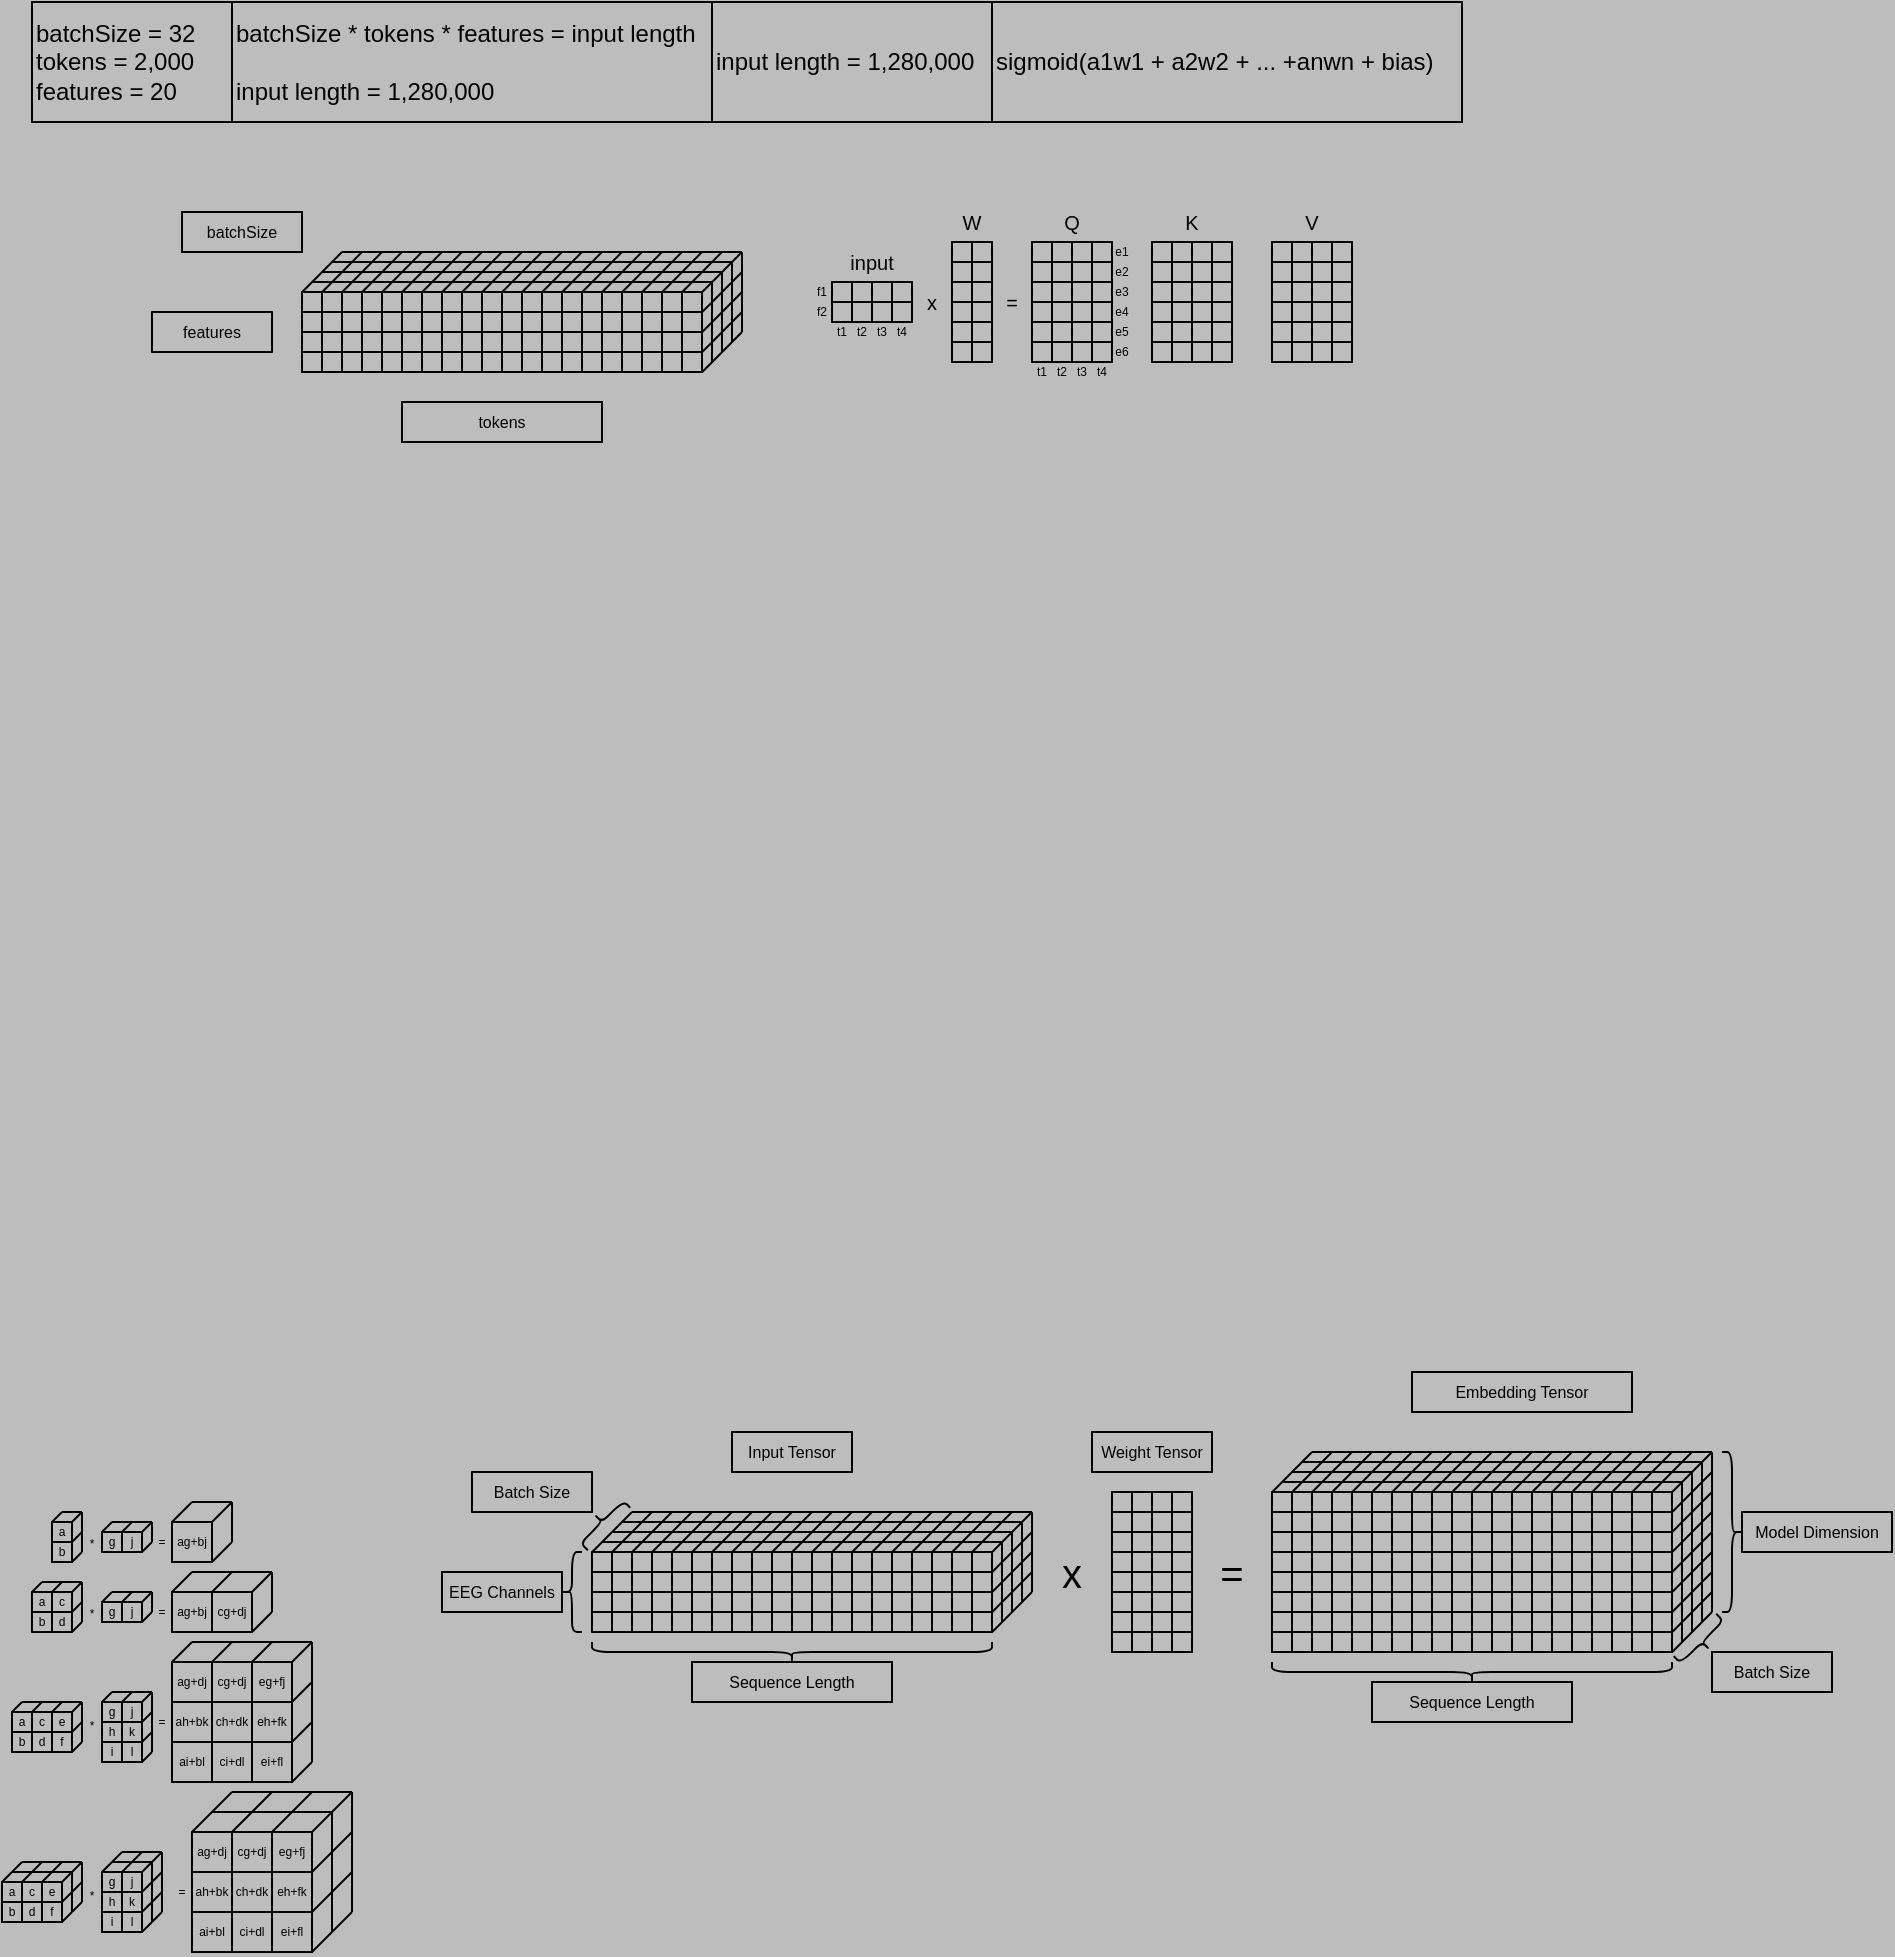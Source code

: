 <mxfile>
    <diagram id="dt0G7vF72_VATwJg30aL" name="Page-1">
        <mxGraphModel dx="275" dy="201" grid="1" gridSize="5" guides="1" tooltips="1" connect="1" arrows="1" fold="1" page="1" pageScale="1" pageWidth="1000" pageHeight="1000" background="#BDBDBD" math="0" shadow="0" adaptiveColors="none">
            <root>
                <mxCell id="0"/>
                <mxCell id="1" parent="0"/>
                <mxCell id="4009" value="" style="whiteSpace=wrap;html=1;strokeWidth=1;fontSize=10;fillColor=none;" parent="1" vertex="1">
                    <mxGeometry x="300" y="795" width="10" height="10" as="geometry"/>
                </mxCell>
                <mxCell id="4010" value="" style="whiteSpace=wrap;html=1;strokeWidth=1;fontSize=10;fillColor=none;" parent="1" vertex="1">
                    <mxGeometry x="310" y="795" width="10" height="10" as="geometry"/>
                </mxCell>
                <mxCell id="4011" value="" style="whiteSpace=wrap;html=1;strokeWidth=1;fontSize=10;fillColor=none;" parent="1" vertex="1">
                    <mxGeometry x="320" y="795" width="10" height="10" as="geometry"/>
                </mxCell>
                <mxCell id="4012" value="" style="whiteSpace=wrap;html=1;strokeWidth=1;fontSize=10;fillColor=none;" parent="1" vertex="1">
                    <mxGeometry x="330" y="795" width="10" height="10" as="geometry"/>
                </mxCell>
                <mxCell id="4013" value="" style="whiteSpace=wrap;html=1;strokeWidth=1;fontSize=10;fillColor=none;" parent="1" vertex="1">
                    <mxGeometry x="340" y="795" width="10" height="10" as="geometry"/>
                </mxCell>
                <mxCell id="4014" value="" style="whiteSpace=wrap;html=1;strokeWidth=1;fontSize=10;fillColor=none;" parent="1" vertex="1">
                    <mxGeometry x="350" y="795" width="10" height="10" as="geometry"/>
                </mxCell>
                <mxCell id="4015" value="" style="whiteSpace=wrap;html=1;strokeWidth=1;fontSize=10;fillColor=none;" parent="1" vertex="1">
                    <mxGeometry x="360" y="795" width="10" height="10" as="geometry"/>
                </mxCell>
                <mxCell id="4016" value="" style="whiteSpace=wrap;html=1;strokeWidth=1;fontSize=10;fillColor=none;" parent="1" vertex="1">
                    <mxGeometry x="370" y="795" width="10" height="10" as="geometry"/>
                </mxCell>
                <mxCell id="4017" value="" style="whiteSpace=wrap;html=1;strokeWidth=1;fontSize=10;fillColor=none;" parent="1" vertex="1">
                    <mxGeometry x="380" y="795" width="10" height="10" as="geometry"/>
                </mxCell>
                <mxCell id="4018" value="" style="whiteSpace=wrap;html=1;strokeWidth=1;fontSize=10;fillColor=none;" parent="1" vertex="1">
                    <mxGeometry x="390" y="795" width="10" height="10" as="geometry"/>
                </mxCell>
                <mxCell id="4019" value="" style="whiteSpace=wrap;html=1;strokeWidth=1;fontSize=10;fillColor=none;" parent="1" vertex="1">
                    <mxGeometry x="300" y="805" width="10" height="10" as="geometry"/>
                </mxCell>
                <mxCell id="4020" value="" style="whiteSpace=wrap;html=1;strokeWidth=1;fontSize=10;fillColor=none;" parent="1" vertex="1">
                    <mxGeometry x="310" y="805" width="10" height="10" as="geometry"/>
                </mxCell>
                <mxCell id="4021" value="" style="whiteSpace=wrap;html=1;strokeWidth=1;fontSize=10;fillColor=none;" parent="1" vertex="1">
                    <mxGeometry x="320" y="805" width="10" height="10" as="geometry"/>
                </mxCell>
                <mxCell id="4022" value="" style="whiteSpace=wrap;html=1;strokeWidth=1;fontSize=10;fillColor=none;" parent="1" vertex="1">
                    <mxGeometry x="330" y="805" width="10" height="10" as="geometry"/>
                </mxCell>
                <mxCell id="4023" value="" style="whiteSpace=wrap;html=1;strokeWidth=1;fontSize=10;fillColor=none;" parent="1" vertex="1">
                    <mxGeometry x="340" y="805" width="10" height="10" as="geometry"/>
                </mxCell>
                <mxCell id="4024" value="" style="whiteSpace=wrap;html=1;strokeWidth=1;fontSize=10;fillColor=none;" parent="1" vertex="1">
                    <mxGeometry x="350" y="805" width="10" height="10" as="geometry"/>
                </mxCell>
                <mxCell id="4025" value="" style="whiteSpace=wrap;html=1;strokeWidth=1;fontSize=10;fillColor=none;" parent="1" vertex="1">
                    <mxGeometry x="360" y="805" width="10" height="10" as="geometry"/>
                </mxCell>
                <mxCell id="4026" value="" style="whiteSpace=wrap;html=1;strokeWidth=1;fontSize=10;fillColor=none;" parent="1" vertex="1">
                    <mxGeometry x="370" y="805" width="10" height="10" as="geometry"/>
                </mxCell>
                <mxCell id="4027" value="" style="whiteSpace=wrap;html=1;strokeWidth=1;fontSize=10;fillColor=none;" parent="1" vertex="1">
                    <mxGeometry x="380" y="805" width="10" height="10" as="geometry"/>
                </mxCell>
                <mxCell id="4028" value="" style="whiteSpace=wrap;html=1;strokeWidth=1;fontSize=10;fillColor=none;" parent="1" vertex="1">
                    <mxGeometry x="390" y="805" width="10" height="10" as="geometry"/>
                </mxCell>
                <mxCell id="4029" value="" style="whiteSpace=wrap;html=1;strokeWidth=1;fontSize=10;fillColor=none;" parent="1" vertex="1">
                    <mxGeometry x="300" y="815" width="10" height="10" as="geometry"/>
                </mxCell>
                <mxCell id="4030" value="" style="whiteSpace=wrap;html=1;strokeWidth=1;fontSize=10;fillColor=none;" parent="1" vertex="1">
                    <mxGeometry x="310" y="815" width="10" height="10" as="geometry"/>
                </mxCell>
                <mxCell id="4031" value="" style="whiteSpace=wrap;html=1;strokeWidth=1;fontSize=10;fillColor=none;" parent="1" vertex="1">
                    <mxGeometry x="320" y="815" width="10" height="10" as="geometry"/>
                </mxCell>
                <mxCell id="4032" value="" style="whiteSpace=wrap;html=1;strokeWidth=1;fontSize=10;fillColor=none;" parent="1" vertex="1">
                    <mxGeometry x="330" y="815" width="10" height="10" as="geometry"/>
                </mxCell>
                <mxCell id="4033" value="" style="whiteSpace=wrap;html=1;strokeWidth=1;fontSize=10;fillColor=none;" parent="1" vertex="1">
                    <mxGeometry x="340" y="815" width="10" height="10" as="geometry"/>
                </mxCell>
                <mxCell id="4034" value="" style="whiteSpace=wrap;html=1;strokeWidth=1;fontSize=10;fillColor=none;" parent="1" vertex="1">
                    <mxGeometry x="350" y="815" width="10" height="10" as="geometry"/>
                </mxCell>
                <mxCell id="4035" value="" style="whiteSpace=wrap;html=1;strokeWidth=1;fontSize=10;fillColor=none;" parent="1" vertex="1">
                    <mxGeometry x="360" y="815" width="10" height="10" as="geometry"/>
                </mxCell>
                <mxCell id="4036" value="" style="whiteSpace=wrap;html=1;strokeWidth=1;fontSize=10;fillColor=none;" parent="1" vertex="1">
                    <mxGeometry x="370" y="815" width="10" height="10" as="geometry"/>
                </mxCell>
                <mxCell id="4037" value="" style="whiteSpace=wrap;html=1;strokeWidth=1;fontSize=10;fillColor=none;" parent="1" vertex="1">
                    <mxGeometry x="380" y="815" width="10" height="10" as="geometry"/>
                </mxCell>
                <mxCell id="4038" value="" style="whiteSpace=wrap;html=1;strokeWidth=1;fontSize=10;fillColor=none;" parent="1" vertex="1">
                    <mxGeometry x="390" y="815" width="10" height="10" as="geometry"/>
                </mxCell>
                <mxCell id="4039" value="" style="whiteSpace=wrap;html=1;strokeWidth=1;fontSize=10;fillColor=none;" parent="1" vertex="1">
                    <mxGeometry x="300" y="825" width="10" height="10" as="geometry"/>
                </mxCell>
                <mxCell id="4040" value="" style="whiteSpace=wrap;html=1;strokeWidth=1;fontSize=10;fillColor=none;" parent="1" vertex="1">
                    <mxGeometry x="310" y="825" width="10" height="10" as="geometry"/>
                </mxCell>
                <mxCell id="4041" value="" style="whiteSpace=wrap;html=1;strokeWidth=1;fontSize=10;fillColor=none;" parent="1" vertex="1">
                    <mxGeometry x="320" y="825" width="10" height="10" as="geometry"/>
                </mxCell>
                <mxCell id="4042" value="" style="whiteSpace=wrap;html=1;strokeWidth=1;fontSize=10;fillColor=none;" parent="1" vertex="1">
                    <mxGeometry x="330" y="825" width="10" height="10" as="geometry"/>
                </mxCell>
                <mxCell id="4043" value="" style="whiteSpace=wrap;html=1;strokeWidth=1;fontSize=10;fillColor=none;" parent="1" vertex="1">
                    <mxGeometry x="340" y="825" width="10" height="10" as="geometry"/>
                </mxCell>
                <mxCell id="4044" value="" style="whiteSpace=wrap;html=1;strokeWidth=1;fontSize=10;fillColor=none;" parent="1" vertex="1">
                    <mxGeometry x="350" y="825" width="10" height="10" as="geometry"/>
                </mxCell>
                <mxCell id="4045" value="" style="whiteSpace=wrap;html=1;strokeWidth=1;fontSize=10;fillColor=none;" parent="1" vertex="1">
                    <mxGeometry x="360" y="825" width="10" height="10" as="geometry"/>
                </mxCell>
                <mxCell id="4046" value="" style="whiteSpace=wrap;html=1;strokeWidth=1;fontSize=10;fillColor=none;" parent="1" vertex="1">
                    <mxGeometry x="370" y="825" width="10" height="10" as="geometry"/>
                </mxCell>
                <mxCell id="4047" value="" style="whiteSpace=wrap;html=1;strokeWidth=1;fontSize=10;fillColor=none;" parent="1" vertex="1">
                    <mxGeometry x="380" y="825" width="10" height="10" as="geometry"/>
                </mxCell>
                <mxCell id="4048" value="" style="whiteSpace=wrap;html=1;strokeWidth=1;fontSize=10;fillColor=none;" parent="1" vertex="1">
                    <mxGeometry x="390" y="825" width="10" height="10" as="geometry"/>
                </mxCell>
                <mxCell id="4049" value="" style="whiteSpace=wrap;html=1;strokeWidth=1;fontSize=10;fillColor=none;" parent="1" vertex="1">
                    <mxGeometry x="400" y="795" width="10" height="10" as="geometry"/>
                </mxCell>
                <mxCell id="4050" value="" style="whiteSpace=wrap;html=1;strokeWidth=1;fontSize=10;fillColor=none;" parent="1" vertex="1">
                    <mxGeometry x="410" y="795" width="10" height="10" as="geometry"/>
                </mxCell>
                <mxCell id="4051" value="" style="whiteSpace=wrap;html=1;strokeWidth=1;fontSize=10;fillColor=none;" parent="1" vertex="1">
                    <mxGeometry x="420" y="795" width="10" height="10" as="geometry"/>
                </mxCell>
                <mxCell id="4052" value="" style="whiteSpace=wrap;html=1;strokeWidth=1;fontSize=10;fillColor=none;" parent="1" vertex="1">
                    <mxGeometry x="430" y="795" width="10" height="10" as="geometry"/>
                </mxCell>
                <mxCell id="4053" value="" style="whiteSpace=wrap;html=1;strokeWidth=1;fontSize=10;fillColor=none;" parent="1" vertex="1">
                    <mxGeometry x="440" y="795" width="10" height="10" as="geometry"/>
                </mxCell>
                <mxCell id="4054" value="" style="whiteSpace=wrap;html=1;strokeWidth=1;fontSize=10;fillColor=none;" parent="1" vertex="1">
                    <mxGeometry x="450" y="795" width="10" height="10" as="geometry"/>
                </mxCell>
                <mxCell id="4055" value="" style="whiteSpace=wrap;html=1;strokeWidth=1;fontSize=10;fillColor=none;" parent="1" vertex="1">
                    <mxGeometry x="460" y="795" width="10" height="10" as="geometry"/>
                </mxCell>
                <mxCell id="4056" value="" style="whiteSpace=wrap;html=1;strokeWidth=1;fontSize=10;fillColor=none;" parent="1" vertex="1">
                    <mxGeometry x="470" y="795" width="10" height="10" as="geometry"/>
                </mxCell>
                <mxCell id="4057" value="" style="whiteSpace=wrap;html=1;strokeWidth=1;fontSize=10;fillColor=none;" parent="1" vertex="1">
                    <mxGeometry x="480" y="795" width="10" height="10" as="geometry"/>
                </mxCell>
                <mxCell id="4058" value="" style="whiteSpace=wrap;html=1;strokeWidth=1;fontSize=10;fillColor=none;" parent="1" vertex="1">
                    <mxGeometry x="490" y="795" width="10" height="10" as="geometry"/>
                </mxCell>
                <mxCell id="4059" value="" style="whiteSpace=wrap;html=1;strokeWidth=1;fontSize=10;fillColor=none;" parent="1" vertex="1">
                    <mxGeometry x="400" y="805" width="10" height="10" as="geometry"/>
                </mxCell>
                <mxCell id="4060" value="" style="whiteSpace=wrap;html=1;strokeWidth=1;fontSize=10;fillColor=none;" parent="1" vertex="1">
                    <mxGeometry x="410" y="805" width="10" height="10" as="geometry"/>
                </mxCell>
                <mxCell id="4061" value="" style="whiteSpace=wrap;html=1;strokeWidth=1;fontSize=10;fillColor=none;" parent="1" vertex="1">
                    <mxGeometry x="420" y="805" width="10" height="10" as="geometry"/>
                </mxCell>
                <mxCell id="4062" value="" style="whiteSpace=wrap;html=1;strokeWidth=1;fontSize=10;fillColor=none;" parent="1" vertex="1">
                    <mxGeometry x="430" y="805" width="10" height="10" as="geometry"/>
                </mxCell>
                <mxCell id="4063" value="" style="whiteSpace=wrap;html=1;strokeWidth=1;fontSize=10;fillColor=none;" parent="1" vertex="1">
                    <mxGeometry x="440" y="805" width="10" height="10" as="geometry"/>
                </mxCell>
                <mxCell id="4064" value="" style="whiteSpace=wrap;html=1;strokeWidth=1;fontSize=10;fillColor=none;" parent="1" vertex="1">
                    <mxGeometry x="450" y="805" width="10" height="10" as="geometry"/>
                </mxCell>
                <mxCell id="4065" value="" style="whiteSpace=wrap;html=1;strokeWidth=1;fontSize=10;fillColor=none;" parent="1" vertex="1">
                    <mxGeometry x="460" y="805" width="10" height="10" as="geometry"/>
                </mxCell>
                <mxCell id="4066" value="" style="whiteSpace=wrap;html=1;strokeWidth=1;fontSize=10;fillColor=none;" parent="1" vertex="1">
                    <mxGeometry x="470" y="805" width="10" height="10" as="geometry"/>
                </mxCell>
                <mxCell id="4067" value="" style="whiteSpace=wrap;html=1;strokeWidth=1;fontSize=10;fillColor=none;" parent="1" vertex="1">
                    <mxGeometry x="480" y="805" width="10" height="10" as="geometry"/>
                </mxCell>
                <mxCell id="4068" value="" style="whiteSpace=wrap;html=1;strokeWidth=1;fontSize=10;fillColor=none;" parent="1" vertex="1">
                    <mxGeometry x="490" y="805" width="10" height="10" as="geometry"/>
                </mxCell>
                <mxCell id="4069" value="" style="whiteSpace=wrap;html=1;strokeWidth=1;fontSize=10;fillColor=none;" parent="1" vertex="1">
                    <mxGeometry x="400" y="815" width="10" height="10" as="geometry"/>
                </mxCell>
                <mxCell id="4070" value="" style="whiteSpace=wrap;html=1;strokeWidth=1;fontSize=10;fillColor=none;" parent="1" vertex="1">
                    <mxGeometry x="410" y="815" width="10" height="10" as="geometry"/>
                </mxCell>
                <mxCell id="4071" value="" style="whiteSpace=wrap;html=1;strokeWidth=1;fontSize=10;fillColor=none;" parent="1" vertex="1">
                    <mxGeometry x="420" y="815" width="10" height="10" as="geometry"/>
                </mxCell>
                <mxCell id="4072" value="" style="whiteSpace=wrap;html=1;strokeWidth=1;fontSize=10;fillColor=none;" parent="1" vertex="1">
                    <mxGeometry x="430" y="815" width="10" height="10" as="geometry"/>
                </mxCell>
                <mxCell id="4073" value="" style="whiteSpace=wrap;html=1;strokeWidth=1;fontSize=10;fillColor=none;" parent="1" vertex="1">
                    <mxGeometry x="440" y="815" width="10" height="10" as="geometry"/>
                </mxCell>
                <mxCell id="4074" value="" style="whiteSpace=wrap;html=1;strokeWidth=1;fontSize=10;fillColor=none;" parent="1" vertex="1">
                    <mxGeometry x="450" y="815" width="10" height="10" as="geometry"/>
                </mxCell>
                <mxCell id="4075" value="" style="whiteSpace=wrap;html=1;strokeWidth=1;fontSize=10;fillColor=none;" parent="1" vertex="1">
                    <mxGeometry x="460" y="815" width="10" height="10" as="geometry"/>
                </mxCell>
                <mxCell id="4076" value="" style="whiteSpace=wrap;html=1;strokeWidth=1;fontSize=10;fillColor=none;" parent="1" vertex="1">
                    <mxGeometry x="470" y="815" width="10" height="10" as="geometry"/>
                </mxCell>
                <mxCell id="4077" value="" style="whiteSpace=wrap;html=1;strokeWidth=1;fontSize=10;fillColor=none;" parent="1" vertex="1">
                    <mxGeometry x="480" y="815" width="10" height="10" as="geometry"/>
                </mxCell>
                <mxCell id="4078" value="" style="whiteSpace=wrap;html=1;strokeWidth=1;fontSize=10;fillColor=none;" parent="1" vertex="1">
                    <mxGeometry x="490" y="815" width="10" height="10" as="geometry"/>
                </mxCell>
                <mxCell id="4079" value="" style="whiteSpace=wrap;html=1;strokeWidth=1;fontSize=10;fillColor=none;" parent="1" vertex="1">
                    <mxGeometry x="400" y="825" width="10" height="10" as="geometry"/>
                </mxCell>
                <mxCell id="4080" value="" style="whiteSpace=wrap;html=1;strokeWidth=1;fontSize=10;fillColor=none;" parent="1" vertex="1">
                    <mxGeometry x="410" y="825" width="10" height="10" as="geometry"/>
                </mxCell>
                <mxCell id="4081" value="" style="whiteSpace=wrap;html=1;strokeWidth=1;fontSize=10;fillColor=none;" parent="1" vertex="1">
                    <mxGeometry x="420" y="825" width="10" height="10" as="geometry"/>
                </mxCell>
                <mxCell id="4082" value="" style="whiteSpace=wrap;html=1;strokeWidth=1;fontSize=10;fillColor=none;" parent="1" vertex="1">
                    <mxGeometry x="430" y="825" width="10" height="10" as="geometry"/>
                </mxCell>
                <mxCell id="4083" value="" style="whiteSpace=wrap;html=1;strokeWidth=1;fontSize=10;fillColor=none;" parent="1" vertex="1">
                    <mxGeometry x="440" y="825" width="10" height="10" as="geometry"/>
                </mxCell>
                <mxCell id="4084" value="" style="whiteSpace=wrap;html=1;strokeWidth=1;fontSize=10;fillColor=none;" parent="1" vertex="1">
                    <mxGeometry x="450" y="825" width="10" height="10" as="geometry"/>
                </mxCell>
                <mxCell id="4085" value="" style="whiteSpace=wrap;html=1;strokeWidth=1;fontSize=10;fillColor=none;" parent="1" vertex="1">
                    <mxGeometry x="460" y="825" width="10" height="10" as="geometry"/>
                </mxCell>
                <mxCell id="4086" value="" style="whiteSpace=wrap;html=1;strokeWidth=1;fontSize=10;fillColor=none;" parent="1" vertex="1">
                    <mxGeometry x="470" y="825" width="10" height="10" as="geometry"/>
                </mxCell>
                <mxCell id="4087" value="" style="whiteSpace=wrap;html=1;strokeWidth=1;fontSize=10;fillColor=none;" parent="1" vertex="1">
                    <mxGeometry x="480" y="825" width="10" height="10" as="geometry"/>
                </mxCell>
                <mxCell id="4088" value="" style="whiteSpace=wrap;html=1;strokeWidth=1;fontSize=10;fillColor=none;" parent="1" vertex="1">
                    <mxGeometry x="490" y="825" width="10" height="10" as="geometry"/>
                </mxCell>
                <mxCell id="4089" style="edgeStyle=none;html=1;exitX=0;exitY=0;exitDx=0;exitDy=0;endArrow=none;endFill=0;" parent="1" edge="1">
                    <mxGeometry relative="1" as="geometry">
                        <mxPoint x="520" y="775" as="targetPoint"/>
                        <mxPoint x="500" y="795.09" as="sourcePoint"/>
                    </mxGeometry>
                </mxCell>
                <mxCell id="4090" style="edgeStyle=none;html=1;exitX=0;exitY=0;exitDx=0;exitDy=0;endArrow=none;endFill=0;" parent="1" edge="1">
                    <mxGeometry relative="1" as="geometry">
                        <mxPoint x="320" y="775" as="targetPoint"/>
                        <mxPoint x="300" y="795.09" as="sourcePoint"/>
                    </mxGeometry>
                </mxCell>
                <mxCell id="4091" style="edgeStyle=none;html=1;exitX=0;exitY=0;exitDx=0;exitDy=0;endArrow=none;endFill=0;" parent="1" edge="1">
                    <mxGeometry relative="1" as="geometry">
                        <mxPoint x="330" y="775" as="targetPoint"/>
                        <mxPoint x="310" y="795.09" as="sourcePoint"/>
                    </mxGeometry>
                </mxCell>
                <mxCell id="4092" style="edgeStyle=none;html=1;exitX=0;exitY=0;exitDx=0;exitDy=0;endArrow=none;endFill=0;" parent="1" edge="1">
                    <mxGeometry relative="1" as="geometry">
                        <mxPoint x="520" y="785" as="targetPoint"/>
                        <mxPoint x="500" y="805.09" as="sourcePoint"/>
                    </mxGeometry>
                </mxCell>
                <mxCell id="4093" style="edgeStyle=none;html=1;exitX=0;exitY=0;exitDx=0;exitDy=0;endArrow=none;endFill=0;" parent="1" edge="1">
                    <mxGeometry relative="1" as="geometry">
                        <mxPoint x="520" y="795" as="targetPoint"/>
                        <mxPoint x="500" y="815.09" as="sourcePoint"/>
                    </mxGeometry>
                </mxCell>
                <mxCell id="4094" style="edgeStyle=none;html=1;exitX=0;exitY=0;exitDx=0;exitDy=0;endArrow=none;endFill=0;" parent="1" edge="1">
                    <mxGeometry relative="1" as="geometry">
                        <mxPoint x="520" y="805" as="targetPoint"/>
                        <mxPoint x="500" y="825.09" as="sourcePoint"/>
                    </mxGeometry>
                </mxCell>
                <mxCell id="4095" style="edgeStyle=none;html=1;exitX=0;exitY=0;exitDx=0;exitDy=0;endArrow=none;endFill=0;" parent="1" edge="1">
                    <mxGeometry relative="1" as="geometry">
                        <mxPoint x="520" y="815" as="targetPoint"/>
                        <mxPoint x="500" y="835.09" as="sourcePoint"/>
                    </mxGeometry>
                </mxCell>
                <mxCell id="4096" style="edgeStyle=none;html=1;endArrow=none;endFill=0;" parent="1" edge="1">
                    <mxGeometry relative="1" as="geometry">
                        <mxPoint x="505" y="790" as="targetPoint"/>
                        <mxPoint x="305" y="790" as="sourcePoint"/>
                    </mxGeometry>
                </mxCell>
                <mxCell id="4097" value="" style="shape=curlyBracket;html=1;rounded=1;labelPosition=left;verticalLabelPosition=middle;align=right;verticalAlign=middle;fontSize=8;whiteSpace=wrap;" parent="1" vertex="1">
                    <mxGeometry x="285" y="795" width="10" height="40" as="geometry"/>
                </mxCell>
                <mxCell id="4098" value="" style="shape=curlyBracket;html=1;rounded=1;labelPosition=left;verticalLabelPosition=middle;align=center;verticalAlign=middle;rotation=45;horizontal=0;fontSize=10;" parent="1" vertex="1">
                    <mxGeometry x="300" y="765" width="10" height="30" as="geometry"/>
                </mxCell>
                <mxCell id="4099" value="" style="shape=curlyBracket;whiteSpace=wrap;html=1;rounded=1;labelPosition=left;verticalLabelPosition=middle;align=right;verticalAlign=middle;rotation=-90;fontSize=10;horizontal=1;textDirection=vertical-lr;" parent="1" vertex="1">
                    <mxGeometry x="395" y="745" width="10" height="200" as="geometry"/>
                </mxCell>
                <mxCell id="4100" style="edgeStyle=none;html=1;endArrow=none;endFill=0;" parent="1" edge="1">
                    <mxGeometry relative="1" as="geometry">
                        <mxPoint x="520" y="775.09" as="targetPoint"/>
                        <mxPoint x="520" y="815" as="sourcePoint"/>
                    </mxGeometry>
                </mxCell>
                <mxCell id="4101" style="edgeStyle=none;html=1;endArrow=none;endFill=0;" parent="1" edge="1">
                    <mxGeometry relative="1" as="geometry">
                        <mxPoint x="515" y="780.09" as="targetPoint"/>
                        <mxPoint x="515" y="820" as="sourcePoint"/>
                    </mxGeometry>
                </mxCell>
                <mxCell id="4102" style="edgeStyle=none;html=1;endArrow=none;endFill=0;" parent="1" edge="1">
                    <mxGeometry relative="1" as="geometry">
                        <mxPoint x="510" y="785.09" as="targetPoint"/>
                        <mxPoint x="510" y="825" as="sourcePoint"/>
                    </mxGeometry>
                </mxCell>
                <mxCell id="4103" style="edgeStyle=none;html=1;endArrow=none;endFill=0;" parent="1" edge="1">
                    <mxGeometry relative="1" as="geometry">
                        <mxPoint x="505" y="790.09" as="targetPoint"/>
                        <mxPoint x="505" y="830" as="sourcePoint"/>
                    </mxGeometry>
                </mxCell>
                <mxCell id="4104" style="edgeStyle=none;html=1;endArrow=none;endFill=0;" parent="1" edge="1">
                    <mxGeometry relative="1" as="geometry">
                        <mxPoint x="510" y="785" as="targetPoint"/>
                        <mxPoint x="310" y="785" as="sourcePoint"/>
                    </mxGeometry>
                </mxCell>
                <mxCell id="4105" style="edgeStyle=none;html=1;endArrow=none;endFill=0;" parent="1" edge="1">
                    <mxGeometry relative="1" as="geometry">
                        <mxPoint x="515" y="780" as="targetPoint"/>
                        <mxPoint x="315" y="780" as="sourcePoint"/>
                    </mxGeometry>
                </mxCell>
                <mxCell id="4106" style="edgeStyle=none;html=1;endArrow=none;endFill=0;" parent="1" edge="1">
                    <mxGeometry relative="1" as="geometry">
                        <mxPoint x="520" y="775" as="targetPoint"/>
                        <mxPoint x="320" y="775" as="sourcePoint"/>
                    </mxGeometry>
                </mxCell>
                <mxCell id="4107" style="edgeStyle=none;html=1;exitX=0;exitY=0;exitDx=0;exitDy=0;endArrow=none;endFill=0;" parent="1" edge="1">
                    <mxGeometry relative="1" as="geometry">
                        <mxPoint x="340" y="775" as="targetPoint"/>
                        <mxPoint x="320" y="795.09" as="sourcePoint"/>
                    </mxGeometry>
                </mxCell>
                <mxCell id="4108" style="edgeStyle=none;html=1;exitX=0;exitY=0;exitDx=0;exitDy=0;endArrow=none;endFill=0;" parent="1" edge="1">
                    <mxGeometry relative="1" as="geometry">
                        <mxPoint x="350" y="775" as="targetPoint"/>
                        <mxPoint x="330" y="795.09" as="sourcePoint"/>
                    </mxGeometry>
                </mxCell>
                <mxCell id="4109" style="edgeStyle=none;html=1;exitX=0;exitY=0;exitDx=0;exitDy=0;endArrow=none;endFill=0;" parent="1" edge="1">
                    <mxGeometry relative="1" as="geometry">
                        <mxPoint x="360" y="775" as="targetPoint"/>
                        <mxPoint x="340" y="795.09" as="sourcePoint"/>
                    </mxGeometry>
                </mxCell>
                <mxCell id="4110" style="edgeStyle=none;html=1;exitX=0;exitY=0;exitDx=0;exitDy=0;endArrow=none;endFill=0;" parent="1" edge="1">
                    <mxGeometry relative="1" as="geometry">
                        <mxPoint x="370" y="775" as="targetPoint"/>
                        <mxPoint x="350" y="795.09" as="sourcePoint"/>
                    </mxGeometry>
                </mxCell>
                <mxCell id="4111" style="edgeStyle=none;html=1;exitX=0;exitY=0;exitDx=0;exitDy=0;endArrow=none;endFill=0;" parent="1" edge="1">
                    <mxGeometry relative="1" as="geometry">
                        <mxPoint x="380" y="775" as="targetPoint"/>
                        <mxPoint x="360" y="795.09" as="sourcePoint"/>
                    </mxGeometry>
                </mxCell>
                <mxCell id="4112" style="edgeStyle=none;html=1;exitX=0;exitY=0;exitDx=0;exitDy=0;endArrow=none;endFill=0;" parent="1" edge="1">
                    <mxGeometry relative="1" as="geometry">
                        <mxPoint x="390" y="775" as="targetPoint"/>
                        <mxPoint x="370" y="795.09" as="sourcePoint"/>
                    </mxGeometry>
                </mxCell>
                <mxCell id="4113" style="edgeStyle=none;html=1;exitX=0;exitY=0;exitDx=0;exitDy=0;endArrow=none;endFill=0;" parent="1" edge="1">
                    <mxGeometry relative="1" as="geometry">
                        <mxPoint x="400" y="775" as="targetPoint"/>
                        <mxPoint x="380" y="795.09" as="sourcePoint"/>
                    </mxGeometry>
                </mxCell>
                <mxCell id="4114" style="edgeStyle=none;html=1;exitX=0;exitY=0;exitDx=0;exitDy=0;endArrow=none;endFill=0;" parent="1" edge="1">
                    <mxGeometry relative="1" as="geometry">
                        <mxPoint x="410" y="775" as="targetPoint"/>
                        <mxPoint x="390" y="795.09" as="sourcePoint"/>
                    </mxGeometry>
                </mxCell>
                <mxCell id="4115" style="edgeStyle=none;html=1;exitX=0;exitY=0;exitDx=0;exitDy=0;endArrow=none;endFill=0;" parent="1" edge="1">
                    <mxGeometry relative="1" as="geometry">
                        <mxPoint x="420" y="775" as="targetPoint"/>
                        <mxPoint x="400" y="795.09" as="sourcePoint"/>
                    </mxGeometry>
                </mxCell>
                <mxCell id="4116" style="edgeStyle=none;html=1;exitX=0;exitY=0;exitDx=0;exitDy=0;endArrow=none;endFill=0;" parent="1" edge="1">
                    <mxGeometry relative="1" as="geometry">
                        <mxPoint x="440" y="775" as="targetPoint"/>
                        <mxPoint x="420" y="795.09" as="sourcePoint"/>
                    </mxGeometry>
                </mxCell>
                <mxCell id="4117" style="edgeStyle=none;html=1;exitX=0;exitY=0;exitDx=0;exitDy=0;endArrow=none;endFill=0;" parent="1" edge="1">
                    <mxGeometry relative="1" as="geometry">
                        <mxPoint x="430" y="775" as="targetPoint"/>
                        <mxPoint x="410" y="795.09" as="sourcePoint"/>
                    </mxGeometry>
                </mxCell>
                <mxCell id="4118" style="edgeStyle=none;html=1;exitX=0;exitY=0;exitDx=0;exitDy=0;endArrow=none;endFill=0;" parent="1" edge="1">
                    <mxGeometry relative="1" as="geometry">
                        <mxPoint x="450" y="775" as="targetPoint"/>
                        <mxPoint x="430" y="795.09" as="sourcePoint"/>
                    </mxGeometry>
                </mxCell>
                <mxCell id="4119" style="edgeStyle=none;html=1;exitX=0;exitY=0;exitDx=0;exitDy=0;endArrow=none;endFill=0;" parent="1" edge="1">
                    <mxGeometry relative="1" as="geometry">
                        <mxPoint x="460" y="775" as="targetPoint"/>
                        <mxPoint x="440" y="795.09" as="sourcePoint"/>
                    </mxGeometry>
                </mxCell>
                <mxCell id="4120" style="edgeStyle=none;html=1;exitX=0;exitY=0;exitDx=0;exitDy=0;endArrow=none;endFill=0;" parent="1" edge="1">
                    <mxGeometry relative="1" as="geometry">
                        <mxPoint x="470" y="775" as="targetPoint"/>
                        <mxPoint x="450" y="795.09" as="sourcePoint"/>
                    </mxGeometry>
                </mxCell>
                <mxCell id="4121" style="edgeStyle=none;html=1;exitX=0;exitY=0;exitDx=0;exitDy=0;endArrow=none;endFill=0;" parent="1" edge="1">
                    <mxGeometry relative="1" as="geometry">
                        <mxPoint x="480" y="775" as="targetPoint"/>
                        <mxPoint x="460" y="795.09" as="sourcePoint"/>
                    </mxGeometry>
                </mxCell>
                <mxCell id="4122" style="edgeStyle=none;html=1;exitX=0;exitY=0;exitDx=0;exitDy=0;endArrow=none;endFill=0;" parent="1" edge="1">
                    <mxGeometry relative="1" as="geometry">
                        <mxPoint x="490" y="775" as="targetPoint"/>
                        <mxPoint x="470" y="795.09" as="sourcePoint"/>
                    </mxGeometry>
                </mxCell>
                <mxCell id="4123" style="edgeStyle=none;html=1;exitX=0;exitY=0;exitDx=0;exitDy=0;endArrow=none;endFill=0;" parent="1" edge="1">
                    <mxGeometry relative="1" as="geometry">
                        <mxPoint x="500" y="775" as="targetPoint"/>
                        <mxPoint x="480" y="795.09" as="sourcePoint"/>
                    </mxGeometry>
                </mxCell>
                <mxCell id="4124" style="edgeStyle=none;html=1;exitX=0;exitY=0;exitDx=0;exitDy=0;endArrow=none;endFill=0;" parent="1" edge="1">
                    <mxGeometry relative="1" as="geometry">
                        <mxPoint x="510" y="775" as="targetPoint"/>
                        <mxPoint x="490" y="795.09" as="sourcePoint"/>
                    </mxGeometry>
                </mxCell>
                <mxCell id="4125" value="&lt;span style=&quot;color: rgb(0, 0, 0); text-wrap-mode: nowrap;&quot;&gt;Batch Size&lt;/span&gt;" style="whiteSpace=wrap;html=1;fontSize=8;align=center;verticalAlign=middle;fillColor=none;" parent="1" vertex="1">
                    <mxGeometry x="240" y="755" width="60" height="20" as="geometry"/>
                </mxCell>
                <mxCell id="4126" value="&lt;span style=&quot;color: rgb(0, 0, 0); text-align: right;&quot;&gt;EEG Channels&lt;/span&gt;" style="whiteSpace=wrap;html=1;fontSize=8;align=center;verticalAlign=middle;fillColor=none;" parent="1" vertex="1">
                    <mxGeometry x="225" y="805" width="60" height="20" as="geometry"/>
                </mxCell>
                <mxCell id="4127" value="&lt;span style=&quot;color: rgb(0, 0, 0);&quot;&gt;Sequence Length&lt;/span&gt;" style="whiteSpace=wrap;html=1;fontSize=8;align=center;verticalAlign=middle;fillColor=none;" parent="1" vertex="1">
                    <mxGeometry x="350" y="850" width="100" height="20" as="geometry"/>
                </mxCell>
                <mxCell id="4128" value="" style="whiteSpace=wrap;html=1;strokeWidth=1;fontSize=10;fillColor=none;" parent="1" vertex="1">
                    <mxGeometry x="560" y="765" width="10" height="10" as="geometry"/>
                </mxCell>
                <mxCell id="4129" value="" style="whiteSpace=wrap;html=1;strokeWidth=1;fontSize=10;fillColor=none;" parent="1" vertex="1">
                    <mxGeometry x="570" y="765" width="10" height="10" as="geometry"/>
                </mxCell>
                <mxCell id="4130" value="" style="whiteSpace=wrap;html=1;strokeWidth=1;fontSize=10;fillColor=none;" parent="1" vertex="1">
                    <mxGeometry x="570" y="775" width="10" height="10" as="geometry"/>
                </mxCell>
                <mxCell id="4131" value="" style="whiteSpace=wrap;html=1;strokeWidth=1;fontSize=10;fillColor=none;" parent="1" vertex="1">
                    <mxGeometry x="560" y="775" width="10" height="10" as="geometry"/>
                </mxCell>
                <mxCell id="4132" value="" style="whiteSpace=wrap;html=1;strokeWidth=1;fontSize=10;fillColor=none;" parent="1" vertex="1">
                    <mxGeometry x="580" y="765" width="10" height="10" as="geometry"/>
                </mxCell>
                <mxCell id="4133" value="" style="whiteSpace=wrap;html=1;strokeWidth=1;fontSize=10;fillColor=none;" parent="1" vertex="1">
                    <mxGeometry x="590" y="765" width="10" height="10" as="geometry"/>
                </mxCell>
                <mxCell id="4134" value="" style="whiteSpace=wrap;html=1;strokeWidth=1;fontSize=10;fillColor=none;" parent="1" vertex="1">
                    <mxGeometry x="590" y="775" width="10" height="10" as="geometry"/>
                </mxCell>
                <mxCell id="4135" value="" style="whiteSpace=wrap;html=1;strokeWidth=1;fontSize=10;fillColor=none;" parent="1" vertex="1">
                    <mxGeometry x="580" y="775" width="10" height="10" as="geometry"/>
                </mxCell>
                <mxCell id="4136" value="" style="whiteSpace=wrap;html=1;strokeWidth=1;fontSize=10;fillColor=none;" parent="1" vertex="1">
                    <mxGeometry x="580" y="785" width="10" height="10" as="geometry"/>
                </mxCell>
                <mxCell id="4137" value="" style="whiteSpace=wrap;html=1;strokeWidth=1;fontSize=10;fillColor=none;" parent="1" vertex="1">
                    <mxGeometry x="590" y="785" width="10" height="10" as="geometry"/>
                </mxCell>
                <mxCell id="4138" value="" style="whiteSpace=wrap;html=1;strokeWidth=1;fontSize=10;fillColor=none;" parent="1" vertex="1">
                    <mxGeometry x="590" y="795" width="10" height="10" as="geometry"/>
                </mxCell>
                <mxCell id="4139" value="" style="whiteSpace=wrap;html=1;strokeWidth=1;fontSize=10;fillColor=none;" parent="1" vertex="1">
                    <mxGeometry x="580" y="795" width="10" height="10" as="geometry"/>
                </mxCell>
                <mxCell id="4140" value="" style="whiteSpace=wrap;html=1;strokeWidth=1;fontSize=10;fillColor=none;" parent="1" vertex="1">
                    <mxGeometry x="560" y="785" width="10" height="10" as="geometry"/>
                </mxCell>
                <mxCell id="4141" value="" style="whiteSpace=wrap;html=1;strokeWidth=1;fontSize=10;fillColor=none;" parent="1" vertex="1">
                    <mxGeometry x="570" y="785" width="10" height="10" as="geometry"/>
                </mxCell>
                <mxCell id="4142" value="" style="whiteSpace=wrap;html=1;strokeWidth=1;fontSize=10;fillColor=none;" parent="1" vertex="1">
                    <mxGeometry x="570" y="795" width="10" height="10" as="geometry"/>
                </mxCell>
                <mxCell id="4143" value="" style="whiteSpace=wrap;html=1;strokeWidth=1;fontSize=10;fillColor=none;" parent="1" vertex="1">
                    <mxGeometry x="560" y="795" width="10" height="10" as="geometry"/>
                </mxCell>
                <mxCell id="4144" value="" style="whiteSpace=wrap;html=1;strokeWidth=1;fontSize=10;fillColor=none;" parent="1" vertex="1">
                    <mxGeometry x="560" y="805" width="10" height="10" as="geometry"/>
                </mxCell>
                <mxCell id="4145" value="" style="whiteSpace=wrap;html=1;strokeWidth=1;fontSize=10;fillColor=none;" parent="1" vertex="1">
                    <mxGeometry x="570" y="805" width="10" height="10" as="geometry"/>
                </mxCell>
                <mxCell id="4146" value="" style="whiteSpace=wrap;html=1;strokeWidth=1;fontSize=10;fillColor=none;" parent="1" vertex="1">
                    <mxGeometry x="570" y="815" width="10" height="10" as="geometry"/>
                </mxCell>
                <mxCell id="4147" value="" style="whiteSpace=wrap;html=1;strokeWidth=1;fontSize=10;fillColor=none;" parent="1" vertex="1">
                    <mxGeometry x="560" y="815" width="10" height="10" as="geometry"/>
                </mxCell>
                <mxCell id="4148" value="" style="whiteSpace=wrap;html=1;strokeWidth=1;fontSize=10;fillColor=none;" parent="1" vertex="1">
                    <mxGeometry x="580" y="805" width="10" height="10" as="geometry"/>
                </mxCell>
                <mxCell id="4149" value="" style="whiteSpace=wrap;html=1;strokeWidth=1;fontSize=10;fillColor=none;" parent="1" vertex="1">
                    <mxGeometry x="590" y="805" width="10" height="10" as="geometry"/>
                </mxCell>
                <mxCell id="4150" value="" style="whiteSpace=wrap;html=1;strokeWidth=1;fontSize=10;fillColor=none;" parent="1" vertex="1">
                    <mxGeometry x="590" y="815" width="10" height="10" as="geometry"/>
                </mxCell>
                <mxCell id="4151" value="" style="whiteSpace=wrap;html=1;strokeWidth=1;fontSize=10;fillColor=none;" parent="1" vertex="1">
                    <mxGeometry x="580" y="815" width="10" height="10" as="geometry"/>
                </mxCell>
                <mxCell id="4152" value="" style="whiteSpace=wrap;html=1;strokeWidth=1;fontSize=10;fillColor=none;" parent="1" vertex="1">
                    <mxGeometry x="580" y="825" width="10" height="10" as="geometry"/>
                </mxCell>
                <mxCell id="4153" value="" style="whiteSpace=wrap;html=1;strokeWidth=1;fontSize=10;fillColor=none;" parent="1" vertex="1">
                    <mxGeometry x="590" y="825" width="10" height="10" as="geometry"/>
                </mxCell>
                <mxCell id="4154" value="" style="whiteSpace=wrap;html=1;strokeWidth=1;fontSize=10;fillColor=none;" parent="1" vertex="1">
                    <mxGeometry x="590" y="835" width="10" height="10" as="geometry"/>
                </mxCell>
                <mxCell id="4155" value="" style="whiteSpace=wrap;html=1;strokeWidth=1;fontSize=10;fillColor=none;" parent="1" vertex="1">
                    <mxGeometry x="580" y="835" width="10" height="10" as="geometry"/>
                </mxCell>
                <mxCell id="4156" value="" style="whiteSpace=wrap;html=1;strokeWidth=1;fontSize=10;fillColor=none;" parent="1" vertex="1">
                    <mxGeometry x="560" y="825" width="10" height="10" as="geometry"/>
                </mxCell>
                <mxCell id="4157" value="" style="whiteSpace=wrap;html=1;strokeWidth=1;fontSize=10;fillColor=none;" parent="1" vertex="1">
                    <mxGeometry x="570" y="825" width="10" height="10" as="geometry"/>
                </mxCell>
                <mxCell id="4158" value="" style="whiteSpace=wrap;html=1;strokeWidth=1;fontSize=10;fillColor=none;" parent="1" vertex="1">
                    <mxGeometry x="570" y="835" width="10" height="10" as="geometry"/>
                </mxCell>
                <mxCell id="4159" value="" style="whiteSpace=wrap;html=1;strokeWidth=1;fontSize=10;fillColor=none;" parent="1" vertex="1">
                    <mxGeometry x="560" y="835" width="10" height="10" as="geometry"/>
                </mxCell>
                <mxCell id="4193" value="Input Tensor" style="whiteSpace=wrap;html=1;fontSize=8;align=center;verticalAlign=middle;fillColor=none;" parent="1" vertex="1">
                    <mxGeometry x="370" y="735" width="60" height="20" as="geometry"/>
                </mxCell>
                <mxCell id="4195" value="=" style="whiteSpace=wrap;html=1;fontSize=20;align=center;verticalAlign=middle;fillColor=none;strokeColor=none;" parent="1" vertex="1">
                    <mxGeometry x="600" y="765" width="40" height="80" as="geometry"/>
                </mxCell>
                <mxCell id="4198" value="" style="whiteSpace=wrap;html=1;strokeWidth=1;fontSize=10;fillColor=none;" parent="1" vertex="1">
                    <mxGeometry x="640" y="765" width="10" height="10" as="geometry"/>
                </mxCell>
                <mxCell id="4199" value="" style="whiteSpace=wrap;html=1;strokeWidth=1;fontSize=10;fillColor=none;" parent="1" vertex="1">
                    <mxGeometry x="650" y="765" width="10" height="10" as="geometry"/>
                </mxCell>
                <mxCell id="4200" value="" style="whiteSpace=wrap;html=1;strokeWidth=1;fontSize=10;fillColor=none;" parent="1" vertex="1">
                    <mxGeometry x="660" y="765" width="10" height="10" as="geometry"/>
                </mxCell>
                <mxCell id="4201" value="" style="whiteSpace=wrap;html=1;strokeWidth=1;fontSize=10;fillColor=none;" parent="1" vertex="1">
                    <mxGeometry x="670" y="765" width="10" height="10" as="geometry"/>
                </mxCell>
                <mxCell id="4202" value="" style="whiteSpace=wrap;html=1;strokeWidth=1;fontSize=10;fillColor=none;" parent="1" vertex="1">
                    <mxGeometry x="680" y="765" width="10" height="10" as="geometry"/>
                </mxCell>
                <mxCell id="4203" value="" style="whiteSpace=wrap;html=1;strokeWidth=1;fontSize=10;fillColor=none;" parent="1" vertex="1">
                    <mxGeometry x="690" y="765" width="10" height="10" as="geometry"/>
                </mxCell>
                <mxCell id="4204" value="" style="whiteSpace=wrap;html=1;strokeWidth=1;fontSize=10;fillColor=none;" parent="1" vertex="1">
                    <mxGeometry x="700" y="765" width="10" height="10" as="geometry"/>
                </mxCell>
                <mxCell id="4205" value="" style="whiteSpace=wrap;html=1;strokeWidth=1;fontSize=10;fillColor=none;" parent="1" vertex="1">
                    <mxGeometry x="710" y="765" width="10" height="10" as="geometry"/>
                </mxCell>
                <mxCell id="4206" value="" style="whiteSpace=wrap;html=1;strokeWidth=1;fontSize=10;fillColor=none;" parent="1" vertex="1">
                    <mxGeometry x="720" y="765" width="10" height="10" as="geometry"/>
                </mxCell>
                <mxCell id="4207" value="" style="whiteSpace=wrap;html=1;strokeWidth=1;fontSize=10;fillColor=none;" parent="1" vertex="1">
                    <mxGeometry x="730" y="765" width="10" height="10" as="geometry"/>
                </mxCell>
                <mxCell id="4208" value="" style="whiteSpace=wrap;html=1;strokeWidth=1;fontSize=10;fillColor=none;" parent="1" vertex="1">
                    <mxGeometry x="640" y="775" width="10" height="10" as="geometry"/>
                </mxCell>
                <mxCell id="4209" value="" style="whiteSpace=wrap;html=1;strokeWidth=1;fontSize=10;fillColor=none;" parent="1" vertex="1">
                    <mxGeometry x="650" y="775" width="10" height="10" as="geometry"/>
                </mxCell>
                <mxCell id="4210" value="" style="whiteSpace=wrap;html=1;strokeWidth=1;fontSize=10;fillColor=none;" parent="1" vertex="1">
                    <mxGeometry x="660" y="775" width="10" height="10" as="geometry"/>
                </mxCell>
                <mxCell id="4211" value="" style="whiteSpace=wrap;html=1;strokeWidth=1;fontSize=10;fillColor=none;" parent="1" vertex="1">
                    <mxGeometry x="670" y="775" width="10" height="10" as="geometry"/>
                </mxCell>
                <mxCell id="4212" value="" style="whiteSpace=wrap;html=1;strokeWidth=1;fontSize=10;fillColor=none;" parent="1" vertex="1">
                    <mxGeometry x="680" y="775" width="10" height="10" as="geometry"/>
                </mxCell>
                <mxCell id="4213" value="" style="whiteSpace=wrap;html=1;strokeWidth=1;fontSize=10;fillColor=none;" parent="1" vertex="1">
                    <mxGeometry x="690" y="775" width="10" height="10" as="geometry"/>
                </mxCell>
                <mxCell id="4214" value="" style="whiteSpace=wrap;html=1;strokeWidth=1;fontSize=10;fillColor=none;" parent="1" vertex="1">
                    <mxGeometry x="700" y="775" width="10" height="10" as="geometry"/>
                </mxCell>
                <mxCell id="4215" value="" style="whiteSpace=wrap;html=1;strokeWidth=1;fontSize=10;fillColor=none;" parent="1" vertex="1">
                    <mxGeometry x="710" y="775" width="10" height="10" as="geometry"/>
                </mxCell>
                <mxCell id="4216" value="" style="whiteSpace=wrap;html=1;strokeWidth=1;fontSize=10;fillColor=none;" parent="1" vertex="1">
                    <mxGeometry x="720" y="775" width="10" height="10" as="geometry"/>
                </mxCell>
                <mxCell id="4217" value="" style="whiteSpace=wrap;html=1;strokeWidth=1;fontSize=10;fillColor=none;" parent="1" vertex="1">
                    <mxGeometry x="730" y="775" width="10" height="10" as="geometry"/>
                </mxCell>
                <mxCell id="4218" value="" style="whiteSpace=wrap;html=1;strokeWidth=1;fontSize=10;fillColor=none;" parent="1" vertex="1">
                    <mxGeometry x="640" y="785" width="10" height="10" as="geometry"/>
                </mxCell>
                <mxCell id="4219" value="" style="whiteSpace=wrap;html=1;strokeWidth=1;fontSize=10;fillColor=none;" parent="1" vertex="1">
                    <mxGeometry x="650" y="785" width="10" height="10" as="geometry"/>
                </mxCell>
                <mxCell id="4220" value="" style="whiteSpace=wrap;html=1;strokeWidth=1;fontSize=10;fillColor=none;" parent="1" vertex="1">
                    <mxGeometry x="660" y="785" width="10" height="10" as="geometry"/>
                </mxCell>
                <mxCell id="4221" value="" style="whiteSpace=wrap;html=1;strokeWidth=1;fontSize=10;fillColor=none;" parent="1" vertex="1">
                    <mxGeometry x="670" y="785" width="10" height="10" as="geometry"/>
                </mxCell>
                <mxCell id="4222" value="" style="whiteSpace=wrap;html=1;strokeWidth=1;fontSize=10;fillColor=none;" parent="1" vertex="1">
                    <mxGeometry x="680" y="785" width="10" height="10" as="geometry"/>
                </mxCell>
                <mxCell id="4223" value="" style="whiteSpace=wrap;html=1;strokeWidth=1;fontSize=10;fillColor=none;" parent="1" vertex="1">
                    <mxGeometry x="690" y="785" width="10" height="10" as="geometry"/>
                </mxCell>
                <mxCell id="4224" value="" style="whiteSpace=wrap;html=1;strokeWidth=1;fontSize=10;fillColor=none;" parent="1" vertex="1">
                    <mxGeometry x="700" y="785" width="10" height="10" as="geometry"/>
                </mxCell>
                <mxCell id="4225" value="" style="whiteSpace=wrap;html=1;strokeWidth=1;fontSize=10;fillColor=none;" parent="1" vertex="1">
                    <mxGeometry x="710" y="785" width="10" height="10" as="geometry"/>
                </mxCell>
                <mxCell id="4226" value="" style="whiteSpace=wrap;html=1;strokeWidth=1;fontSize=10;fillColor=none;" parent="1" vertex="1">
                    <mxGeometry x="720" y="785" width="10" height="10" as="geometry"/>
                </mxCell>
                <mxCell id="4227" value="" style="whiteSpace=wrap;html=1;strokeWidth=1;fontSize=10;fillColor=none;" parent="1" vertex="1">
                    <mxGeometry x="730" y="785" width="10" height="10" as="geometry"/>
                </mxCell>
                <mxCell id="4228" value="" style="whiteSpace=wrap;html=1;strokeWidth=1;fontSize=10;fillColor=none;" parent="1" vertex="1">
                    <mxGeometry x="640" y="795" width="10" height="10" as="geometry"/>
                </mxCell>
                <mxCell id="4229" value="" style="whiteSpace=wrap;html=1;strokeWidth=1;fontSize=10;fillColor=none;" parent="1" vertex="1">
                    <mxGeometry x="650" y="795" width="10" height="10" as="geometry"/>
                </mxCell>
                <mxCell id="4230" value="" style="whiteSpace=wrap;html=1;strokeWidth=1;fontSize=10;fillColor=none;" parent="1" vertex="1">
                    <mxGeometry x="660" y="795" width="10" height="10" as="geometry"/>
                </mxCell>
                <mxCell id="4231" value="" style="whiteSpace=wrap;html=1;strokeWidth=1;fontSize=10;fillColor=none;" parent="1" vertex="1">
                    <mxGeometry x="670" y="795" width="10" height="10" as="geometry"/>
                </mxCell>
                <mxCell id="4232" value="" style="whiteSpace=wrap;html=1;strokeWidth=1;fontSize=10;fillColor=none;" parent="1" vertex="1">
                    <mxGeometry x="680" y="795" width="10" height="10" as="geometry"/>
                </mxCell>
                <mxCell id="4233" value="" style="whiteSpace=wrap;html=1;strokeWidth=1;fontSize=10;fillColor=none;" parent="1" vertex="1">
                    <mxGeometry x="690" y="795" width="10" height="10" as="geometry"/>
                </mxCell>
                <mxCell id="4234" value="" style="whiteSpace=wrap;html=1;strokeWidth=1;fontSize=10;fillColor=none;" parent="1" vertex="1">
                    <mxGeometry x="700" y="795" width="10" height="10" as="geometry"/>
                </mxCell>
                <mxCell id="4235" value="" style="whiteSpace=wrap;html=1;strokeWidth=1;fontSize=10;fillColor=none;" parent="1" vertex="1">
                    <mxGeometry x="710" y="795" width="10" height="10" as="geometry"/>
                </mxCell>
                <mxCell id="4236" value="" style="whiteSpace=wrap;html=1;strokeWidth=1;fontSize=10;fillColor=none;" parent="1" vertex="1">
                    <mxGeometry x="720" y="795" width="10" height="10" as="geometry"/>
                </mxCell>
                <mxCell id="4237" value="" style="whiteSpace=wrap;html=1;strokeWidth=1;fontSize=10;fillColor=none;" parent="1" vertex="1">
                    <mxGeometry x="730" y="795" width="10" height="10" as="geometry"/>
                </mxCell>
                <mxCell id="4238" value="" style="whiteSpace=wrap;html=1;strokeWidth=1;fontSize=10;fillColor=none;" parent="1" vertex="1">
                    <mxGeometry x="740" y="765" width="10" height="10" as="geometry"/>
                </mxCell>
                <mxCell id="4239" value="" style="whiteSpace=wrap;html=1;strokeWidth=1;fontSize=10;fillColor=none;" parent="1" vertex="1">
                    <mxGeometry x="750" y="765" width="10" height="10" as="geometry"/>
                </mxCell>
                <mxCell id="4240" value="" style="whiteSpace=wrap;html=1;strokeWidth=1;fontSize=10;fillColor=none;" parent="1" vertex="1">
                    <mxGeometry x="760" y="765" width="10" height="10" as="geometry"/>
                </mxCell>
                <mxCell id="4241" value="" style="whiteSpace=wrap;html=1;strokeWidth=1;fontSize=10;fillColor=none;" parent="1" vertex="1">
                    <mxGeometry x="770" y="765" width="10" height="10" as="geometry"/>
                </mxCell>
                <mxCell id="4242" value="" style="whiteSpace=wrap;html=1;strokeWidth=1;fontSize=10;fillColor=none;" parent="1" vertex="1">
                    <mxGeometry x="780" y="765" width="10" height="10" as="geometry"/>
                </mxCell>
                <mxCell id="4243" value="" style="whiteSpace=wrap;html=1;strokeWidth=1;fontSize=10;fillColor=none;" parent="1" vertex="1">
                    <mxGeometry x="790" y="765" width="10" height="10" as="geometry"/>
                </mxCell>
                <mxCell id="4244" value="" style="whiteSpace=wrap;html=1;strokeWidth=1;fontSize=10;fillColor=none;" parent="1" vertex="1">
                    <mxGeometry x="800" y="765" width="10" height="10" as="geometry"/>
                </mxCell>
                <mxCell id="4245" value="" style="whiteSpace=wrap;html=1;strokeWidth=1;fontSize=10;fillColor=none;" parent="1" vertex="1">
                    <mxGeometry x="810" y="765" width="10" height="10" as="geometry"/>
                </mxCell>
                <mxCell id="4246" value="" style="whiteSpace=wrap;html=1;strokeWidth=1;fontSize=10;fillColor=none;" parent="1" vertex="1">
                    <mxGeometry x="820" y="765" width="10" height="10" as="geometry"/>
                </mxCell>
                <mxCell id="4247" value="" style="whiteSpace=wrap;html=1;strokeWidth=1;fontSize=10;fillColor=none;" parent="1" vertex="1">
                    <mxGeometry x="830" y="765" width="10" height="10" as="geometry"/>
                </mxCell>
                <mxCell id="4248" value="" style="whiteSpace=wrap;html=1;strokeWidth=1;fontSize=10;fillColor=none;" parent="1" vertex="1">
                    <mxGeometry x="740" y="775" width="10" height="10" as="geometry"/>
                </mxCell>
                <mxCell id="4249" value="" style="whiteSpace=wrap;html=1;strokeWidth=1;fontSize=10;fillColor=none;" parent="1" vertex="1">
                    <mxGeometry x="750" y="775" width="10" height="10" as="geometry"/>
                </mxCell>
                <mxCell id="4250" value="" style="whiteSpace=wrap;html=1;strokeWidth=1;fontSize=10;fillColor=none;" parent="1" vertex="1">
                    <mxGeometry x="760" y="775" width="10" height="10" as="geometry"/>
                </mxCell>
                <mxCell id="4251" value="" style="whiteSpace=wrap;html=1;strokeWidth=1;fontSize=10;fillColor=none;" parent="1" vertex="1">
                    <mxGeometry x="770" y="775" width="10" height="10" as="geometry"/>
                </mxCell>
                <mxCell id="4252" value="" style="whiteSpace=wrap;html=1;strokeWidth=1;fontSize=10;fillColor=none;" parent="1" vertex="1">
                    <mxGeometry x="780" y="775" width="10" height="10" as="geometry"/>
                </mxCell>
                <mxCell id="4253" value="" style="whiteSpace=wrap;html=1;strokeWidth=1;fontSize=10;fillColor=none;" parent="1" vertex="1">
                    <mxGeometry x="790" y="775" width="10" height="10" as="geometry"/>
                </mxCell>
                <mxCell id="4254" value="" style="whiteSpace=wrap;html=1;strokeWidth=1;fontSize=10;fillColor=none;" parent="1" vertex="1">
                    <mxGeometry x="800" y="775" width="10" height="10" as="geometry"/>
                </mxCell>
                <mxCell id="4255" value="" style="whiteSpace=wrap;html=1;strokeWidth=1;fontSize=10;fillColor=none;" parent="1" vertex="1">
                    <mxGeometry x="810" y="775" width="10" height="10" as="geometry"/>
                </mxCell>
                <mxCell id="4256" value="" style="whiteSpace=wrap;html=1;strokeWidth=1;fontSize=10;fillColor=none;" parent="1" vertex="1">
                    <mxGeometry x="820" y="775" width="10" height="10" as="geometry"/>
                </mxCell>
                <mxCell id="4257" value="" style="whiteSpace=wrap;html=1;strokeWidth=1;fontSize=10;fillColor=none;" parent="1" vertex="1">
                    <mxGeometry x="830" y="775" width="10" height="10" as="geometry"/>
                </mxCell>
                <mxCell id="4258" value="" style="whiteSpace=wrap;html=1;strokeWidth=1;fontSize=10;fillColor=none;" parent="1" vertex="1">
                    <mxGeometry x="740" y="785" width="10" height="10" as="geometry"/>
                </mxCell>
                <mxCell id="4259" value="" style="whiteSpace=wrap;html=1;strokeWidth=1;fontSize=10;fillColor=none;" parent="1" vertex="1">
                    <mxGeometry x="750" y="785" width="10" height="10" as="geometry"/>
                </mxCell>
                <mxCell id="4260" value="" style="whiteSpace=wrap;html=1;strokeWidth=1;fontSize=10;fillColor=none;" parent="1" vertex="1">
                    <mxGeometry x="760" y="785" width="10" height="10" as="geometry"/>
                </mxCell>
                <mxCell id="4261" value="" style="whiteSpace=wrap;html=1;strokeWidth=1;fontSize=10;fillColor=none;" parent="1" vertex="1">
                    <mxGeometry x="770" y="785" width="10" height="10" as="geometry"/>
                </mxCell>
                <mxCell id="4262" value="" style="whiteSpace=wrap;html=1;strokeWidth=1;fontSize=10;fillColor=none;" parent="1" vertex="1">
                    <mxGeometry x="780" y="785" width="10" height="10" as="geometry"/>
                </mxCell>
                <mxCell id="4263" value="" style="whiteSpace=wrap;html=1;strokeWidth=1;fontSize=10;fillColor=none;" parent="1" vertex="1">
                    <mxGeometry x="790" y="785" width="10" height="10" as="geometry"/>
                </mxCell>
                <mxCell id="4264" value="" style="whiteSpace=wrap;html=1;strokeWidth=1;fontSize=10;fillColor=none;" parent="1" vertex="1">
                    <mxGeometry x="800" y="785" width="10" height="10" as="geometry"/>
                </mxCell>
                <mxCell id="4265" value="" style="whiteSpace=wrap;html=1;strokeWidth=1;fontSize=10;fillColor=none;" parent="1" vertex="1">
                    <mxGeometry x="810" y="785" width="10" height="10" as="geometry"/>
                </mxCell>
                <mxCell id="4266" value="" style="whiteSpace=wrap;html=1;strokeWidth=1;fontSize=10;fillColor=none;" parent="1" vertex="1">
                    <mxGeometry x="820" y="785" width="10" height="10" as="geometry"/>
                </mxCell>
                <mxCell id="4267" value="" style="whiteSpace=wrap;html=1;strokeWidth=1;fontSize=10;fillColor=none;" parent="1" vertex="1">
                    <mxGeometry x="830" y="785" width="10" height="10" as="geometry"/>
                </mxCell>
                <mxCell id="4268" value="" style="whiteSpace=wrap;html=1;strokeWidth=1;fontSize=10;fillColor=none;" parent="1" vertex="1">
                    <mxGeometry x="740" y="795" width="10" height="10" as="geometry"/>
                </mxCell>
                <mxCell id="4269" value="" style="whiteSpace=wrap;html=1;strokeWidth=1;fontSize=10;fillColor=none;" parent="1" vertex="1">
                    <mxGeometry x="750" y="795" width="10" height="10" as="geometry"/>
                </mxCell>
                <mxCell id="4270" value="" style="whiteSpace=wrap;html=1;strokeWidth=1;fontSize=10;fillColor=none;" parent="1" vertex="1">
                    <mxGeometry x="760" y="795" width="10" height="10" as="geometry"/>
                </mxCell>
                <mxCell id="4271" value="" style="whiteSpace=wrap;html=1;strokeWidth=1;fontSize=10;fillColor=none;" parent="1" vertex="1">
                    <mxGeometry x="770" y="795" width="10" height="10" as="geometry"/>
                </mxCell>
                <mxCell id="4272" value="" style="whiteSpace=wrap;html=1;strokeWidth=1;fontSize=10;fillColor=none;" parent="1" vertex="1">
                    <mxGeometry x="780" y="795" width="10" height="10" as="geometry"/>
                </mxCell>
                <mxCell id="4273" value="" style="whiteSpace=wrap;html=1;strokeWidth=1;fontSize=10;fillColor=none;" parent="1" vertex="1">
                    <mxGeometry x="790" y="795" width="10" height="10" as="geometry"/>
                </mxCell>
                <mxCell id="4274" value="" style="whiteSpace=wrap;html=1;strokeWidth=1;fontSize=10;fillColor=none;" parent="1" vertex="1">
                    <mxGeometry x="800" y="795" width="10" height="10" as="geometry"/>
                </mxCell>
                <mxCell id="4275" value="" style="whiteSpace=wrap;html=1;strokeWidth=1;fontSize=10;fillColor=none;" parent="1" vertex="1">
                    <mxGeometry x="810" y="795" width="10" height="10" as="geometry"/>
                </mxCell>
                <mxCell id="4276" value="" style="whiteSpace=wrap;html=1;strokeWidth=1;fontSize=10;fillColor=none;" parent="1" vertex="1">
                    <mxGeometry x="820" y="795" width="10" height="10" as="geometry"/>
                </mxCell>
                <mxCell id="4277" value="" style="whiteSpace=wrap;html=1;strokeWidth=1;fontSize=10;fillColor=none;" parent="1" vertex="1">
                    <mxGeometry x="830" y="795" width="10" height="10" as="geometry"/>
                </mxCell>
                <mxCell id="4278" style="edgeStyle=none;html=1;exitX=0;exitY=0;exitDx=0;exitDy=0;endArrow=none;endFill=0;" parent="1" edge="1">
                    <mxGeometry relative="1" as="geometry">
                        <mxPoint x="860" y="745" as="targetPoint"/>
                        <mxPoint x="840" y="765.09" as="sourcePoint"/>
                    </mxGeometry>
                </mxCell>
                <mxCell id="4279" style="edgeStyle=none;html=1;exitX=0;exitY=0;exitDx=0;exitDy=0;endArrow=none;endFill=0;" parent="1" edge="1">
                    <mxGeometry relative="1" as="geometry">
                        <mxPoint x="660" y="745" as="targetPoint"/>
                        <mxPoint x="640" y="765.09" as="sourcePoint"/>
                    </mxGeometry>
                </mxCell>
                <mxCell id="4280" style="edgeStyle=none;html=1;exitX=0;exitY=0;exitDx=0;exitDy=0;endArrow=none;endFill=0;" parent="1" edge="1">
                    <mxGeometry relative="1" as="geometry">
                        <mxPoint x="670" y="745" as="targetPoint"/>
                        <mxPoint x="650" y="765.09" as="sourcePoint"/>
                    </mxGeometry>
                </mxCell>
                <mxCell id="4281" style="edgeStyle=none;html=1;exitX=0;exitY=0;exitDx=0;exitDy=0;endArrow=none;endFill=0;" parent="1" edge="1">
                    <mxGeometry relative="1" as="geometry">
                        <mxPoint x="860" y="755" as="targetPoint"/>
                        <mxPoint x="840" y="775.09" as="sourcePoint"/>
                    </mxGeometry>
                </mxCell>
                <mxCell id="4282" style="edgeStyle=none;html=1;exitX=0;exitY=0;exitDx=0;exitDy=0;endArrow=none;endFill=0;" parent="1" edge="1">
                    <mxGeometry relative="1" as="geometry">
                        <mxPoint x="860" y="765" as="targetPoint"/>
                        <mxPoint x="840" y="785.09" as="sourcePoint"/>
                    </mxGeometry>
                </mxCell>
                <mxCell id="4283" style="edgeStyle=none;html=1;exitX=0;exitY=0;exitDx=0;exitDy=0;endArrow=none;endFill=0;" parent="1" edge="1">
                    <mxGeometry relative="1" as="geometry">
                        <mxPoint x="860" y="775" as="targetPoint"/>
                        <mxPoint x="840" y="795.09" as="sourcePoint"/>
                    </mxGeometry>
                </mxCell>
                <mxCell id="4284" style="edgeStyle=none;html=1;exitX=0;exitY=0;exitDx=0;exitDy=0;endArrow=none;endFill=0;" parent="1" edge="1">
                    <mxGeometry relative="1" as="geometry">
                        <mxPoint x="860" y="785" as="targetPoint"/>
                        <mxPoint x="840" y="805.09" as="sourcePoint"/>
                    </mxGeometry>
                </mxCell>
                <mxCell id="4285" style="edgeStyle=none;html=1;endArrow=none;endFill=0;" parent="1" edge="1">
                    <mxGeometry relative="1" as="geometry">
                        <mxPoint x="845" y="760" as="targetPoint"/>
                        <mxPoint x="645" y="760" as="sourcePoint"/>
                    </mxGeometry>
                </mxCell>
                <mxCell id="4286" value="" style="shape=curlyBracket;html=1;rounded=1;labelPosition=left;verticalLabelPosition=middle;align=right;verticalAlign=middle;fontSize=8;whiteSpace=wrap;rotation=-180;" parent="1" vertex="1">
                    <mxGeometry x="865" y="745" width="10" height="80" as="geometry"/>
                </mxCell>
                <mxCell id="4287" value="" style="shape=curlyBracket;html=1;rounded=1;labelPosition=left;verticalLabelPosition=middle;align=center;verticalAlign=middle;rotation=-135;horizontal=0;fontSize=10;" parent="1" vertex="1">
                    <mxGeometry x="850" y="825" width="10" height="30" as="geometry"/>
                </mxCell>
                <mxCell id="4288" value="" style="shape=curlyBracket;whiteSpace=wrap;html=1;rounded=1;labelPosition=left;verticalLabelPosition=middle;align=right;verticalAlign=middle;rotation=-90;fontSize=10;horizontal=1;textDirection=vertical-lr;" parent="1" vertex="1">
                    <mxGeometry x="735" y="755" width="10" height="200" as="geometry"/>
                </mxCell>
                <mxCell id="4289" style="edgeStyle=none;html=1;endArrow=none;endFill=0;" parent="1" edge="1">
                    <mxGeometry relative="1" as="geometry">
                        <mxPoint x="860" y="745.09" as="targetPoint"/>
                        <mxPoint x="860" y="785" as="sourcePoint"/>
                    </mxGeometry>
                </mxCell>
                <mxCell id="4290" style="edgeStyle=none;html=1;endArrow=none;endFill=0;" parent="1" edge="1">
                    <mxGeometry relative="1" as="geometry">
                        <mxPoint x="855" y="750.09" as="targetPoint"/>
                        <mxPoint x="855" y="790" as="sourcePoint"/>
                    </mxGeometry>
                </mxCell>
                <mxCell id="4291" style="edgeStyle=none;html=1;endArrow=none;endFill=0;" parent="1" edge="1">
                    <mxGeometry relative="1" as="geometry">
                        <mxPoint x="850" y="755.09" as="targetPoint"/>
                        <mxPoint x="850" y="795" as="sourcePoint"/>
                    </mxGeometry>
                </mxCell>
                <mxCell id="4292" style="edgeStyle=none;html=1;endArrow=none;endFill=0;" parent="1" edge="1">
                    <mxGeometry relative="1" as="geometry">
                        <mxPoint x="845" y="760.09" as="targetPoint"/>
                        <mxPoint x="845" y="800" as="sourcePoint"/>
                    </mxGeometry>
                </mxCell>
                <mxCell id="4293" style="edgeStyle=none;html=1;endArrow=none;endFill=0;" parent="1" edge="1">
                    <mxGeometry relative="1" as="geometry">
                        <mxPoint x="850" y="755" as="targetPoint"/>
                        <mxPoint x="650" y="755" as="sourcePoint"/>
                    </mxGeometry>
                </mxCell>
                <mxCell id="4294" style="edgeStyle=none;html=1;endArrow=none;endFill=0;" parent="1" edge="1">
                    <mxGeometry relative="1" as="geometry">
                        <mxPoint x="855" y="750" as="targetPoint"/>
                        <mxPoint x="655" y="750" as="sourcePoint"/>
                    </mxGeometry>
                </mxCell>
                <mxCell id="4295" style="edgeStyle=none;html=1;endArrow=none;endFill=0;" parent="1" edge="1">
                    <mxGeometry relative="1" as="geometry">
                        <mxPoint x="860" y="745" as="targetPoint"/>
                        <mxPoint x="660" y="745" as="sourcePoint"/>
                    </mxGeometry>
                </mxCell>
                <mxCell id="4296" style="edgeStyle=none;html=1;exitX=0;exitY=0;exitDx=0;exitDy=0;endArrow=none;endFill=0;" parent="1" edge="1">
                    <mxGeometry relative="1" as="geometry">
                        <mxPoint x="680" y="745" as="targetPoint"/>
                        <mxPoint x="660" y="765.09" as="sourcePoint"/>
                    </mxGeometry>
                </mxCell>
                <mxCell id="4297" style="edgeStyle=none;html=1;exitX=0;exitY=0;exitDx=0;exitDy=0;endArrow=none;endFill=0;" parent="1" edge="1">
                    <mxGeometry relative="1" as="geometry">
                        <mxPoint x="690" y="745" as="targetPoint"/>
                        <mxPoint x="670" y="765.09" as="sourcePoint"/>
                    </mxGeometry>
                </mxCell>
                <mxCell id="4298" style="edgeStyle=none;html=1;exitX=0;exitY=0;exitDx=0;exitDy=0;endArrow=none;endFill=0;" parent="1" edge="1">
                    <mxGeometry relative="1" as="geometry">
                        <mxPoint x="700" y="745" as="targetPoint"/>
                        <mxPoint x="680" y="765.09" as="sourcePoint"/>
                    </mxGeometry>
                </mxCell>
                <mxCell id="4299" style="edgeStyle=none;html=1;exitX=0;exitY=0;exitDx=0;exitDy=0;endArrow=none;endFill=0;" parent="1" edge="1">
                    <mxGeometry relative="1" as="geometry">
                        <mxPoint x="710" y="745" as="targetPoint"/>
                        <mxPoint x="690" y="765.09" as="sourcePoint"/>
                    </mxGeometry>
                </mxCell>
                <mxCell id="4300" style="edgeStyle=none;html=1;exitX=0;exitY=0;exitDx=0;exitDy=0;endArrow=none;endFill=0;" parent="1" edge="1">
                    <mxGeometry relative="1" as="geometry">
                        <mxPoint x="720" y="745" as="targetPoint"/>
                        <mxPoint x="700" y="765.09" as="sourcePoint"/>
                    </mxGeometry>
                </mxCell>
                <mxCell id="4301" style="edgeStyle=none;html=1;exitX=0;exitY=0;exitDx=0;exitDy=0;endArrow=none;endFill=0;" parent="1" edge="1">
                    <mxGeometry relative="1" as="geometry">
                        <mxPoint x="730" y="745" as="targetPoint"/>
                        <mxPoint x="710" y="765.09" as="sourcePoint"/>
                    </mxGeometry>
                </mxCell>
                <mxCell id="4302" style="edgeStyle=none;html=1;exitX=0;exitY=0;exitDx=0;exitDy=0;endArrow=none;endFill=0;" parent="1" edge="1">
                    <mxGeometry relative="1" as="geometry">
                        <mxPoint x="740" y="745" as="targetPoint"/>
                        <mxPoint x="720" y="765.09" as="sourcePoint"/>
                    </mxGeometry>
                </mxCell>
                <mxCell id="4303" style="edgeStyle=none;html=1;exitX=0;exitY=0;exitDx=0;exitDy=0;endArrow=none;endFill=0;" parent="1" edge="1">
                    <mxGeometry relative="1" as="geometry">
                        <mxPoint x="750" y="745" as="targetPoint"/>
                        <mxPoint x="730" y="765.09" as="sourcePoint"/>
                    </mxGeometry>
                </mxCell>
                <mxCell id="4304" style="edgeStyle=none;html=1;exitX=0;exitY=0;exitDx=0;exitDy=0;endArrow=none;endFill=0;" parent="1" edge="1">
                    <mxGeometry relative="1" as="geometry">
                        <mxPoint x="760" y="745" as="targetPoint"/>
                        <mxPoint x="740" y="765.09" as="sourcePoint"/>
                    </mxGeometry>
                </mxCell>
                <mxCell id="4305" style="edgeStyle=none;html=1;exitX=0;exitY=0;exitDx=0;exitDy=0;endArrow=none;endFill=0;" parent="1" edge="1">
                    <mxGeometry relative="1" as="geometry">
                        <mxPoint x="780" y="745" as="targetPoint"/>
                        <mxPoint x="760" y="765.09" as="sourcePoint"/>
                    </mxGeometry>
                </mxCell>
                <mxCell id="4306" style="edgeStyle=none;html=1;exitX=0;exitY=0;exitDx=0;exitDy=0;endArrow=none;endFill=0;" parent="1" edge="1">
                    <mxGeometry relative="1" as="geometry">
                        <mxPoint x="770" y="745" as="targetPoint"/>
                        <mxPoint x="750" y="765.09" as="sourcePoint"/>
                    </mxGeometry>
                </mxCell>
                <mxCell id="4307" style="edgeStyle=none;html=1;exitX=0;exitY=0;exitDx=0;exitDy=0;endArrow=none;endFill=0;" parent="1" edge="1">
                    <mxGeometry relative="1" as="geometry">
                        <mxPoint x="790" y="745" as="targetPoint"/>
                        <mxPoint x="770" y="765.09" as="sourcePoint"/>
                    </mxGeometry>
                </mxCell>
                <mxCell id="4308" style="edgeStyle=none;html=1;exitX=0;exitY=0;exitDx=0;exitDy=0;endArrow=none;endFill=0;" parent="1" edge="1">
                    <mxGeometry relative="1" as="geometry">
                        <mxPoint x="800" y="745" as="targetPoint"/>
                        <mxPoint x="780" y="765.09" as="sourcePoint"/>
                    </mxGeometry>
                </mxCell>
                <mxCell id="4309" style="edgeStyle=none;html=1;exitX=0;exitY=0;exitDx=0;exitDy=0;endArrow=none;endFill=0;" parent="1" edge="1">
                    <mxGeometry relative="1" as="geometry">
                        <mxPoint x="810" y="745" as="targetPoint"/>
                        <mxPoint x="790" y="765.09" as="sourcePoint"/>
                    </mxGeometry>
                </mxCell>
                <mxCell id="4310" style="edgeStyle=none;html=1;exitX=0;exitY=0;exitDx=0;exitDy=0;endArrow=none;endFill=0;" parent="1" edge="1">
                    <mxGeometry relative="1" as="geometry">
                        <mxPoint x="820" y="745" as="targetPoint"/>
                        <mxPoint x="800" y="765.09" as="sourcePoint"/>
                    </mxGeometry>
                </mxCell>
                <mxCell id="4311" style="edgeStyle=none;html=1;exitX=0;exitY=0;exitDx=0;exitDy=0;endArrow=none;endFill=0;" parent="1" edge="1">
                    <mxGeometry relative="1" as="geometry">
                        <mxPoint x="830" y="745" as="targetPoint"/>
                        <mxPoint x="810" y="765.09" as="sourcePoint"/>
                    </mxGeometry>
                </mxCell>
                <mxCell id="4312" style="edgeStyle=none;html=1;exitX=0;exitY=0;exitDx=0;exitDy=0;endArrow=none;endFill=0;" parent="1" edge="1">
                    <mxGeometry relative="1" as="geometry">
                        <mxPoint x="840" y="745" as="targetPoint"/>
                        <mxPoint x="820" y="765.09" as="sourcePoint"/>
                    </mxGeometry>
                </mxCell>
                <mxCell id="4313" style="edgeStyle=none;html=1;exitX=0;exitY=0;exitDx=0;exitDy=0;endArrow=none;endFill=0;" parent="1" edge="1">
                    <mxGeometry relative="1" as="geometry">
                        <mxPoint x="850" y="745" as="targetPoint"/>
                        <mxPoint x="830" y="765.09" as="sourcePoint"/>
                    </mxGeometry>
                </mxCell>
                <mxCell id="4314" value="&lt;span style=&quot;color: rgb(0, 0, 0); text-wrap-mode: nowrap;&quot;&gt;Batch Size&lt;/span&gt;" style="whiteSpace=wrap;html=1;fontSize=8;align=center;verticalAlign=middle;fillColor=none;" parent="1" vertex="1">
                    <mxGeometry x="860" y="845" width="60" height="20" as="geometry"/>
                </mxCell>
                <mxCell id="4315" value="&lt;div style=&quot;text-align: right;&quot;&gt;Model Dimension&lt;/div&gt;" style="whiteSpace=wrap;html=1;fontSize=8;align=center;verticalAlign=middle;fillColor=none;" parent="1" vertex="1">
                    <mxGeometry x="875" y="775" width="75" height="20" as="geometry"/>
                </mxCell>
                <mxCell id="4316" value="&lt;span style=&quot;color: rgb(0, 0, 0);&quot;&gt;Sequence Length&lt;/span&gt;" style="whiteSpace=wrap;html=1;fontSize=8;align=center;verticalAlign=middle;fillColor=none;" parent="1" vertex="1">
                    <mxGeometry x="690" y="860" width="100" height="20" as="geometry"/>
                </mxCell>
                <mxCell id="4317" value="Embedding Tensor" style="whiteSpace=wrap;html=1;fontSize=8;align=center;verticalAlign=middle;fillColor=none;" parent="1" vertex="1">
                    <mxGeometry x="710" y="705" width="110" height="20" as="geometry"/>
                </mxCell>
                <mxCell id="4318" value="" style="whiteSpace=wrap;html=1;strokeWidth=1;fontSize=10;fillColor=none;" parent="1" vertex="1">
                    <mxGeometry x="640" y="805" width="10" height="10" as="geometry"/>
                </mxCell>
                <mxCell id="4319" value="" style="whiteSpace=wrap;html=1;strokeWidth=1;fontSize=10;fillColor=none;" parent="1" vertex="1">
                    <mxGeometry x="650" y="805" width="10" height="10" as="geometry"/>
                </mxCell>
                <mxCell id="4320" value="" style="whiteSpace=wrap;html=1;strokeWidth=1;fontSize=10;fillColor=none;" parent="1" vertex="1">
                    <mxGeometry x="660" y="805" width="10" height="10" as="geometry"/>
                </mxCell>
                <mxCell id="4321" value="" style="whiteSpace=wrap;html=1;strokeWidth=1;fontSize=10;fillColor=none;" parent="1" vertex="1">
                    <mxGeometry x="670" y="805" width="10" height="10" as="geometry"/>
                </mxCell>
                <mxCell id="4322" value="" style="whiteSpace=wrap;html=1;strokeWidth=1;fontSize=10;fillColor=none;" parent="1" vertex="1">
                    <mxGeometry x="680" y="805" width="10" height="10" as="geometry"/>
                </mxCell>
                <mxCell id="4323" value="" style="whiteSpace=wrap;html=1;strokeWidth=1;fontSize=10;fillColor=none;" parent="1" vertex="1">
                    <mxGeometry x="690" y="805" width="10" height="10" as="geometry"/>
                </mxCell>
                <mxCell id="4324" value="" style="whiteSpace=wrap;html=1;strokeWidth=1;fontSize=10;fillColor=none;" parent="1" vertex="1">
                    <mxGeometry x="700" y="805" width="10" height="10" as="geometry"/>
                </mxCell>
                <mxCell id="4325" value="" style="whiteSpace=wrap;html=1;strokeWidth=1;fontSize=10;fillColor=none;" parent="1" vertex="1">
                    <mxGeometry x="710" y="805" width="10" height="10" as="geometry"/>
                </mxCell>
                <mxCell id="4326" value="" style="whiteSpace=wrap;html=1;strokeWidth=1;fontSize=10;fillColor=none;" parent="1" vertex="1">
                    <mxGeometry x="720" y="805" width="10" height="10" as="geometry"/>
                </mxCell>
                <mxCell id="4327" value="" style="whiteSpace=wrap;html=1;strokeWidth=1;fontSize=10;fillColor=none;" parent="1" vertex="1">
                    <mxGeometry x="730" y="805" width="10" height="10" as="geometry"/>
                </mxCell>
                <mxCell id="4328" value="" style="whiteSpace=wrap;html=1;strokeWidth=1;fontSize=10;fillColor=none;" parent="1" vertex="1">
                    <mxGeometry x="640" y="815" width="10" height="10" as="geometry"/>
                </mxCell>
                <mxCell id="4329" value="" style="whiteSpace=wrap;html=1;strokeWidth=1;fontSize=10;fillColor=none;" parent="1" vertex="1">
                    <mxGeometry x="650" y="815" width="10" height="10" as="geometry"/>
                </mxCell>
                <mxCell id="4330" value="" style="whiteSpace=wrap;html=1;strokeWidth=1;fontSize=10;fillColor=none;" parent="1" vertex="1">
                    <mxGeometry x="660" y="815" width="10" height="10" as="geometry"/>
                </mxCell>
                <mxCell id="4331" value="" style="whiteSpace=wrap;html=1;strokeWidth=1;fontSize=10;fillColor=none;" parent="1" vertex="1">
                    <mxGeometry x="670" y="815" width="10" height="10" as="geometry"/>
                </mxCell>
                <mxCell id="4332" value="" style="whiteSpace=wrap;html=1;strokeWidth=1;fontSize=10;fillColor=none;" parent="1" vertex="1">
                    <mxGeometry x="680" y="815" width="10" height="10" as="geometry"/>
                </mxCell>
                <mxCell id="4333" value="" style="whiteSpace=wrap;html=1;strokeWidth=1;fontSize=10;fillColor=none;" parent="1" vertex="1">
                    <mxGeometry x="690" y="815" width="10" height="10" as="geometry"/>
                </mxCell>
                <mxCell id="4334" value="" style="whiteSpace=wrap;html=1;strokeWidth=1;fontSize=10;fillColor=none;" parent="1" vertex="1">
                    <mxGeometry x="700" y="815" width="10" height="10" as="geometry"/>
                </mxCell>
                <mxCell id="4335" value="" style="whiteSpace=wrap;html=1;strokeWidth=1;fontSize=10;fillColor=none;" parent="1" vertex="1">
                    <mxGeometry x="710" y="815" width="10" height="10" as="geometry"/>
                </mxCell>
                <mxCell id="4336" value="" style="whiteSpace=wrap;html=1;strokeWidth=1;fontSize=10;fillColor=none;" parent="1" vertex="1">
                    <mxGeometry x="720" y="815" width="10" height="10" as="geometry"/>
                </mxCell>
                <mxCell id="4337" value="" style="whiteSpace=wrap;html=1;strokeWidth=1;fontSize=10;fillColor=none;" parent="1" vertex="1">
                    <mxGeometry x="730" y="815" width="10" height="10" as="geometry"/>
                </mxCell>
                <mxCell id="4338" value="" style="whiteSpace=wrap;html=1;strokeWidth=1;fontSize=10;fillColor=none;" parent="1" vertex="1">
                    <mxGeometry x="640" y="825" width="10" height="10" as="geometry"/>
                </mxCell>
                <mxCell id="4339" value="" style="whiteSpace=wrap;html=1;strokeWidth=1;fontSize=10;fillColor=none;" parent="1" vertex="1">
                    <mxGeometry x="650" y="825" width="10" height="10" as="geometry"/>
                </mxCell>
                <mxCell id="4340" value="" style="whiteSpace=wrap;html=1;strokeWidth=1;fontSize=10;fillColor=none;" parent="1" vertex="1">
                    <mxGeometry x="660" y="825" width="10" height="10" as="geometry"/>
                </mxCell>
                <mxCell id="4341" value="" style="whiteSpace=wrap;html=1;strokeWidth=1;fontSize=10;fillColor=none;" parent="1" vertex="1">
                    <mxGeometry x="670" y="825" width="10" height="10" as="geometry"/>
                </mxCell>
                <mxCell id="4342" value="" style="whiteSpace=wrap;html=1;strokeWidth=1;fontSize=10;fillColor=none;" parent="1" vertex="1">
                    <mxGeometry x="680" y="825" width="10" height="10" as="geometry"/>
                </mxCell>
                <mxCell id="4343" value="" style="whiteSpace=wrap;html=1;strokeWidth=1;fontSize=10;fillColor=none;" parent="1" vertex="1">
                    <mxGeometry x="690" y="825" width="10" height="10" as="geometry"/>
                </mxCell>
                <mxCell id="4344" value="" style="whiteSpace=wrap;html=1;strokeWidth=1;fontSize=10;fillColor=none;" parent="1" vertex="1">
                    <mxGeometry x="700" y="825" width="10" height="10" as="geometry"/>
                </mxCell>
                <mxCell id="4345" value="" style="whiteSpace=wrap;html=1;strokeWidth=1;fontSize=10;fillColor=none;" parent="1" vertex="1">
                    <mxGeometry x="710" y="825" width="10" height="10" as="geometry"/>
                </mxCell>
                <mxCell id="4346" value="" style="whiteSpace=wrap;html=1;strokeWidth=1;fontSize=10;fillColor=none;" parent="1" vertex="1">
                    <mxGeometry x="720" y="825" width="10" height="10" as="geometry"/>
                </mxCell>
                <mxCell id="4347" value="" style="whiteSpace=wrap;html=1;strokeWidth=1;fontSize=10;fillColor=none;" parent="1" vertex="1">
                    <mxGeometry x="730" y="825" width="10" height="10" as="geometry"/>
                </mxCell>
                <mxCell id="4348" value="" style="whiteSpace=wrap;html=1;strokeWidth=1;fontSize=10;fillColor=none;" parent="1" vertex="1">
                    <mxGeometry x="640" y="835" width="10" height="10" as="geometry"/>
                </mxCell>
                <mxCell id="4349" value="" style="whiteSpace=wrap;html=1;strokeWidth=1;fontSize=10;fillColor=none;" parent="1" vertex="1">
                    <mxGeometry x="650" y="835" width="10" height="10" as="geometry"/>
                </mxCell>
                <mxCell id="4350" value="" style="whiteSpace=wrap;html=1;strokeWidth=1;fontSize=10;fillColor=none;" parent="1" vertex="1">
                    <mxGeometry x="660" y="835" width="10" height="10" as="geometry"/>
                </mxCell>
                <mxCell id="4351" value="" style="whiteSpace=wrap;html=1;strokeWidth=1;fontSize=10;fillColor=none;" parent="1" vertex="1">
                    <mxGeometry x="670" y="835" width="10" height="10" as="geometry"/>
                </mxCell>
                <mxCell id="4352" value="" style="whiteSpace=wrap;html=1;strokeWidth=1;fontSize=10;fillColor=none;" parent="1" vertex="1">
                    <mxGeometry x="680" y="835" width="10" height="10" as="geometry"/>
                </mxCell>
                <mxCell id="4353" value="" style="whiteSpace=wrap;html=1;strokeWidth=1;fontSize=10;fillColor=none;" parent="1" vertex="1">
                    <mxGeometry x="690" y="835" width="10" height="10" as="geometry"/>
                </mxCell>
                <mxCell id="4354" value="" style="whiteSpace=wrap;html=1;strokeWidth=1;fontSize=10;fillColor=none;" parent="1" vertex="1">
                    <mxGeometry x="700" y="835" width="10" height="10" as="geometry"/>
                </mxCell>
                <mxCell id="4355" value="" style="whiteSpace=wrap;html=1;strokeWidth=1;fontSize=10;fillColor=none;" parent="1" vertex="1">
                    <mxGeometry x="710" y="835" width="10" height="10" as="geometry"/>
                </mxCell>
                <mxCell id="4356" value="" style="whiteSpace=wrap;html=1;strokeWidth=1;fontSize=10;fillColor=none;" parent="1" vertex="1">
                    <mxGeometry x="720" y="835" width="10" height="10" as="geometry"/>
                </mxCell>
                <mxCell id="4357" value="" style="whiteSpace=wrap;html=1;strokeWidth=1;fontSize=10;fillColor=none;" parent="1" vertex="1">
                    <mxGeometry x="730" y="835" width="10" height="10" as="geometry"/>
                </mxCell>
                <mxCell id="4358" value="" style="whiteSpace=wrap;html=1;strokeWidth=1;fontSize=10;fillColor=none;" parent="1" vertex="1">
                    <mxGeometry x="740" y="805" width="10" height="10" as="geometry"/>
                </mxCell>
                <mxCell id="4359" value="" style="whiteSpace=wrap;html=1;strokeWidth=1;fontSize=10;fillColor=none;" parent="1" vertex="1">
                    <mxGeometry x="750" y="805" width="10" height="10" as="geometry"/>
                </mxCell>
                <mxCell id="4360" value="" style="whiteSpace=wrap;html=1;strokeWidth=1;fontSize=10;fillColor=none;" parent="1" vertex="1">
                    <mxGeometry x="760" y="805" width="10" height="10" as="geometry"/>
                </mxCell>
                <mxCell id="4361" value="" style="whiteSpace=wrap;html=1;strokeWidth=1;fontSize=10;fillColor=none;" parent="1" vertex="1">
                    <mxGeometry x="770" y="805" width="10" height="10" as="geometry"/>
                </mxCell>
                <mxCell id="4362" value="" style="whiteSpace=wrap;html=1;strokeWidth=1;fontSize=10;fillColor=none;" parent="1" vertex="1">
                    <mxGeometry x="780" y="805" width="10" height="10" as="geometry"/>
                </mxCell>
                <mxCell id="4363" value="" style="whiteSpace=wrap;html=1;strokeWidth=1;fontSize=10;fillColor=none;" parent="1" vertex="1">
                    <mxGeometry x="790" y="805" width="10" height="10" as="geometry"/>
                </mxCell>
                <mxCell id="4364" value="" style="whiteSpace=wrap;html=1;strokeWidth=1;fontSize=10;fillColor=none;" parent="1" vertex="1">
                    <mxGeometry x="800" y="805" width="10" height="10" as="geometry"/>
                </mxCell>
                <mxCell id="4365" value="" style="whiteSpace=wrap;html=1;strokeWidth=1;fontSize=10;fillColor=none;" parent="1" vertex="1">
                    <mxGeometry x="810" y="805" width="10" height="10" as="geometry"/>
                </mxCell>
                <mxCell id="4366" value="" style="whiteSpace=wrap;html=1;strokeWidth=1;fontSize=10;fillColor=none;" parent="1" vertex="1">
                    <mxGeometry x="820" y="805" width="10" height="10" as="geometry"/>
                </mxCell>
                <mxCell id="4367" value="" style="whiteSpace=wrap;html=1;strokeWidth=1;fontSize=10;fillColor=none;" parent="1" vertex="1">
                    <mxGeometry x="830" y="805" width="10" height="10" as="geometry"/>
                </mxCell>
                <mxCell id="4368" value="" style="whiteSpace=wrap;html=1;strokeWidth=1;fontSize=10;fillColor=none;" parent="1" vertex="1">
                    <mxGeometry x="740" y="815" width="10" height="10" as="geometry"/>
                </mxCell>
                <mxCell id="4369" value="" style="whiteSpace=wrap;html=1;strokeWidth=1;fontSize=10;fillColor=none;" parent="1" vertex="1">
                    <mxGeometry x="750" y="815" width="10" height="10" as="geometry"/>
                </mxCell>
                <mxCell id="4370" value="" style="whiteSpace=wrap;html=1;strokeWidth=1;fontSize=10;fillColor=none;" parent="1" vertex="1">
                    <mxGeometry x="760" y="815" width="10" height="10" as="geometry"/>
                </mxCell>
                <mxCell id="4371" value="" style="whiteSpace=wrap;html=1;strokeWidth=1;fontSize=10;fillColor=none;" parent="1" vertex="1">
                    <mxGeometry x="770" y="815" width="10" height="10" as="geometry"/>
                </mxCell>
                <mxCell id="4372" value="" style="whiteSpace=wrap;html=1;strokeWidth=1;fontSize=10;fillColor=none;" parent="1" vertex="1">
                    <mxGeometry x="780" y="815" width="10" height="10" as="geometry"/>
                </mxCell>
                <mxCell id="4373" value="" style="whiteSpace=wrap;html=1;strokeWidth=1;fontSize=10;fillColor=none;" parent="1" vertex="1">
                    <mxGeometry x="790" y="815" width="10" height="10" as="geometry"/>
                </mxCell>
                <mxCell id="4374" value="" style="whiteSpace=wrap;html=1;strokeWidth=1;fontSize=10;fillColor=none;" parent="1" vertex="1">
                    <mxGeometry x="800" y="815" width="10" height="10" as="geometry"/>
                </mxCell>
                <mxCell id="4375" value="" style="whiteSpace=wrap;html=1;strokeWidth=1;fontSize=10;fillColor=none;" parent="1" vertex="1">
                    <mxGeometry x="810" y="815" width="10" height="10" as="geometry"/>
                </mxCell>
                <mxCell id="4376" value="" style="whiteSpace=wrap;html=1;strokeWidth=1;fontSize=10;fillColor=none;" parent="1" vertex="1">
                    <mxGeometry x="820" y="815" width="10" height="10" as="geometry"/>
                </mxCell>
                <mxCell id="4377" value="" style="whiteSpace=wrap;html=1;strokeWidth=1;fontSize=10;fillColor=none;" parent="1" vertex="1">
                    <mxGeometry x="830" y="815" width="10" height="10" as="geometry"/>
                </mxCell>
                <mxCell id="4378" value="" style="whiteSpace=wrap;html=1;strokeWidth=1;fontSize=10;fillColor=none;" parent="1" vertex="1">
                    <mxGeometry x="740" y="825" width="10" height="10" as="geometry"/>
                </mxCell>
                <mxCell id="4379" value="" style="whiteSpace=wrap;html=1;strokeWidth=1;fontSize=10;fillColor=none;" parent="1" vertex="1">
                    <mxGeometry x="750" y="825" width="10" height="10" as="geometry"/>
                </mxCell>
                <mxCell id="4380" value="" style="whiteSpace=wrap;html=1;strokeWidth=1;fontSize=10;fillColor=none;" parent="1" vertex="1">
                    <mxGeometry x="760" y="825" width="10" height="10" as="geometry"/>
                </mxCell>
                <mxCell id="4381" value="" style="whiteSpace=wrap;html=1;strokeWidth=1;fontSize=10;fillColor=none;" parent="1" vertex="1">
                    <mxGeometry x="770" y="825" width="10" height="10" as="geometry"/>
                </mxCell>
                <mxCell id="4382" value="" style="whiteSpace=wrap;html=1;strokeWidth=1;fontSize=10;fillColor=none;" parent="1" vertex="1">
                    <mxGeometry x="780" y="825" width="10" height="10" as="geometry"/>
                </mxCell>
                <mxCell id="4383" value="" style="whiteSpace=wrap;html=1;strokeWidth=1;fontSize=10;fillColor=none;" parent="1" vertex="1">
                    <mxGeometry x="790" y="825" width="10" height="10" as="geometry"/>
                </mxCell>
                <mxCell id="4384" value="" style="whiteSpace=wrap;html=1;strokeWidth=1;fontSize=10;fillColor=none;" parent="1" vertex="1">
                    <mxGeometry x="800" y="825" width="10" height="10" as="geometry"/>
                </mxCell>
                <mxCell id="4385" value="" style="whiteSpace=wrap;html=1;strokeWidth=1;fontSize=10;fillColor=none;" parent="1" vertex="1">
                    <mxGeometry x="810" y="825" width="10" height="10" as="geometry"/>
                </mxCell>
                <mxCell id="4386" value="" style="whiteSpace=wrap;html=1;strokeWidth=1;fontSize=10;fillColor=none;" parent="1" vertex="1">
                    <mxGeometry x="820" y="825" width="10" height="10" as="geometry"/>
                </mxCell>
                <mxCell id="4387" value="" style="whiteSpace=wrap;html=1;strokeWidth=1;fontSize=10;fillColor=none;" parent="1" vertex="1">
                    <mxGeometry x="830" y="825" width="10" height="10" as="geometry"/>
                </mxCell>
                <mxCell id="4388" value="" style="whiteSpace=wrap;html=1;strokeWidth=1;fontSize=10;fillColor=none;" parent="1" vertex="1">
                    <mxGeometry x="740" y="835" width="10" height="10" as="geometry"/>
                </mxCell>
                <mxCell id="4389" value="" style="whiteSpace=wrap;html=1;strokeWidth=1;fontSize=10;fillColor=none;" parent="1" vertex="1">
                    <mxGeometry x="750" y="835" width="10" height="10" as="geometry"/>
                </mxCell>
                <mxCell id="4390" value="" style="whiteSpace=wrap;html=1;strokeWidth=1;fontSize=10;fillColor=none;" parent="1" vertex="1">
                    <mxGeometry x="760" y="835" width="10" height="10" as="geometry"/>
                </mxCell>
                <mxCell id="4391" value="" style="whiteSpace=wrap;html=1;strokeWidth=1;fontSize=10;fillColor=none;" parent="1" vertex="1">
                    <mxGeometry x="770" y="835" width="10" height="10" as="geometry"/>
                </mxCell>
                <mxCell id="4392" value="" style="whiteSpace=wrap;html=1;strokeWidth=1;fontSize=10;fillColor=none;" parent="1" vertex="1">
                    <mxGeometry x="780" y="835" width="10" height="10" as="geometry"/>
                </mxCell>
                <mxCell id="4393" value="" style="whiteSpace=wrap;html=1;strokeWidth=1;fontSize=10;fillColor=none;" parent="1" vertex="1">
                    <mxGeometry x="790" y="835" width="10" height="10" as="geometry"/>
                </mxCell>
                <mxCell id="4394" value="" style="whiteSpace=wrap;html=1;strokeWidth=1;fontSize=10;fillColor=none;" parent="1" vertex="1">
                    <mxGeometry x="800" y="835" width="10" height="10" as="geometry"/>
                </mxCell>
                <mxCell id="4395" value="" style="whiteSpace=wrap;html=1;strokeWidth=1;fontSize=10;fillColor=none;" parent="1" vertex="1">
                    <mxGeometry x="810" y="835" width="10" height="10" as="geometry"/>
                </mxCell>
                <mxCell id="4396" value="" style="whiteSpace=wrap;html=1;strokeWidth=1;fontSize=10;fillColor=none;" parent="1" vertex="1">
                    <mxGeometry x="820" y="835" width="10" height="10" as="geometry"/>
                </mxCell>
                <mxCell id="4397" value="" style="whiteSpace=wrap;html=1;strokeWidth=1;fontSize=10;fillColor=none;" parent="1" vertex="1">
                    <mxGeometry x="830" y="835" width="10" height="10" as="geometry"/>
                </mxCell>
                <mxCell id="4399" style="edgeStyle=none;html=1;exitX=0;exitY=0;exitDx=0;exitDy=0;endArrow=none;endFill=0;" parent="1" edge="1">
                    <mxGeometry relative="1" as="geometry">
                        <mxPoint x="860" y="795" as="targetPoint"/>
                        <mxPoint x="840" y="815.09" as="sourcePoint"/>
                    </mxGeometry>
                </mxCell>
                <mxCell id="4400" style="edgeStyle=none;html=1;exitX=0;exitY=0;exitDx=0;exitDy=0;endArrow=none;endFill=0;" parent="1" edge="1">
                    <mxGeometry relative="1" as="geometry">
                        <mxPoint x="860" y="805" as="targetPoint"/>
                        <mxPoint x="840" y="825.09" as="sourcePoint"/>
                    </mxGeometry>
                </mxCell>
                <mxCell id="4401" style="edgeStyle=none;html=1;exitX=0;exitY=0;exitDx=0;exitDy=0;endArrow=none;endFill=0;" parent="1" edge="1">
                    <mxGeometry relative="1" as="geometry">
                        <mxPoint x="860" y="815" as="targetPoint"/>
                        <mxPoint x="840" y="835.09" as="sourcePoint"/>
                    </mxGeometry>
                </mxCell>
                <mxCell id="4402" style="edgeStyle=none;html=1;exitX=0;exitY=0;exitDx=0;exitDy=0;endArrow=none;endFill=0;" parent="1" edge="1">
                    <mxGeometry relative="1" as="geometry">
                        <mxPoint x="860" y="825" as="targetPoint"/>
                        <mxPoint x="840" y="845.09" as="sourcePoint"/>
                    </mxGeometry>
                </mxCell>
                <mxCell id="4403" style="edgeStyle=none;html=1;endArrow=none;endFill=0;" parent="1" edge="1">
                    <mxGeometry relative="1" as="geometry">
                        <mxPoint x="860" y="785.09" as="targetPoint"/>
                        <mxPoint x="860" y="825" as="sourcePoint"/>
                    </mxGeometry>
                </mxCell>
                <mxCell id="4404" style="edgeStyle=none;html=1;endArrow=none;endFill=0;" parent="1" edge="1">
                    <mxGeometry relative="1" as="geometry">
                        <mxPoint x="855" y="790.09" as="targetPoint"/>
                        <mxPoint x="855" y="830" as="sourcePoint"/>
                    </mxGeometry>
                </mxCell>
                <mxCell id="4405" style="edgeStyle=none;html=1;endArrow=none;endFill=0;" parent="1" edge="1">
                    <mxGeometry relative="1" as="geometry">
                        <mxPoint x="850" y="795.09" as="targetPoint"/>
                        <mxPoint x="850" y="835" as="sourcePoint"/>
                    </mxGeometry>
                </mxCell>
                <mxCell id="4406" style="edgeStyle=none;html=1;endArrow=none;endFill=0;" parent="1" edge="1">
                    <mxGeometry relative="1" as="geometry">
                        <mxPoint x="845" y="800.09" as="targetPoint"/>
                        <mxPoint x="845" y="840" as="sourcePoint"/>
                    </mxGeometry>
                </mxCell>
                <mxCell id="4409" value="Weight Tensor" style="whiteSpace=wrap;html=1;fontSize=8;align=center;verticalAlign=middle;fillColor=none;" parent="1" vertex="1">
                    <mxGeometry x="550" y="735" width="60" height="20" as="geometry"/>
                </mxCell>
                <mxCell id="4410" value="x" style="whiteSpace=wrap;html=1;fontSize=20;align=center;verticalAlign=middle;fillColor=none;strokeColor=none;" parent="1" vertex="1">
                    <mxGeometry x="520" y="765" width="40" height="80" as="geometry"/>
                </mxCell>
                <mxCell id="4412" value="c" style="whiteSpace=wrap;html=1;strokeWidth=1;fontSize=6;fillColor=none;" parent="1" vertex="1">
                    <mxGeometry x="20" y="875" width="10" height="10" as="geometry"/>
                </mxCell>
                <mxCell id="4413" value="d" style="whiteSpace=wrap;html=1;strokeWidth=1;fontSize=6;fillColor=none;" parent="1" vertex="1">
                    <mxGeometry x="20" y="885" width="10" height="10" as="geometry"/>
                </mxCell>
                <mxCell id="4444" style="edgeStyle=none;html=1;exitX=0;exitY=0;exitDx=0;exitDy=0;endArrow=none;endFill=0;" parent="1" source="4414" edge="1">
                    <mxGeometry relative="1" as="geometry">
                        <mxPoint x="60" y="865" as="targetPoint"/>
                    </mxGeometry>
                </mxCell>
                <mxCell id="4414" value="g" style="whiteSpace=wrap;html=1;strokeWidth=1;fontSize=6;fillColor=none;" parent="1" vertex="1">
                    <mxGeometry x="55" y="870" width="10" height="10" as="geometry"/>
                </mxCell>
                <mxCell id="4415" value="h" style="whiteSpace=wrap;html=1;strokeWidth=1;fontSize=6;fillColor=none;" parent="1" vertex="1">
                    <mxGeometry x="55" y="880" width="10" height="10" as="geometry"/>
                </mxCell>
                <mxCell id="4416" value="j" style="whiteSpace=wrap;html=1;strokeWidth=1;fontSize=6;fillColor=none;" parent="1" vertex="1">
                    <mxGeometry x="65" y="870" width="10" height="10" as="geometry"/>
                </mxCell>
                <mxCell id="4417" value="k" style="whiteSpace=wrap;html=1;strokeWidth=1;fontSize=6;fillColor=none;" parent="1" vertex="1">
                    <mxGeometry x="65" y="880" width="10" height="10" as="geometry"/>
                </mxCell>
                <mxCell id="4418" value="b" style="whiteSpace=wrap;html=1;strokeWidth=1;fontSize=6;fillColor=none;" parent="1" vertex="1">
                    <mxGeometry x="10" y="885" width="10" height="10" as="geometry"/>
                </mxCell>
                <mxCell id="4419" value="a" style="whiteSpace=wrap;html=1;strokeWidth=1;fontSize=6;fillColor=none;" parent="1" vertex="1">
                    <mxGeometry x="10" y="875" width="10" height="10" as="geometry"/>
                </mxCell>
                <mxCell id="4420" value="*" style="whiteSpace=wrap;html=1;strokeWidth=1;fontSize=6;fillColor=none;strokeColor=none;" parent="1" vertex="1">
                    <mxGeometry x="45" y="874" width="10" height="16" as="geometry"/>
                </mxCell>
                <mxCell id="4421" value="ag+dj" style="whiteSpace=wrap;html=1;strokeWidth=1;fontSize=6;fillColor=none;" parent="1" vertex="1">
                    <mxGeometry x="90" y="850" width="20" height="20" as="geometry"/>
                </mxCell>
                <mxCell id="4425" value="=" style="whiteSpace=wrap;html=1;strokeWidth=1;fontSize=6;fillColor=none;strokeColor=none;" parent="1" vertex="1">
                    <mxGeometry x="80" y="850" width="10" height="60" as="geometry"/>
                </mxCell>
                <mxCell id="4426" value="e" style="whiteSpace=wrap;html=1;strokeWidth=1;fontSize=6;fillColor=none;" parent="1" vertex="1">
                    <mxGeometry x="30" y="875" width="10" height="10" as="geometry"/>
                </mxCell>
                <mxCell id="4427" value="f" style="whiteSpace=wrap;html=1;strokeWidth=1;fontSize=6;fillColor=none;" parent="1" vertex="1">
                    <mxGeometry x="30" y="885" width="10" height="10" as="geometry"/>
                </mxCell>
                <mxCell id="4434" value="i" style="whiteSpace=wrap;html=1;strokeWidth=1;fontSize=6;fillColor=none;" parent="1" vertex="1">
                    <mxGeometry x="55" y="890" width="10" height="10" as="geometry"/>
                </mxCell>
                <mxCell id="4435" value="l" style="whiteSpace=wrap;html=1;strokeWidth=1;fontSize=6;fillColor=none;" parent="1" vertex="1">
                    <mxGeometry x="65" y="890" width="10" height="10" as="geometry"/>
                </mxCell>
                <mxCell id="4436" value="cg+dj" style="whiteSpace=wrap;html=1;strokeWidth=1;fontSize=6;fillColor=none;" parent="1" vertex="1">
                    <mxGeometry x="110" y="850" width="20" height="20" as="geometry"/>
                </mxCell>
                <mxCell id="4437" value="eg+fj" style="whiteSpace=wrap;html=1;strokeWidth=1;fontSize=6;fillColor=none;" parent="1" vertex="1">
                    <mxGeometry x="130" y="850" width="20" height="20" as="geometry"/>
                </mxCell>
                <mxCell id="4438" value="ah+bk" style="whiteSpace=wrap;html=1;strokeWidth=1;fontSize=6;fillColor=none;" parent="1" vertex="1">
                    <mxGeometry x="90" y="870" width="20" height="20" as="geometry"/>
                </mxCell>
                <mxCell id="4439" value="ch+dk" style="whiteSpace=wrap;html=1;strokeWidth=1;fontSize=6;fillColor=none;" parent="1" vertex="1">
                    <mxGeometry x="110" y="870" width="20" height="20" as="geometry"/>
                </mxCell>
                <mxCell id="4440" value="eh+fk" style="whiteSpace=wrap;html=1;strokeWidth=1;fontSize=6;fillColor=none;" parent="1" vertex="1">
                    <mxGeometry x="130" y="870" width="20" height="20" as="geometry"/>
                </mxCell>
                <mxCell id="4441" value="ai+bl" style="whiteSpace=wrap;html=1;strokeWidth=1;fontSize=6;fillColor=none;" parent="1" vertex="1">
                    <mxGeometry x="90" y="890" width="20" height="20" as="geometry"/>
                </mxCell>
                <mxCell id="4442" value="ci+dl" style="whiteSpace=wrap;html=1;strokeWidth=1;fontSize=6;fillColor=none;" parent="1" vertex="1">
                    <mxGeometry x="110" y="890" width="20" height="20" as="geometry"/>
                </mxCell>
                <mxCell id="4443" value="ei+fl" style="whiteSpace=wrap;html=1;strokeWidth=1;fontSize=6;fillColor=none;" parent="1" vertex="1">
                    <mxGeometry x="130" y="890" width="20" height="20" as="geometry"/>
                </mxCell>
                <mxCell id="4445" style="edgeStyle=none;html=1;exitX=0;exitY=0;exitDx=0;exitDy=0;endArrow=none;endFill=0;" parent="1" edge="1">
                    <mxGeometry relative="1" as="geometry">
                        <mxPoint x="80" y="865" as="targetPoint"/>
                        <mxPoint x="75" y="870" as="sourcePoint"/>
                    </mxGeometry>
                </mxCell>
                <mxCell id="4446" style="edgeStyle=none;html=1;exitX=0;exitY=0;exitDx=0;exitDy=0;endArrow=none;endFill=0;" parent="1" edge="1">
                    <mxGeometry relative="1" as="geometry">
                        <mxPoint x="80" y="895" as="targetPoint"/>
                        <mxPoint x="75" y="900" as="sourcePoint"/>
                    </mxGeometry>
                </mxCell>
                <mxCell id="4447" style="edgeStyle=none;html=1;exitX=0;exitY=0;exitDx=0;exitDy=0;endArrow=none;endFill=0;" parent="1" edge="1">
                    <mxGeometry relative="1" as="geometry">
                        <mxPoint x="45" y="890" as="targetPoint"/>
                        <mxPoint x="40" y="895" as="sourcePoint"/>
                    </mxGeometry>
                </mxCell>
                <mxCell id="4448" style="edgeStyle=none;html=1;exitX=0;exitY=0;exitDx=0;exitDy=0;endArrow=none;endFill=0;" parent="1" edge="1">
                    <mxGeometry relative="1" as="geometry">
                        <mxPoint x="45" y="870" as="targetPoint"/>
                        <mxPoint x="40" y="875" as="sourcePoint"/>
                    </mxGeometry>
                </mxCell>
                <mxCell id="4449" style="edgeStyle=none;html=1;exitX=0;exitY=0;exitDx=0;exitDy=0;endArrow=none;endFill=0;" parent="1" edge="1">
                    <mxGeometry relative="1" as="geometry">
                        <mxPoint x="15" y="870" as="targetPoint"/>
                        <mxPoint x="10" y="875" as="sourcePoint"/>
                    </mxGeometry>
                </mxCell>
                <mxCell id="4450" style="edgeStyle=none;html=1;exitX=0;exitY=0;exitDx=0;exitDy=0;endArrow=none;endFill=0;" parent="1" edge="1">
                    <mxGeometry relative="1" as="geometry">
                        <mxPoint x="100" y="840" as="targetPoint"/>
                        <mxPoint x="90" y="850" as="sourcePoint"/>
                    </mxGeometry>
                </mxCell>
                <mxCell id="4451" style="edgeStyle=none;html=1;exitX=0;exitY=0;exitDx=0;exitDy=0;endArrow=none;endFill=0;" parent="1" edge="1">
                    <mxGeometry relative="1" as="geometry">
                        <mxPoint x="160" y="840" as="targetPoint"/>
                        <mxPoint x="150" y="850" as="sourcePoint"/>
                    </mxGeometry>
                </mxCell>
                <mxCell id="4452" style="edgeStyle=none;html=1;exitX=0;exitY=0;exitDx=0;exitDy=0;endArrow=none;endFill=0;" parent="1" edge="1">
                    <mxGeometry relative="1" as="geometry">
                        <mxPoint x="160" y="900" as="targetPoint"/>
                        <mxPoint x="150" y="910" as="sourcePoint"/>
                    </mxGeometry>
                </mxCell>
                <mxCell id="4453" style="edgeStyle=none;html=1;exitX=0;exitY=0;exitDx=0;exitDy=0;endArrow=none;endFill=0;" parent="1" edge="1">
                    <mxGeometry relative="1" as="geometry">
                        <mxPoint x="160" y="880" as="targetPoint"/>
                        <mxPoint x="150" y="890" as="sourcePoint"/>
                    </mxGeometry>
                </mxCell>
                <mxCell id="4454" style="edgeStyle=none;html=1;exitX=0;exitY=0;exitDx=0;exitDy=0;endArrow=none;endFill=0;" parent="1" edge="1">
                    <mxGeometry relative="1" as="geometry">
                        <mxPoint x="160" y="860" as="targetPoint"/>
                        <mxPoint x="150" y="870" as="sourcePoint"/>
                    </mxGeometry>
                </mxCell>
                <mxCell id="4455" style="edgeStyle=none;html=1;exitX=0;exitY=0;exitDx=0;exitDy=0;endArrow=none;endFill=0;" parent="1" edge="1">
                    <mxGeometry relative="1" as="geometry">
                        <mxPoint x="140" y="840" as="targetPoint"/>
                        <mxPoint x="130" y="850" as="sourcePoint"/>
                    </mxGeometry>
                </mxCell>
                <mxCell id="4456" style="edgeStyle=none;html=1;exitX=0;exitY=0;exitDx=0;exitDy=0;endArrow=none;endFill=0;" parent="1" edge="1">
                    <mxGeometry relative="1" as="geometry">
                        <mxPoint x="120" y="840" as="targetPoint"/>
                        <mxPoint x="110" y="850" as="sourcePoint"/>
                    </mxGeometry>
                </mxCell>
                <mxCell id="4458" style="edgeStyle=none;html=1;endArrow=none;endFill=0;" parent="1" edge="1">
                    <mxGeometry relative="1" as="geometry">
                        <mxPoint x="45" y="870" as="targetPoint"/>
                        <mxPoint x="15" y="870" as="sourcePoint"/>
                    </mxGeometry>
                </mxCell>
                <mxCell id="4459" style="edgeStyle=none;html=1;endArrow=none;endFill=0;" parent="1" edge="1">
                    <mxGeometry relative="1" as="geometry">
                        <mxPoint x="45" y="870" as="targetPoint"/>
                        <mxPoint x="45" y="890" as="sourcePoint"/>
                    </mxGeometry>
                </mxCell>
                <mxCell id="4460" style="edgeStyle=none;html=1;endArrow=none;endFill=0;entryX=0;entryY=0.25;entryDx=0;entryDy=0;" parent="1" edge="1">
                    <mxGeometry relative="1" as="geometry">
                        <mxPoint x="80" y="865" as="targetPoint"/>
                        <mxPoint x="60" y="865" as="sourcePoint"/>
                    </mxGeometry>
                </mxCell>
                <mxCell id="4461" style="edgeStyle=none;html=1;endArrow=none;endFill=0;entryX=0;entryY=0.25;entryDx=0;entryDy=0;exitX=0;exitY=0.75;exitDx=0;exitDy=0;" parent="1" edge="1">
                    <mxGeometry relative="1" as="geometry">
                        <mxPoint x="80" y="865" as="targetPoint"/>
                        <mxPoint x="80" y="895" as="sourcePoint"/>
                    </mxGeometry>
                </mxCell>
                <mxCell id="4462" style="edgeStyle=none;html=1;exitX=0;exitY=0;exitDx=0;exitDy=0;endArrow=none;endFill=0;" parent="1" edge="1">
                    <mxGeometry relative="1" as="geometry">
                        <mxPoint x="45" y="880" as="targetPoint"/>
                        <mxPoint x="40" y="885" as="sourcePoint"/>
                    </mxGeometry>
                </mxCell>
                <mxCell id="4463" style="edgeStyle=none;html=1;exitX=0;exitY=0;exitDx=0;exitDy=0;endArrow=none;endFill=0;" parent="1" edge="1">
                    <mxGeometry relative="1" as="geometry">
                        <mxPoint x="35" y="870" as="targetPoint"/>
                        <mxPoint x="30" y="875" as="sourcePoint"/>
                    </mxGeometry>
                </mxCell>
                <mxCell id="4464" style="edgeStyle=none;html=1;exitX=0;exitY=0;exitDx=0;exitDy=0;endArrow=none;endFill=0;" parent="1" edge="1">
                    <mxGeometry relative="1" as="geometry">
                        <mxPoint x="25" y="870" as="targetPoint"/>
                        <mxPoint x="20" y="875" as="sourcePoint"/>
                    </mxGeometry>
                </mxCell>
                <mxCell id="4465" style="edgeStyle=none;html=1;exitX=0;exitY=0;exitDx=0;exitDy=0;endArrow=none;endFill=0;" parent="1" edge="1">
                    <mxGeometry relative="1" as="geometry">
                        <mxPoint x="70" y="865" as="targetPoint"/>
                        <mxPoint x="65" y="870" as="sourcePoint"/>
                    </mxGeometry>
                </mxCell>
                <mxCell id="4466" style="edgeStyle=none;html=1;exitX=0;exitY=0;exitDx=0;exitDy=0;endArrow=none;endFill=0;" parent="1" edge="1">
                    <mxGeometry relative="1" as="geometry">
                        <mxPoint x="80" y="875" as="targetPoint"/>
                        <mxPoint x="75" y="880" as="sourcePoint"/>
                    </mxGeometry>
                </mxCell>
                <mxCell id="4467" style="edgeStyle=none;html=1;exitX=0;exitY=0;exitDx=0;exitDy=0;endArrow=none;endFill=0;" parent="1" edge="1">
                    <mxGeometry relative="1" as="geometry">
                        <mxPoint x="80" y="885" as="targetPoint"/>
                        <mxPoint x="75" y="890" as="sourcePoint"/>
                    </mxGeometry>
                </mxCell>
                <mxCell id="4468" style="edgeStyle=none;html=1;endArrow=none;endFill=0;" parent="1" edge="1">
                    <mxGeometry relative="1" as="geometry">
                        <mxPoint x="160" y="840" as="targetPoint"/>
                        <mxPoint x="100" y="840" as="sourcePoint"/>
                    </mxGeometry>
                </mxCell>
                <mxCell id="4469" style="edgeStyle=none;html=1;endArrow=none;endFill=0;" parent="1" edge="1">
                    <mxGeometry relative="1" as="geometry">
                        <mxPoint x="160" y="840" as="targetPoint"/>
                        <mxPoint x="160" y="900" as="sourcePoint"/>
                    </mxGeometry>
                </mxCell>
                <mxCell id="4470" value="b" style="whiteSpace=wrap;html=1;strokeWidth=1;fontSize=6;fillColor=none;" parent="1" vertex="1">
                    <mxGeometry x="30" y="790" width="10" height="10" as="geometry"/>
                </mxCell>
                <mxCell id="4471" value="a" style="whiteSpace=wrap;html=1;strokeWidth=1;fontSize=6;fillColor=none;" parent="1" vertex="1">
                    <mxGeometry x="30" y="780" width="10" height="10" as="geometry"/>
                </mxCell>
                <mxCell id="4472" style="edgeStyle=none;html=1;exitX=0;exitY=0;exitDx=0;exitDy=0;endArrow=none;endFill=0;" parent="1" edge="1">
                    <mxGeometry relative="1" as="geometry">
                        <mxPoint x="35" y="775" as="targetPoint"/>
                        <mxPoint x="30" y="780" as="sourcePoint"/>
                    </mxGeometry>
                </mxCell>
                <mxCell id="4473" style="edgeStyle=none;html=1;exitX=0;exitY=0;exitDx=0;exitDy=0;endArrow=none;endFill=0;" parent="1" edge="1">
                    <mxGeometry relative="1" as="geometry">
                        <mxPoint x="45" y="775" as="targetPoint"/>
                        <mxPoint x="40" y="780" as="sourcePoint"/>
                    </mxGeometry>
                </mxCell>
                <mxCell id="4474" style="edgeStyle=none;html=1;exitX=0;exitY=0;exitDx=0;exitDy=0;endArrow=none;endFill=0;" parent="1" edge="1">
                    <mxGeometry relative="1" as="geometry">
                        <mxPoint x="45" y="785" as="targetPoint"/>
                        <mxPoint x="40" y="790" as="sourcePoint"/>
                    </mxGeometry>
                </mxCell>
                <mxCell id="4475" style="edgeStyle=none;html=1;exitX=0;exitY=0;exitDx=0;exitDy=0;endArrow=none;endFill=0;" parent="1" edge="1">
                    <mxGeometry relative="1" as="geometry">
                        <mxPoint x="45" y="795" as="targetPoint"/>
                        <mxPoint x="40" y="800" as="sourcePoint"/>
                    </mxGeometry>
                </mxCell>
                <mxCell id="4476" style="edgeStyle=none;html=1;endArrow=none;endFill=0;exitX=0;exitY=0.75;exitDx=0;exitDy=0;" parent="1" edge="1">
                    <mxGeometry relative="1" as="geometry">
                        <mxPoint x="45" y="775" as="targetPoint"/>
                        <mxPoint x="45" y="795" as="sourcePoint"/>
                    </mxGeometry>
                </mxCell>
                <mxCell id="4477" style="edgeStyle=none;html=1;endArrow=none;endFill=0;" parent="1" edge="1">
                    <mxGeometry relative="1" as="geometry">
                        <mxPoint x="45" y="775" as="targetPoint"/>
                        <mxPoint x="35" y="775" as="sourcePoint"/>
                    </mxGeometry>
                </mxCell>
                <mxCell id="4478" style="edgeStyle=none;html=1;exitX=0;exitY=0;exitDx=0;exitDy=0;endArrow=none;endFill=0;" parent="1" source="4479" edge="1">
                    <mxGeometry relative="1" as="geometry">
                        <mxPoint x="60" y="780" as="targetPoint"/>
                    </mxGeometry>
                </mxCell>
                <mxCell id="4479" value="g" style="whiteSpace=wrap;html=1;strokeWidth=1;fontSize=6;fillColor=none;" parent="1" vertex="1">
                    <mxGeometry x="55" y="785" width="10" height="10" as="geometry"/>
                </mxCell>
                <mxCell id="4480" value="j" style="whiteSpace=wrap;html=1;strokeWidth=1;fontSize=6;fillColor=none;" parent="1" vertex="1">
                    <mxGeometry x="65" y="785" width="10" height="10" as="geometry"/>
                </mxCell>
                <mxCell id="4481" style="edgeStyle=none;html=1;exitX=0;exitY=0;exitDx=0;exitDy=0;endArrow=none;endFill=0;" parent="1" edge="1">
                    <mxGeometry relative="1" as="geometry">
                        <mxPoint x="80" y="780" as="targetPoint"/>
                        <mxPoint x="75" y="785" as="sourcePoint"/>
                    </mxGeometry>
                </mxCell>
                <mxCell id="4482" style="edgeStyle=none;html=1;endArrow=none;endFill=0;entryX=0;entryY=0.25;entryDx=0;entryDy=0;" parent="1" edge="1">
                    <mxGeometry relative="1" as="geometry">
                        <mxPoint x="80" y="780" as="targetPoint"/>
                        <mxPoint x="60" y="780" as="sourcePoint"/>
                    </mxGeometry>
                </mxCell>
                <mxCell id="4483" style="edgeStyle=none;html=1;exitX=0;exitY=0;exitDx=0;exitDy=0;endArrow=none;endFill=0;" parent="1" edge="1">
                    <mxGeometry relative="1" as="geometry">
                        <mxPoint x="70" y="780" as="targetPoint"/>
                        <mxPoint x="65" y="785" as="sourcePoint"/>
                    </mxGeometry>
                </mxCell>
                <mxCell id="4484" style="edgeStyle=none;html=1;exitX=0;exitY=0;exitDx=0;exitDy=0;endArrow=none;endFill=0;" parent="1" edge="1">
                    <mxGeometry relative="1" as="geometry">
                        <mxPoint x="80" y="790" as="targetPoint"/>
                        <mxPoint x="75" y="795" as="sourcePoint"/>
                    </mxGeometry>
                </mxCell>
                <mxCell id="4485" value="*" style="whiteSpace=wrap;html=1;strokeWidth=1;fontSize=6;fillColor=none;strokeColor=none;" parent="1" vertex="1">
                    <mxGeometry x="45" y="786" width="10" height="9" as="geometry"/>
                </mxCell>
                <mxCell id="4486" style="edgeStyle=none;html=1;exitX=0;exitY=0;exitDx=0;exitDy=0;endArrow=none;endFill=0;" parent="1" edge="1">
                    <mxGeometry relative="1" as="geometry">
                        <mxPoint x="80" y="780" as="targetPoint"/>
                        <mxPoint x="80" y="790" as="sourcePoint"/>
                    </mxGeometry>
                </mxCell>
                <mxCell id="4487" value="=" style="whiteSpace=wrap;html=1;strokeWidth=1;fontSize=6;fillColor=none;strokeColor=none;" parent="1" vertex="1">
                    <mxGeometry x="80" y="785" width="10" height="10" as="geometry"/>
                </mxCell>
                <mxCell id="4489" value="ag+bj" style="whiteSpace=wrap;html=1;strokeWidth=1;fontSize=6;fillColor=none;" parent="1" vertex="1">
                    <mxGeometry x="90" y="780" width="20" height="20" as="geometry"/>
                </mxCell>
                <mxCell id="4490" style="edgeStyle=none;html=1;exitX=0;exitY=0;exitDx=0;exitDy=0;endArrow=none;endFill=0;" parent="1" edge="1">
                    <mxGeometry relative="1" as="geometry">
                        <mxPoint x="100" y="770" as="targetPoint"/>
                        <mxPoint x="90" y="780" as="sourcePoint"/>
                    </mxGeometry>
                </mxCell>
                <mxCell id="4491" style="edgeStyle=none;html=1;exitX=0;exitY=0;exitDx=0;exitDy=0;endArrow=none;endFill=0;" parent="1" edge="1">
                    <mxGeometry relative="1" as="geometry">
                        <mxPoint x="120" y="770" as="targetPoint"/>
                        <mxPoint x="110" y="780" as="sourcePoint"/>
                    </mxGeometry>
                </mxCell>
                <mxCell id="4492" style="edgeStyle=none;html=1;endArrow=none;endFill=0;" parent="1" edge="1">
                    <mxGeometry relative="1" as="geometry">
                        <mxPoint x="120" y="770" as="targetPoint"/>
                        <mxPoint x="100" y="770" as="sourcePoint"/>
                    </mxGeometry>
                </mxCell>
                <mxCell id="4493" style="edgeStyle=none;html=1;endArrow=none;endFill=0;" parent="1" edge="1">
                    <mxGeometry relative="1" as="geometry">
                        <mxPoint x="120" y="770" as="targetPoint"/>
                        <mxPoint x="120" y="790" as="sourcePoint"/>
                    </mxGeometry>
                </mxCell>
                <mxCell id="4494" style="edgeStyle=none;html=1;exitX=0;exitY=0;exitDx=0;exitDy=0;endArrow=none;endFill=0;" parent="1" edge="1">
                    <mxGeometry relative="1" as="geometry">
                        <mxPoint x="120" y="790" as="targetPoint"/>
                        <mxPoint x="110" y="800" as="sourcePoint"/>
                    </mxGeometry>
                </mxCell>
                <mxCell id="4511" style="edgeStyle=none;html=1;exitX=0;exitY=0;exitDx=0;exitDy=0;endArrow=none;endFill=0;" parent="1" source="4512" edge="1">
                    <mxGeometry relative="1" as="geometry">
                        <mxPoint x="60" y="815" as="targetPoint"/>
                    </mxGeometry>
                </mxCell>
                <mxCell id="4512" value="g" style="whiteSpace=wrap;html=1;strokeWidth=1;fontSize=6;fillColor=none;" parent="1" vertex="1">
                    <mxGeometry x="55" y="820" width="10" height="10" as="geometry"/>
                </mxCell>
                <mxCell id="4513" value="j" style="whiteSpace=wrap;html=1;strokeWidth=1;fontSize=6;fillColor=none;" parent="1" vertex="1">
                    <mxGeometry x="65" y="820" width="10" height="10" as="geometry"/>
                </mxCell>
                <mxCell id="4514" style="edgeStyle=none;html=1;exitX=0;exitY=0;exitDx=0;exitDy=0;endArrow=none;endFill=0;" parent="1" edge="1">
                    <mxGeometry relative="1" as="geometry">
                        <mxPoint x="80" y="815" as="targetPoint"/>
                        <mxPoint x="75" y="820" as="sourcePoint"/>
                    </mxGeometry>
                </mxCell>
                <mxCell id="4515" style="edgeStyle=none;html=1;endArrow=none;endFill=0;entryX=0;entryY=0.25;entryDx=0;entryDy=0;" parent="1" edge="1">
                    <mxGeometry relative="1" as="geometry">
                        <mxPoint x="80" y="815" as="targetPoint"/>
                        <mxPoint x="60" y="815" as="sourcePoint"/>
                    </mxGeometry>
                </mxCell>
                <mxCell id="4516" style="edgeStyle=none;html=1;exitX=0;exitY=0;exitDx=0;exitDy=0;endArrow=none;endFill=0;" parent="1" edge="1">
                    <mxGeometry relative="1" as="geometry">
                        <mxPoint x="70" y="815" as="targetPoint"/>
                        <mxPoint x="65" y="820" as="sourcePoint"/>
                    </mxGeometry>
                </mxCell>
                <mxCell id="4517" style="edgeStyle=none;html=1;exitX=0;exitY=0;exitDx=0;exitDy=0;endArrow=none;endFill=0;" parent="1" edge="1">
                    <mxGeometry relative="1" as="geometry">
                        <mxPoint x="80" y="825" as="targetPoint"/>
                        <mxPoint x="75" y="830" as="sourcePoint"/>
                    </mxGeometry>
                </mxCell>
                <mxCell id="4518" value="*" style="whiteSpace=wrap;html=1;strokeWidth=1;fontSize=6;fillColor=none;strokeColor=none;" parent="1" vertex="1">
                    <mxGeometry x="45" y="821" width="10" height="9" as="geometry"/>
                </mxCell>
                <mxCell id="4519" style="edgeStyle=none;html=1;exitX=0;exitY=0;exitDx=0;exitDy=0;endArrow=none;endFill=0;" parent="1" edge="1">
                    <mxGeometry relative="1" as="geometry">
                        <mxPoint x="80" y="815" as="targetPoint"/>
                        <mxPoint x="80" y="825" as="sourcePoint"/>
                    </mxGeometry>
                </mxCell>
                <mxCell id="4520" value="=" style="whiteSpace=wrap;html=1;strokeWidth=1;fontSize=6;fillColor=none;strokeColor=none;" parent="1" vertex="1">
                    <mxGeometry x="80" y="820" width="10" height="10" as="geometry"/>
                </mxCell>
                <mxCell id="4521" value="ag+bj" style="whiteSpace=wrap;html=1;strokeWidth=1;fontSize=6;fillColor=none;" parent="1" vertex="1">
                    <mxGeometry x="90" y="815" width="20" height="20" as="geometry"/>
                </mxCell>
                <mxCell id="4522" style="edgeStyle=none;html=1;exitX=0;exitY=0;exitDx=0;exitDy=0;endArrow=none;endFill=0;" parent="1" edge="1">
                    <mxGeometry relative="1" as="geometry">
                        <mxPoint x="100" y="805" as="targetPoint"/>
                        <mxPoint x="90" y="815" as="sourcePoint"/>
                    </mxGeometry>
                </mxCell>
                <mxCell id="4523" style="edgeStyle=none;html=1;exitX=0;exitY=0;exitDx=0;exitDy=0;endArrow=none;endFill=0;" parent="1" edge="1">
                    <mxGeometry relative="1" as="geometry">
                        <mxPoint x="140" y="805" as="targetPoint"/>
                        <mxPoint x="130" y="815" as="sourcePoint"/>
                    </mxGeometry>
                </mxCell>
                <mxCell id="4524" style="edgeStyle=none;html=1;endArrow=none;endFill=0;" parent="1" edge="1">
                    <mxGeometry relative="1" as="geometry">
                        <mxPoint x="140" y="805" as="targetPoint"/>
                        <mxPoint x="100" y="805" as="sourcePoint"/>
                    </mxGeometry>
                </mxCell>
                <mxCell id="4525" style="edgeStyle=none;html=1;endArrow=none;endFill=0;" parent="1" edge="1">
                    <mxGeometry relative="1" as="geometry">
                        <mxPoint x="140" y="805" as="targetPoint"/>
                        <mxPoint x="140" y="825" as="sourcePoint"/>
                    </mxGeometry>
                </mxCell>
                <mxCell id="4526" style="edgeStyle=none;html=1;exitX=0;exitY=0;exitDx=0;exitDy=0;endArrow=none;endFill=0;" parent="1" edge="1">
                    <mxGeometry relative="1" as="geometry">
                        <mxPoint x="140" y="825" as="targetPoint"/>
                        <mxPoint x="130" y="835" as="sourcePoint"/>
                    </mxGeometry>
                </mxCell>
                <mxCell id="4527" value="c" style="whiteSpace=wrap;html=1;strokeWidth=1;fontSize=6;fillColor=none;" parent="1" vertex="1">
                    <mxGeometry x="30" y="815" width="10" height="10" as="geometry"/>
                </mxCell>
                <mxCell id="4528" value="d" style="whiteSpace=wrap;html=1;strokeWidth=1;fontSize=6;fillColor=none;" parent="1" vertex="1">
                    <mxGeometry x="30" y="825" width="10" height="10" as="geometry"/>
                </mxCell>
                <mxCell id="4529" value="b" style="whiteSpace=wrap;html=1;strokeWidth=1;fontSize=6;fillColor=none;" parent="1" vertex="1">
                    <mxGeometry x="20" y="825" width="10" height="10" as="geometry"/>
                </mxCell>
                <mxCell id="4530" value="a" style="whiteSpace=wrap;html=1;strokeWidth=1;fontSize=6;fillColor=none;" parent="1" vertex="1">
                    <mxGeometry x="20" y="815" width="10" height="10" as="geometry"/>
                </mxCell>
                <mxCell id="4533" style="edgeStyle=none;html=1;exitX=0;exitY=0;exitDx=0;exitDy=0;endArrow=none;endFill=0;" parent="1" edge="1">
                    <mxGeometry relative="1" as="geometry">
                        <mxPoint x="45" y="830" as="targetPoint"/>
                        <mxPoint x="40" y="835" as="sourcePoint"/>
                    </mxGeometry>
                </mxCell>
                <mxCell id="4535" style="edgeStyle=none;html=1;exitX=0;exitY=0;exitDx=0;exitDy=0;endArrow=none;endFill=0;" parent="1" edge="1">
                    <mxGeometry relative="1" as="geometry">
                        <mxPoint x="25" y="810" as="targetPoint"/>
                        <mxPoint x="20" y="815" as="sourcePoint"/>
                    </mxGeometry>
                </mxCell>
                <mxCell id="4536" style="edgeStyle=none;html=1;endArrow=none;endFill=0;" parent="1" edge="1">
                    <mxGeometry relative="1" as="geometry">
                        <mxPoint x="45" y="810" as="targetPoint"/>
                        <mxPoint x="25" y="810" as="sourcePoint"/>
                    </mxGeometry>
                </mxCell>
                <mxCell id="4537" style="edgeStyle=none;html=1;endArrow=none;endFill=0;" parent="1" edge="1">
                    <mxGeometry relative="1" as="geometry">
                        <mxPoint x="45" y="810" as="targetPoint"/>
                        <mxPoint x="45" y="830" as="sourcePoint"/>
                    </mxGeometry>
                </mxCell>
                <mxCell id="4538" style="edgeStyle=none;html=1;exitX=0;exitY=0;exitDx=0;exitDy=0;endArrow=none;endFill=0;" parent="1" edge="1">
                    <mxGeometry relative="1" as="geometry">
                        <mxPoint x="45" y="820" as="targetPoint"/>
                        <mxPoint x="40" y="825" as="sourcePoint"/>
                    </mxGeometry>
                </mxCell>
                <mxCell id="4539" style="edgeStyle=none;html=1;exitX=0;exitY=0;exitDx=0;exitDy=0;endArrow=none;endFill=0;" parent="1" edge="1">
                    <mxGeometry relative="1" as="geometry">
                        <mxPoint x="45" y="810" as="targetPoint"/>
                        <mxPoint x="40" y="815" as="sourcePoint"/>
                    </mxGeometry>
                </mxCell>
                <mxCell id="4540" style="edgeStyle=none;html=1;exitX=0;exitY=0;exitDx=0;exitDy=0;endArrow=none;endFill=0;" parent="1" edge="1">
                    <mxGeometry relative="1" as="geometry">
                        <mxPoint x="35" y="810" as="targetPoint"/>
                        <mxPoint x="30" y="815" as="sourcePoint"/>
                    </mxGeometry>
                </mxCell>
                <mxCell id="4541" value="cg+dj" style="whiteSpace=wrap;html=1;strokeWidth=1;fontSize=6;fillColor=none;" parent="1" vertex="1">
                    <mxGeometry x="110" y="815" width="20" height="20" as="geometry"/>
                </mxCell>
                <mxCell id="4542" style="edgeStyle=none;html=1;exitX=0;exitY=0;exitDx=0;exitDy=0;endArrow=none;endFill=0;" parent="1" edge="1">
                    <mxGeometry relative="1" as="geometry">
                        <mxPoint x="120" y="805" as="targetPoint"/>
                        <mxPoint x="110" y="815" as="sourcePoint"/>
                    </mxGeometry>
                </mxCell>
                <mxCell id="4543" value="c" style="whiteSpace=wrap;html=1;strokeWidth=1;fontSize=6;fillColor=none;" parent="1" vertex="1">
                    <mxGeometry x="15" y="960" width="10" height="10" as="geometry"/>
                </mxCell>
                <mxCell id="4544" value="d" style="whiteSpace=wrap;html=1;strokeWidth=1;fontSize=6;fillColor=none;" parent="1" vertex="1">
                    <mxGeometry x="15" y="970" width="10" height="10" as="geometry"/>
                </mxCell>
                <mxCell id="4545" style="edgeStyle=none;html=1;exitX=0;exitY=0;exitDx=0;exitDy=0;endArrow=none;endFill=0;" parent="1" source="4546" edge="1">
                    <mxGeometry relative="1" as="geometry">
                        <mxPoint x="60" y="950" as="targetPoint"/>
                    </mxGeometry>
                </mxCell>
                <mxCell id="4546" value="g" style="whiteSpace=wrap;html=1;strokeWidth=1;fontSize=6;fillColor=none;" parent="1" vertex="1">
                    <mxGeometry x="55" y="955" width="10" height="10" as="geometry"/>
                </mxCell>
                <mxCell id="4547" value="h" style="whiteSpace=wrap;html=1;strokeWidth=1;fontSize=6;fillColor=none;" parent="1" vertex="1">
                    <mxGeometry x="55" y="965" width="10" height="10" as="geometry"/>
                </mxCell>
                <mxCell id="4548" value="j" style="whiteSpace=wrap;html=1;strokeWidth=1;fontSize=6;fillColor=none;" parent="1" vertex="1">
                    <mxGeometry x="65" y="955" width="10" height="10" as="geometry"/>
                </mxCell>
                <mxCell id="4549" value="k" style="whiteSpace=wrap;html=1;strokeWidth=1;fontSize=6;fillColor=none;" parent="1" vertex="1">
                    <mxGeometry x="65" y="965" width="10" height="10" as="geometry"/>
                </mxCell>
                <mxCell id="4550" value="b" style="whiteSpace=wrap;html=1;strokeWidth=1;fontSize=6;fillColor=none;" parent="1" vertex="1">
                    <mxGeometry x="5" y="970" width="10" height="10" as="geometry"/>
                </mxCell>
                <mxCell id="4551" value="a" style="whiteSpace=wrap;html=1;strokeWidth=1;fontSize=6;fillColor=none;" parent="1" vertex="1">
                    <mxGeometry x="5" y="960" width="10" height="10" as="geometry"/>
                </mxCell>
                <mxCell id="4552" value="*" style="whiteSpace=wrap;html=1;strokeWidth=1;fontSize=6;fillColor=none;strokeColor=none;" parent="1" vertex="1">
                    <mxGeometry x="45" y="959" width="10" height="16" as="geometry"/>
                </mxCell>
                <mxCell id="4553" value="ag+dj" style="whiteSpace=wrap;html=1;strokeWidth=1;fontSize=6;fillColor=none;" parent="1" vertex="1">
                    <mxGeometry x="100" y="935" width="20" height="20" as="geometry"/>
                </mxCell>
                <mxCell id="4554" value="=" style="whiteSpace=wrap;html=1;strokeWidth=1;fontSize=6;fillColor=none;strokeColor=none;" parent="1" vertex="1">
                    <mxGeometry x="90" y="935" width="10" height="60" as="geometry"/>
                </mxCell>
                <mxCell id="4555" value="e" style="whiteSpace=wrap;html=1;strokeWidth=1;fontSize=6;fillColor=none;" parent="1" vertex="1">
                    <mxGeometry x="25" y="960" width="10" height="10" as="geometry"/>
                </mxCell>
                <mxCell id="4556" value="f" style="whiteSpace=wrap;html=1;strokeWidth=1;fontSize=6;fillColor=none;" parent="1" vertex="1">
                    <mxGeometry x="25" y="970" width="10" height="10" as="geometry"/>
                </mxCell>
                <mxCell id="4557" value="i" style="whiteSpace=wrap;html=1;strokeWidth=1;fontSize=6;fillColor=none;" parent="1" vertex="1">
                    <mxGeometry x="55" y="975" width="10" height="10" as="geometry"/>
                </mxCell>
                <mxCell id="4558" value="l" style="whiteSpace=wrap;html=1;strokeWidth=1;fontSize=6;fillColor=none;" parent="1" vertex="1">
                    <mxGeometry x="65" y="975" width="10" height="10" as="geometry"/>
                </mxCell>
                <mxCell id="4559" value="cg+dj" style="whiteSpace=wrap;html=1;strokeWidth=1;fontSize=6;fillColor=none;" parent="1" vertex="1">
                    <mxGeometry x="120" y="935" width="20" height="20" as="geometry"/>
                </mxCell>
                <mxCell id="4560" value="eg+fj" style="whiteSpace=wrap;html=1;strokeWidth=1;fontSize=6;fillColor=none;" parent="1" vertex="1">
                    <mxGeometry x="140" y="935" width="20" height="20" as="geometry"/>
                </mxCell>
                <mxCell id="4561" value="ah+bk" style="whiteSpace=wrap;html=1;strokeWidth=1;fontSize=6;fillColor=none;" parent="1" vertex="1">
                    <mxGeometry x="100" y="955" width="20" height="20" as="geometry"/>
                </mxCell>
                <mxCell id="4562" value="ch+dk" style="whiteSpace=wrap;html=1;strokeWidth=1;fontSize=6;fillColor=none;" parent="1" vertex="1">
                    <mxGeometry x="120" y="955" width="20" height="20" as="geometry"/>
                </mxCell>
                <mxCell id="4563" value="eh+fk" style="whiteSpace=wrap;html=1;strokeWidth=1;fontSize=6;fillColor=none;" parent="1" vertex="1">
                    <mxGeometry x="140" y="955" width="20" height="20" as="geometry"/>
                </mxCell>
                <mxCell id="4564" value="ai+bl" style="whiteSpace=wrap;html=1;strokeWidth=1;fontSize=6;fillColor=none;" parent="1" vertex="1">
                    <mxGeometry x="100" y="975" width="20" height="20" as="geometry"/>
                </mxCell>
                <mxCell id="4565" value="ci+dl" style="whiteSpace=wrap;html=1;strokeWidth=1;fontSize=6;fillColor=none;" parent="1" vertex="1">
                    <mxGeometry x="120" y="975" width="20" height="20" as="geometry"/>
                </mxCell>
                <mxCell id="4566" value="ei+fl" style="whiteSpace=wrap;html=1;strokeWidth=1;fontSize=6;fillColor=none;" parent="1" vertex="1">
                    <mxGeometry x="140" y="975" width="20" height="20" as="geometry"/>
                </mxCell>
                <mxCell id="4567" style="edgeStyle=none;html=1;exitX=0;exitY=0;exitDx=0;exitDy=0;endArrow=none;endFill=0;" parent="1" edge="1">
                    <mxGeometry relative="1" as="geometry">
                        <mxPoint x="80" y="950" as="targetPoint"/>
                        <mxPoint x="75" y="955" as="sourcePoint"/>
                    </mxGeometry>
                </mxCell>
                <mxCell id="4568" style="edgeStyle=none;html=1;exitX=0;exitY=0;exitDx=0;exitDy=0;endArrow=none;endFill=0;" parent="1" edge="1">
                    <mxGeometry relative="1" as="geometry">
                        <mxPoint x="80" y="980" as="targetPoint"/>
                        <mxPoint x="75" y="985" as="sourcePoint"/>
                    </mxGeometry>
                </mxCell>
                <mxCell id="4569" style="edgeStyle=none;html=1;exitX=0;exitY=0;exitDx=0;exitDy=0;endArrow=none;endFill=0;" parent="1" edge="1">
                    <mxGeometry relative="1" as="geometry">
                        <mxPoint x="40" y="975" as="targetPoint"/>
                        <mxPoint x="35" y="980" as="sourcePoint"/>
                    </mxGeometry>
                </mxCell>
                <mxCell id="4570" style="edgeStyle=none;html=1;exitX=0;exitY=0;exitDx=0;exitDy=0;endArrow=none;endFill=0;" parent="1" edge="1">
                    <mxGeometry relative="1" as="geometry">
                        <mxPoint x="40" y="955" as="targetPoint"/>
                        <mxPoint x="35" y="960" as="sourcePoint"/>
                    </mxGeometry>
                </mxCell>
                <mxCell id="4571" style="edgeStyle=none;html=1;exitX=0;exitY=0;exitDx=0;exitDy=0;endArrow=none;endFill=0;" parent="1" edge="1">
                    <mxGeometry relative="1" as="geometry">
                        <mxPoint x="10" y="955" as="targetPoint"/>
                        <mxPoint x="5" y="960" as="sourcePoint"/>
                    </mxGeometry>
                </mxCell>
                <mxCell id="4572" style="edgeStyle=none;html=1;exitX=0;exitY=0;exitDx=0;exitDy=0;endArrow=none;endFill=0;" parent="1" edge="1">
                    <mxGeometry relative="1" as="geometry">
                        <mxPoint x="120" y="915" as="targetPoint"/>
                        <mxPoint x="100" y="935" as="sourcePoint"/>
                    </mxGeometry>
                </mxCell>
                <mxCell id="4573" style="edgeStyle=none;html=1;exitX=0;exitY=0;exitDx=0;exitDy=0;endArrow=none;endFill=0;" parent="1" edge="1">
                    <mxGeometry relative="1" as="geometry">
                        <mxPoint x="180" y="915" as="targetPoint"/>
                        <mxPoint x="160" y="935" as="sourcePoint"/>
                    </mxGeometry>
                </mxCell>
                <mxCell id="4574" style="edgeStyle=none;html=1;exitX=0;exitY=0;exitDx=0;exitDy=0;endArrow=none;endFill=0;" parent="1" edge="1">
                    <mxGeometry relative="1" as="geometry">
                        <mxPoint x="170" y="985" as="targetPoint"/>
                        <mxPoint x="160" y="995" as="sourcePoint"/>
                    </mxGeometry>
                </mxCell>
                <mxCell id="4575" style="edgeStyle=none;html=1;exitX=0;exitY=0;exitDx=0;exitDy=0;endArrow=none;endFill=0;" parent="1" edge="1">
                    <mxGeometry relative="1" as="geometry">
                        <mxPoint x="170" y="965" as="targetPoint"/>
                        <mxPoint x="160" y="975" as="sourcePoint"/>
                    </mxGeometry>
                </mxCell>
                <mxCell id="4576" style="edgeStyle=none;html=1;exitX=0;exitY=0;exitDx=0;exitDy=0;endArrow=none;endFill=0;" parent="1" edge="1">
                    <mxGeometry relative="1" as="geometry">
                        <mxPoint x="170" y="945" as="targetPoint"/>
                        <mxPoint x="160" y="955" as="sourcePoint"/>
                    </mxGeometry>
                </mxCell>
                <mxCell id="4577" style="edgeStyle=none;html=1;exitX=0;exitY=0;exitDx=0;exitDy=0;endArrow=none;endFill=0;" parent="1" edge="1">
                    <mxGeometry relative="1" as="geometry">
                        <mxPoint x="160" y="915" as="targetPoint"/>
                        <mxPoint x="140" y="935" as="sourcePoint"/>
                    </mxGeometry>
                </mxCell>
                <mxCell id="4578" style="edgeStyle=none;html=1;exitX=0;exitY=0;exitDx=0;exitDy=0;endArrow=none;endFill=0;" parent="1" edge="1">
                    <mxGeometry relative="1" as="geometry">
                        <mxPoint x="140" y="915" as="targetPoint"/>
                        <mxPoint x="120" y="935" as="sourcePoint"/>
                    </mxGeometry>
                </mxCell>
                <mxCell id="4579" style="edgeStyle=none;html=1;endArrow=none;endFill=0;" parent="1" edge="1">
                    <mxGeometry relative="1" as="geometry">
                        <mxPoint x="40" y="955" as="targetPoint"/>
                        <mxPoint x="10" y="955" as="sourcePoint"/>
                    </mxGeometry>
                </mxCell>
                <mxCell id="4580" style="edgeStyle=none;html=1;endArrow=none;endFill=0;" parent="1" edge="1">
                    <mxGeometry relative="1" as="geometry">
                        <mxPoint x="40" y="955" as="targetPoint"/>
                        <mxPoint x="40" y="975" as="sourcePoint"/>
                    </mxGeometry>
                </mxCell>
                <mxCell id="4581" style="edgeStyle=none;html=1;endArrow=none;endFill=0;entryX=0;entryY=0.25;entryDx=0;entryDy=0;" parent="1" edge="1">
                    <mxGeometry relative="1" as="geometry">
                        <mxPoint x="80" y="950" as="targetPoint"/>
                        <mxPoint x="60" y="950" as="sourcePoint"/>
                    </mxGeometry>
                </mxCell>
                <mxCell id="4582" style="edgeStyle=none;html=1;endArrow=none;endFill=0;entryX=0;entryY=0.25;entryDx=0;entryDy=0;exitX=0;exitY=0.75;exitDx=0;exitDy=0;" parent="1" edge="1">
                    <mxGeometry relative="1" as="geometry">
                        <mxPoint x="80" y="950" as="targetPoint"/>
                        <mxPoint x="80" y="980" as="sourcePoint"/>
                    </mxGeometry>
                </mxCell>
                <mxCell id="4583" style="edgeStyle=none;html=1;exitX=0;exitY=0;exitDx=0;exitDy=0;endArrow=none;endFill=0;" parent="1" edge="1">
                    <mxGeometry relative="1" as="geometry">
                        <mxPoint x="40" y="965" as="targetPoint"/>
                        <mxPoint x="35" y="970" as="sourcePoint"/>
                    </mxGeometry>
                </mxCell>
                <mxCell id="4584" style="edgeStyle=none;html=1;exitX=0;exitY=0;exitDx=0;exitDy=0;endArrow=none;endFill=0;" parent="1" edge="1">
                    <mxGeometry relative="1" as="geometry">
                        <mxPoint x="30" y="955" as="targetPoint"/>
                        <mxPoint x="25" y="960" as="sourcePoint"/>
                    </mxGeometry>
                </mxCell>
                <mxCell id="4585" style="edgeStyle=none;html=1;exitX=0;exitY=0;exitDx=0;exitDy=0;endArrow=none;endFill=0;" parent="1" edge="1">
                    <mxGeometry relative="1" as="geometry">
                        <mxPoint x="20" y="955" as="targetPoint"/>
                        <mxPoint x="15" y="960" as="sourcePoint"/>
                    </mxGeometry>
                </mxCell>
                <mxCell id="4586" style="edgeStyle=none;html=1;exitX=0;exitY=0;exitDx=0;exitDy=0;endArrow=none;endFill=0;" parent="1" edge="1">
                    <mxGeometry relative="1" as="geometry">
                        <mxPoint x="70" y="950" as="targetPoint"/>
                        <mxPoint x="65" y="955" as="sourcePoint"/>
                    </mxGeometry>
                </mxCell>
                <mxCell id="4587" style="edgeStyle=none;html=1;exitX=0;exitY=0;exitDx=0;exitDy=0;endArrow=none;endFill=0;" parent="1" edge="1">
                    <mxGeometry relative="1" as="geometry">
                        <mxPoint x="80" y="960" as="targetPoint"/>
                        <mxPoint x="75" y="965" as="sourcePoint"/>
                    </mxGeometry>
                </mxCell>
                <mxCell id="4588" style="edgeStyle=none;html=1;exitX=0;exitY=0;exitDx=0;exitDy=0;endArrow=none;endFill=0;" parent="1" edge="1">
                    <mxGeometry relative="1" as="geometry">
                        <mxPoint x="80" y="970" as="targetPoint"/>
                        <mxPoint x="75" y="975" as="sourcePoint"/>
                    </mxGeometry>
                </mxCell>
                <mxCell id="4589" style="edgeStyle=none;html=1;endArrow=none;endFill=0;" parent="1" edge="1">
                    <mxGeometry relative="1" as="geometry">
                        <mxPoint x="170" y="925" as="targetPoint"/>
                        <mxPoint x="110" y="925" as="sourcePoint"/>
                    </mxGeometry>
                </mxCell>
                <mxCell id="4590" style="edgeStyle=none;html=1;endArrow=none;endFill=0;" parent="1" edge="1">
                    <mxGeometry relative="1" as="geometry">
                        <mxPoint x="170" y="925" as="targetPoint"/>
                        <mxPoint x="170" y="985" as="sourcePoint"/>
                    </mxGeometry>
                </mxCell>
                <mxCell id="4591" style="edgeStyle=none;html=1;endArrow=none;endFill=0;" parent="1" edge="1">
                    <mxGeometry relative="1" as="geometry">
                        <mxPoint x="180" y="915" as="targetPoint"/>
                        <mxPoint x="120" y="915" as="sourcePoint"/>
                    </mxGeometry>
                </mxCell>
                <mxCell id="4592" style="edgeStyle=none;html=1;endArrow=none;endFill=0;" parent="1" edge="1">
                    <mxGeometry relative="1" as="geometry">
                        <mxPoint x="180" y="915" as="targetPoint"/>
                        <mxPoint x="180" y="975" as="sourcePoint"/>
                    </mxGeometry>
                </mxCell>
                <mxCell id="4594" style="edgeStyle=none;html=1;exitX=0;exitY=0;exitDx=0;exitDy=0;endArrow=none;endFill=0;" parent="1" edge="1">
                    <mxGeometry relative="1" as="geometry">
                        <mxPoint x="180" y="935" as="targetPoint"/>
                        <mxPoint x="170" y="945" as="sourcePoint"/>
                    </mxGeometry>
                </mxCell>
                <mxCell id="4595" style="edgeStyle=none;html=1;exitX=0;exitY=0;exitDx=0;exitDy=0;endArrow=none;endFill=0;" parent="1" edge="1">
                    <mxGeometry relative="1" as="geometry">
                        <mxPoint x="180" y="955" as="targetPoint"/>
                        <mxPoint x="170" y="965" as="sourcePoint"/>
                    </mxGeometry>
                </mxCell>
                <mxCell id="4596" style="edgeStyle=none;html=1;exitX=0;exitY=0;exitDx=0;exitDy=0;endArrow=none;endFill=0;" parent="1" edge="1">
                    <mxGeometry relative="1" as="geometry">
                        <mxPoint x="180" y="975" as="targetPoint"/>
                        <mxPoint x="170" y="985" as="sourcePoint"/>
                    </mxGeometry>
                </mxCell>
                <mxCell id="4597" style="edgeStyle=none;html=1;endArrow=none;endFill=0;entryX=0;entryY=0.25;entryDx=0;entryDy=0;exitX=0;exitY=0.75;exitDx=0;exitDy=0;" parent="1" edge="1">
                    <mxGeometry relative="1" as="geometry">
                        <mxPoint x="85" y="945" as="targetPoint"/>
                        <mxPoint x="85" y="975" as="sourcePoint"/>
                    </mxGeometry>
                </mxCell>
                <mxCell id="4599" style="edgeStyle=none;html=1;exitX=0;exitY=0;exitDx=0;exitDy=0;endArrow=none;endFill=0;" parent="1" edge="1">
                    <mxGeometry relative="1" as="geometry">
                        <mxPoint x="85" y="975" as="targetPoint"/>
                        <mxPoint x="80" y="980" as="sourcePoint"/>
                    </mxGeometry>
                </mxCell>
                <mxCell id="4600" style="edgeStyle=none;html=1;exitX=0;exitY=0;exitDx=0;exitDy=0;endArrow=none;endFill=0;" parent="1" edge="1">
                    <mxGeometry relative="1" as="geometry">
                        <mxPoint x="85" y="965" as="targetPoint"/>
                        <mxPoint x="80" y="970" as="sourcePoint"/>
                    </mxGeometry>
                </mxCell>
                <mxCell id="4601" style="edgeStyle=none;html=1;exitX=0;exitY=0;exitDx=0;exitDy=0;endArrow=none;endFill=0;" parent="1" edge="1">
                    <mxGeometry relative="1" as="geometry">
                        <mxPoint x="85" y="955" as="targetPoint"/>
                        <mxPoint x="80" y="960" as="sourcePoint"/>
                    </mxGeometry>
                </mxCell>
                <mxCell id="4602" style="edgeStyle=none;html=1;exitX=0;exitY=0;exitDx=0;exitDy=0;endArrow=none;endFill=0;" parent="1" edge="1">
                    <mxGeometry relative="1" as="geometry">
                        <mxPoint x="85" y="945" as="targetPoint"/>
                        <mxPoint x="80" y="950" as="sourcePoint"/>
                    </mxGeometry>
                </mxCell>
                <mxCell id="4603" style="edgeStyle=none;html=1;exitX=0;exitY=0;exitDx=0;exitDy=0;endArrow=none;endFill=0;" parent="1" edge="1">
                    <mxGeometry relative="1" as="geometry">
                        <mxPoint x="75" y="945" as="targetPoint"/>
                        <mxPoint x="70" y="950" as="sourcePoint"/>
                    </mxGeometry>
                </mxCell>
                <mxCell id="4604" style="edgeStyle=none;html=1;exitX=0;exitY=0;exitDx=0;exitDy=0;endArrow=none;endFill=0;" parent="1" edge="1">
                    <mxGeometry relative="1" as="geometry">
                        <mxPoint x="65" y="945" as="targetPoint"/>
                        <mxPoint x="60" y="950" as="sourcePoint"/>
                    </mxGeometry>
                </mxCell>
                <mxCell id="4605" style="edgeStyle=none;html=1;endArrow=none;endFill=0;entryX=0;entryY=0.25;entryDx=0;entryDy=0;" parent="1" edge="1">
                    <mxGeometry relative="1" as="geometry">
                        <mxPoint x="85" y="945" as="targetPoint"/>
                        <mxPoint x="65" y="945" as="sourcePoint"/>
                    </mxGeometry>
                </mxCell>
                <mxCell id="4606" style="edgeStyle=none;html=1;exitX=0;exitY=0;exitDx=0;exitDy=0;endArrow=none;endFill=0;" parent="1" edge="1">
                    <mxGeometry relative="1" as="geometry">
                        <mxPoint x="45" y="970" as="targetPoint"/>
                        <mxPoint x="40" y="975" as="sourcePoint"/>
                    </mxGeometry>
                </mxCell>
                <mxCell id="4607" style="edgeStyle=none;html=1;exitX=0;exitY=0;exitDx=0;exitDy=0;endArrow=none;endFill=0;" parent="1" edge="1">
                    <mxGeometry relative="1" as="geometry">
                        <mxPoint x="45" y="950" as="targetPoint"/>
                        <mxPoint x="40" y="955" as="sourcePoint"/>
                    </mxGeometry>
                </mxCell>
                <mxCell id="4608" style="edgeStyle=none;html=1;exitX=0;exitY=0;exitDx=0;exitDy=0;endArrow=none;endFill=0;" parent="1" edge="1">
                    <mxGeometry relative="1" as="geometry">
                        <mxPoint x="45" y="960" as="targetPoint"/>
                        <mxPoint x="40" y="965" as="sourcePoint"/>
                    </mxGeometry>
                </mxCell>
                <mxCell id="4609" style="edgeStyle=none;html=1;exitX=0;exitY=0;exitDx=0;exitDy=0;endArrow=none;endFill=0;" parent="1" edge="1">
                    <mxGeometry relative="1" as="geometry">
                        <mxPoint x="15" y="950" as="targetPoint"/>
                        <mxPoint x="10" y="955" as="sourcePoint"/>
                    </mxGeometry>
                </mxCell>
                <mxCell id="4610" style="edgeStyle=none;html=1;exitX=0;exitY=0;exitDx=0;exitDy=0;endArrow=none;endFill=0;" parent="1" edge="1">
                    <mxGeometry relative="1" as="geometry">
                        <mxPoint x="35" y="950" as="targetPoint"/>
                        <mxPoint x="30" y="955" as="sourcePoint"/>
                    </mxGeometry>
                </mxCell>
                <mxCell id="4611" style="edgeStyle=none;html=1;exitX=0;exitY=0;exitDx=0;exitDy=0;endArrow=none;endFill=0;" parent="1" edge="1">
                    <mxGeometry relative="1" as="geometry">
                        <mxPoint x="25" y="950" as="targetPoint"/>
                        <mxPoint x="20" y="955" as="sourcePoint"/>
                    </mxGeometry>
                </mxCell>
                <mxCell id="4612" style="edgeStyle=none;html=1;endArrow=none;endFill=0;" parent="1" edge="1">
                    <mxGeometry relative="1" as="geometry">
                        <mxPoint x="45" y="950" as="targetPoint"/>
                        <mxPoint x="15" y="950" as="sourcePoint"/>
                    </mxGeometry>
                </mxCell>
                <mxCell id="4613" style="edgeStyle=none;html=1;endArrow=none;endFill=0;" parent="1" edge="1">
                    <mxGeometry relative="1" as="geometry">
                        <mxPoint x="45" y="950" as="targetPoint"/>
                        <mxPoint x="45" y="970" as="sourcePoint"/>
                    </mxGeometry>
                </mxCell>
                <mxCell id="4614" value="batchSize = 32&#xa;tokens = 2,000&#xa;features = 20" style="whiteSpace=wrap;fillColor=none;align=left;verticalAlign=middle;" vertex="1" parent="1">
                    <mxGeometry x="20" y="20" width="100" height="60" as="geometry"/>
                </mxCell>
                <mxCell id="4615" value="batchSize * tokens * features = input length&#xa;&#xa;input length = 1,280,000" style="whiteSpace=wrap;fillColor=none;align=left;verticalAlign=middle;" vertex="1" parent="1">
                    <mxGeometry x="120" y="20" width="240" height="60" as="geometry"/>
                </mxCell>
                <mxCell id="4617" value="input length = 1,280,000" style="whiteSpace=wrap;fillColor=none;align=left;verticalAlign=middle;" vertex="1" parent="1">
                    <mxGeometry x="360" y="20" width="140" height="60" as="geometry"/>
                </mxCell>
                <mxCell id="4618" value="" style="whiteSpace=wrap;html=1;strokeWidth=1;fontSize=10;fillColor=none;" vertex="1" parent="1">
                    <mxGeometry x="155" y="165" width="10" height="10" as="geometry"/>
                </mxCell>
                <mxCell id="4619" value="" style="whiteSpace=wrap;html=1;strokeWidth=1;fontSize=10;fillColor=none;" vertex="1" parent="1">
                    <mxGeometry x="165" y="165" width="10" height="10" as="geometry"/>
                </mxCell>
                <mxCell id="4620" value="" style="whiteSpace=wrap;html=1;strokeWidth=1;fontSize=10;fillColor=none;" vertex="1" parent="1">
                    <mxGeometry x="175" y="165" width="10" height="10" as="geometry"/>
                </mxCell>
                <mxCell id="4621" value="" style="whiteSpace=wrap;html=1;strokeWidth=1;fontSize=10;fillColor=none;" vertex="1" parent="1">
                    <mxGeometry x="185" y="165" width="10" height="10" as="geometry"/>
                </mxCell>
                <mxCell id="4622" value="" style="whiteSpace=wrap;html=1;strokeWidth=1;fontSize=10;fillColor=none;" vertex="1" parent="1">
                    <mxGeometry x="195" y="165" width="10" height="10" as="geometry"/>
                </mxCell>
                <mxCell id="4623" value="" style="whiteSpace=wrap;html=1;strokeWidth=1;fontSize=10;fillColor=none;" vertex="1" parent="1">
                    <mxGeometry x="205" y="165" width="10" height="10" as="geometry"/>
                </mxCell>
                <mxCell id="4624" value="" style="whiteSpace=wrap;html=1;strokeWidth=1;fontSize=10;fillColor=none;" vertex="1" parent="1">
                    <mxGeometry x="215" y="165" width="10" height="10" as="geometry"/>
                </mxCell>
                <mxCell id="4625" value="" style="whiteSpace=wrap;html=1;strokeWidth=1;fontSize=10;fillColor=none;" vertex="1" parent="1">
                    <mxGeometry x="225" y="165" width="10" height="10" as="geometry"/>
                </mxCell>
                <mxCell id="4626" value="" style="whiteSpace=wrap;html=1;strokeWidth=1;fontSize=10;fillColor=none;" vertex="1" parent="1">
                    <mxGeometry x="235" y="165" width="10" height="10" as="geometry"/>
                </mxCell>
                <mxCell id="4627" value="" style="whiteSpace=wrap;html=1;strokeWidth=1;fontSize=10;fillColor=none;" vertex="1" parent="1">
                    <mxGeometry x="245" y="165" width="10" height="10" as="geometry"/>
                </mxCell>
                <mxCell id="4628" value="" style="whiteSpace=wrap;html=1;strokeWidth=1;fontSize=10;fillColor=none;" vertex="1" parent="1">
                    <mxGeometry x="155" y="175" width="10" height="10" as="geometry"/>
                </mxCell>
                <mxCell id="4629" value="" style="whiteSpace=wrap;html=1;strokeWidth=1;fontSize=10;fillColor=none;" vertex="1" parent="1">
                    <mxGeometry x="165" y="175" width="10" height="10" as="geometry"/>
                </mxCell>
                <mxCell id="4630" value="" style="whiteSpace=wrap;html=1;strokeWidth=1;fontSize=10;fillColor=none;" vertex="1" parent="1">
                    <mxGeometry x="175" y="175" width="10" height="10" as="geometry"/>
                </mxCell>
                <mxCell id="4631" value="" style="whiteSpace=wrap;html=1;strokeWidth=1;fontSize=10;fillColor=none;" vertex="1" parent="1">
                    <mxGeometry x="185" y="175" width="10" height="10" as="geometry"/>
                </mxCell>
                <mxCell id="4632" value="" style="whiteSpace=wrap;html=1;strokeWidth=1;fontSize=10;fillColor=none;" vertex="1" parent="1">
                    <mxGeometry x="195" y="175" width="10" height="10" as="geometry"/>
                </mxCell>
                <mxCell id="4633" value="" style="whiteSpace=wrap;html=1;strokeWidth=1;fontSize=10;fillColor=none;" vertex="1" parent="1">
                    <mxGeometry x="205" y="175" width="10" height="10" as="geometry"/>
                </mxCell>
                <mxCell id="4634" value="" style="whiteSpace=wrap;html=1;strokeWidth=1;fontSize=10;fillColor=none;" vertex="1" parent="1">
                    <mxGeometry x="215" y="175" width="10" height="10" as="geometry"/>
                </mxCell>
                <mxCell id="4635" value="" style="whiteSpace=wrap;html=1;strokeWidth=1;fontSize=10;fillColor=none;" vertex="1" parent="1">
                    <mxGeometry x="225" y="175" width="10" height="10" as="geometry"/>
                </mxCell>
                <mxCell id="4636" value="" style="whiteSpace=wrap;html=1;strokeWidth=1;fontSize=10;fillColor=none;" vertex="1" parent="1">
                    <mxGeometry x="235" y="175" width="10" height="10" as="geometry"/>
                </mxCell>
                <mxCell id="4637" value="" style="whiteSpace=wrap;html=1;strokeWidth=1;fontSize=10;fillColor=none;" vertex="1" parent="1">
                    <mxGeometry x="245" y="175" width="10" height="10" as="geometry"/>
                </mxCell>
                <mxCell id="4638" value="" style="whiteSpace=wrap;html=1;strokeWidth=1;fontSize=10;fillColor=none;" vertex="1" parent="1">
                    <mxGeometry x="155" y="185" width="10" height="10" as="geometry"/>
                </mxCell>
                <mxCell id="4639" value="" style="whiteSpace=wrap;html=1;strokeWidth=1;fontSize=10;fillColor=none;" vertex="1" parent="1">
                    <mxGeometry x="165" y="185" width="10" height="10" as="geometry"/>
                </mxCell>
                <mxCell id="4640" value="" style="whiteSpace=wrap;html=1;strokeWidth=1;fontSize=10;fillColor=none;" vertex="1" parent="1">
                    <mxGeometry x="175" y="185" width="10" height="10" as="geometry"/>
                </mxCell>
                <mxCell id="4641" value="" style="whiteSpace=wrap;html=1;strokeWidth=1;fontSize=10;fillColor=none;" vertex="1" parent="1">
                    <mxGeometry x="185" y="185" width="10" height="10" as="geometry"/>
                </mxCell>
                <mxCell id="4642" value="" style="whiteSpace=wrap;html=1;strokeWidth=1;fontSize=10;fillColor=none;" vertex="1" parent="1">
                    <mxGeometry x="195" y="185" width="10" height="10" as="geometry"/>
                </mxCell>
                <mxCell id="4643" value="" style="whiteSpace=wrap;html=1;strokeWidth=1;fontSize=10;fillColor=none;" vertex="1" parent="1">
                    <mxGeometry x="205" y="185" width="10" height="10" as="geometry"/>
                </mxCell>
                <mxCell id="4644" value="" style="whiteSpace=wrap;html=1;strokeWidth=1;fontSize=10;fillColor=none;" vertex="1" parent="1">
                    <mxGeometry x="215" y="185" width="10" height="10" as="geometry"/>
                </mxCell>
                <mxCell id="4645" value="" style="whiteSpace=wrap;html=1;strokeWidth=1;fontSize=10;fillColor=none;" vertex="1" parent="1">
                    <mxGeometry x="225" y="185" width="10" height="10" as="geometry"/>
                </mxCell>
                <mxCell id="4646" value="" style="whiteSpace=wrap;html=1;strokeWidth=1;fontSize=10;fillColor=none;" vertex="1" parent="1">
                    <mxGeometry x="235" y="185" width="10" height="10" as="geometry"/>
                </mxCell>
                <mxCell id="4647" value="" style="whiteSpace=wrap;html=1;strokeWidth=1;fontSize=10;fillColor=none;" vertex="1" parent="1">
                    <mxGeometry x="245" y="185" width="10" height="10" as="geometry"/>
                </mxCell>
                <mxCell id="4648" value="" style="whiteSpace=wrap;html=1;strokeWidth=1;fontSize=10;fillColor=none;" vertex="1" parent="1">
                    <mxGeometry x="155" y="195" width="10" height="10" as="geometry"/>
                </mxCell>
                <mxCell id="4649" value="" style="whiteSpace=wrap;html=1;strokeWidth=1;fontSize=10;fillColor=none;" vertex="1" parent="1">
                    <mxGeometry x="165" y="195" width="10" height="10" as="geometry"/>
                </mxCell>
                <mxCell id="4650" value="" style="whiteSpace=wrap;html=1;strokeWidth=1;fontSize=10;fillColor=none;" vertex="1" parent="1">
                    <mxGeometry x="175" y="195" width="10" height="10" as="geometry"/>
                </mxCell>
                <mxCell id="4651" value="" style="whiteSpace=wrap;html=1;strokeWidth=1;fontSize=10;fillColor=none;" vertex="1" parent="1">
                    <mxGeometry x="185" y="195" width="10" height="10" as="geometry"/>
                </mxCell>
                <mxCell id="4652" value="" style="whiteSpace=wrap;html=1;strokeWidth=1;fontSize=10;fillColor=none;" vertex="1" parent="1">
                    <mxGeometry x="195" y="195" width="10" height="10" as="geometry"/>
                </mxCell>
                <mxCell id="4653" value="" style="whiteSpace=wrap;html=1;strokeWidth=1;fontSize=10;fillColor=none;" vertex="1" parent="1">
                    <mxGeometry x="205" y="195" width="10" height="10" as="geometry"/>
                </mxCell>
                <mxCell id="4654" value="" style="whiteSpace=wrap;html=1;strokeWidth=1;fontSize=10;fillColor=none;" vertex="1" parent="1">
                    <mxGeometry x="215" y="195" width="10" height="10" as="geometry"/>
                </mxCell>
                <mxCell id="4655" value="" style="whiteSpace=wrap;html=1;strokeWidth=1;fontSize=10;fillColor=none;" vertex="1" parent="1">
                    <mxGeometry x="225" y="195" width="10" height="10" as="geometry"/>
                </mxCell>
                <mxCell id="4656" value="" style="whiteSpace=wrap;html=1;strokeWidth=1;fontSize=10;fillColor=none;" vertex="1" parent="1">
                    <mxGeometry x="235" y="195" width="10" height="10" as="geometry"/>
                </mxCell>
                <mxCell id="4657" value="" style="whiteSpace=wrap;html=1;strokeWidth=1;fontSize=10;fillColor=none;" vertex="1" parent="1">
                    <mxGeometry x="245" y="195" width="10" height="10" as="geometry"/>
                </mxCell>
                <mxCell id="4658" value="" style="whiteSpace=wrap;html=1;strokeWidth=1;fontSize=10;fillColor=none;" vertex="1" parent="1">
                    <mxGeometry x="255" y="165" width="10" height="10" as="geometry"/>
                </mxCell>
                <mxCell id="4659" value="" style="whiteSpace=wrap;html=1;strokeWidth=1;fontSize=10;fillColor=none;" vertex="1" parent="1">
                    <mxGeometry x="265" y="165" width="10" height="10" as="geometry"/>
                </mxCell>
                <mxCell id="4660" value="" style="whiteSpace=wrap;html=1;strokeWidth=1;fontSize=10;fillColor=none;" vertex="1" parent="1">
                    <mxGeometry x="275" y="165" width="10" height="10" as="geometry"/>
                </mxCell>
                <mxCell id="4661" value="" style="whiteSpace=wrap;html=1;strokeWidth=1;fontSize=10;fillColor=none;" vertex="1" parent="1">
                    <mxGeometry x="285" y="165" width="10" height="10" as="geometry"/>
                </mxCell>
                <mxCell id="4662" value="" style="whiteSpace=wrap;html=1;strokeWidth=1;fontSize=10;fillColor=none;" vertex="1" parent="1">
                    <mxGeometry x="295" y="165" width="10" height="10" as="geometry"/>
                </mxCell>
                <mxCell id="4663" value="" style="whiteSpace=wrap;html=1;strokeWidth=1;fontSize=10;fillColor=none;" vertex="1" parent="1">
                    <mxGeometry x="305" y="165" width="10" height="10" as="geometry"/>
                </mxCell>
                <mxCell id="4664" value="" style="whiteSpace=wrap;html=1;strokeWidth=1;fontSize=10;fillColor=none;" vertex="1" parent="1">
                    <mxGeometry x="315" y="165" width="10" height="10" as="geometry"/>
                </mxCell>
                <mxCell id="4665" value="" style="whiteSpace=wrap;html=1;strokeWidth=1;fontSize=10;fillColor=none;" vertex="1" parent="1">
                    <mxGeometry x="325" y="165" width="10" height="10" as="geometry"/>
                </mxCell>
                <mxCell id="4666" value="" style="whiteSpace=wrap;html=1;strokeWidth=1;fontSize=10;fillColor=none;" vertex="1" parent="1">
                    <mxGeometry x="335" y="165" width="10" height="10" as="geometry"/>
                </mxCell>
                <mxCell id="4667" value="" style="whiteSpace=wrap;html=1;strokeWidth=1;fontSize=10;fillColor=none;" vertex="1" parent="1">
                    <mxGeometry x="345" y="165" width="10" height="10" as="geometry"/>
                </mxCell>
                <mxCell id="4668" value="" style="whiteSpace=wrap;html=1;strokeWidth=1;fontSize=10;fillColor=none;" vertex="1" parent="1">
                    <mxGeometry x="255" y="175" width="10" height="10" as="geometry"/>
                </mxCell>
                <mxCell id="4669" value="" style="whiteSpace=wrap;html=1;strokeWidth=1;fontSize=10;fillColor=none;" vertex="1" parent="1">
                    <mxGeometry x="265" y="175" width="10" height="10" as="geometry"/>
                </mxCell>
                <mxCell id="4670" value="" style="whiteSpace=wrap;html=1;strokeWidth=1;fontSize=10;fillColor=none;" vertex="1" parent="1">
                    <mxGeometry x="275" y="175" width="10" height="10" as="geometry"/>
                </mxCell>
                <mxCell id="4671" value="" style="whiteSpace=wrap;html=1;strokeWidth=1;fontSize=10;fillColor=none;" vertex="1" parent="1">
                    <mxGeometry x="285" y="175" width="10" height="10" as="geometry"/>
                </mxCell>
                <mxCell id="4672" value="" style="whiteSpace=wrap;html=1;strokeWidth=1;fontSize=10;fillColor=none;" vertex="1" parent="1">
                    <mxGeometry x="295" y="175" width="10" height="10" as="geometry"/>
                </mxCell>
                <mxCell id="4673" value="" style="whiteSpace=wrap;html=1;strokeWidth=1;fontSize=10;fillColor=none;" vertex="1" parent="1">
                    <mxGeometry x="305" y="175" width="10" height="10" as="geometry"/>
                </mxCell>
                <mxCell id="4674" value="" style="whiteSpace=wrap;html=1;strokeWidth=1;fontSize=10;fillColor=none;" vertex="1" parent="1">
                    <mxGeometry x="315" y="175" width="10" height="10" as="geometry"/>
                </mxCell>
                <mxCell id="4675" value="" style="whiteSpace=wrap;html=1;strokeWidth=1;fontSize=10;fillColor=none;" vertex="1" parent="1">
                    <mxGeometry x="325" y="175" width="10" height="10" as="geometry"/>
                </mxCell>
                <mxCell id="4676" value="" style="whiteSpace=wrap;html=1;strokeWidth=1;fontSize=10;fillColor=none;" vertex="1" parent="1">
                    <mxGeometry x="335" y="175" width="10" height="10" as="geometry"/>
                </mxCell>
                <mxCell id="4677" value="" style="whiteSpace=wrap;html=1;strokeWidth=1;fontSize=10;fillColor=none;" vertex="1" parent="1">
                    <mxGeometry x="345" y="175" width="10" height="10" as="geometry"/>
                </mxCell>
                <mxCell id="4678" value="" style="whiteSpace=wrap;html=1;strokeWidth=1;fontSize=10;fillColor=none;" vertex="1" parent="1">
                    <mxGeometry x="255" y="185" width="10" height="10" as="geometry"/>
                </mxCell>
                <mxCell id="4679" value="" style="whiteSpace=wrap;html=1;strokeWidth=1;fontSize=10;fillColor=none;" vertex="1" parent="1">
                    <mxGeometry x="265" y="185" width="10" height="10" as="geometry"/>
                </mxCell>
                <mxCell id="4680" value="" style="whiteSpace=wrap;html=1;strokeWidth=1;fontSize=10;fillColor=none;" vertex="1" parent="1">
                    <mxGeometry x="275" y="185" width="10" height="10" as="geometry"/>
                </mxCell>
                <mxCell id="4681" value="" style="whiteSpace=wrap;html=1;strokeWidth=1;fontSize=10;fillColor=none;" vertex="1" parent="1">
                    <mxGeometry x="285" y="185" width="10" height="10" as="geometry"/>
                </mxCell>
                <mxCell id="4682" value="" style="whiteSpace=wrap;html=1;strokeWidth=1;fontSize=10;fillColor=none;" vertex="1" parent="1">
                    <mxGeometry x="295" y="185" width="10" height="10" as="geometry"/>
                </mxCell>
                <mxCell id="4683" value="" style="whiteSpace=wrap;html=1;strokeWidth=1;fontSize=10;fillColor=none;" vertex="1" parent="1">
                    <mxGeometry x="305" y="185" width="10" height="10" as="geometry"/>
                </mxCell>
                <mxCell id="4684" value="" style="whiteSpace=wrap;html=1;strokeWidth=1;fontSize=10;fillColor=none;" vertex="1" parent="1">
                    <mxGeometry x="315" y="185" width="10" height="10" as="geometry"/>
                </mxCell>
                <mxCell id="4685" value="" style="whiteSpace=wrap;html=1;strokeWidth=1;fontSize=10;fillColor=none;" vertex="1" parent="1">
                    <mxGeometry x="325" y="185" width="10" height="10" as="geometry"/>
                </mxCell>
                <mxCell id="4686" value="" style="whiteSpace=wrap;html=1;strokeWidth=1;fontSize=10;fillColor=none;" vertex="1" parent="1">
                    <mxGeometry x="335" y="185" width="10" height="10" as="geometry"/>
                </mxCell>
                <mxCell id="4687" value="" style="whiteSpace=wrap;html=1;strokeWidth=1;fontSize=10;fillColor=none;" vertex="1" parent="1">
                    <mxGeometry x="345" y="185" width="10" height="10" as="geometry"/>
                </mxCell>
                <mxCell id="4688" value="" style="whiteSpace=wrap;html=1;strokeWidth=1;fontSize=10;fillColor=none;" vertex="1" parent="1">
                    <mxGeometry x="255" y="195" width="10" height="10" as="geometry"/>
                </mxCell>
                <mxCell id="4689" value="" style="whiteSpace=wrap;html=1;strokeWidth=1;fontSize=10;fillColor=none;" vertex="1" parent="1">
                    <mxGeometry x="265" y="195" width="10" height="10" as="geometry"/>
                </mxCell>
                <mxCell id="4690" value="" style="whiteSpace=wrap;html=1;strokeWidth=1;fontSize=10;fillColor=none;" vertex="1" parent="1">
                    <mxGeometry x="275" y="195" width="10" height="10" as="geometry"/>
                </mxCell>
                <mxCell id="4691" value="" style="whiteSpace=wrap;html=1;strokeWidth=1;fontSize=10;fillColor=none;" vertex="1" parent="1">
                    <mxGeometry x="285" y="195" width="10" height="10" as="geometry"/>
                </mxCell>
                <mxCell id="4692" value="" style="whiteSpace=wrap;html=1;strokeWidth=1;fontSize=10;fillColor=none;" vertex="1" parent="1">
                    <mxGeometry x="295" y="195" width="10" height="10" as="geometry"/>
                </mxCell>
                <mxCell id="4693" value="" style="whiteSpace=wrap;html=1;strokeWidth=1;fontSize=10;fillColor=none;" vertex="1" parent="1">
                    <mxGeometry x="305" y="195" width="10" height="10" as="geometry"/>
                </mxCell>
                <mxCell id="4694" value="" style="whiteSpace=wrap;html=1;strokeWidth=1;fontSize=10;fillColor=none;" vertex="1" parent="1">
                    <mxGeometry x="315" y="195" width="10" height="10" as="geometry"/>
                </mxCell>
                <mxCell id="4695" value="" style="whiteSpace=wrap;html=1;strokeWidth=1;fontSize=10;fillColor=none;" vertex="1" parent="1">
                    <mxGeometry x="325" y="195" width="10" height="10" as="geometry"/>
                </mxCell>
                <mxCell id="4696" value="" style="whiteSpace=wrap;html=1;strokeWidth=1;fontSize=10;fillColor=none;" vertex="1" parent="1">
                    <mxGeometry x="335" y="195" width="10" height="10" as="geometry"/>
                </mxCell>
                <mxCell id="4697" value="" style="whiteSpace=wrap;html=1;strokeWidth=1;fontSize=10;fillColor=none;" vertex="1" parent="1">
                    <mxGeometry x="345" y="195" width="10" height="10" as="geometry"/>
                </mxCell>
                <mxCell id="4698" style="edgeStyle=none;html=1;exitX=0;exitY=0;exitDx=0;exitDy=0;endArrow=none;endFill=0;" edge="1" parent="1">
                    <mxGeometry relative="1" as="geometry">
                        <mxPoint x="375" y="145" as="targetPoint"/>
                        <mxPoint x="355" y="165.09" as="sourcePoint"/>
                    </mxGeometry>
                </mxCell>
                <mxCell id="4699" style="edgeStyle=none;html=1;exitX=0;exitY=0;exitDx=0;exitDy=0;endArrow=none;endFill=0;" edge="1" parent="1">
                    <mxGeometry relative="1" as="geometry">
                        <mxPoint x="175" y="145" as="targetPoint"/>
                        <mxPoint x="155" y="165.09" as="sourcePoint"/>
                    </mxGeometry>
                </mxCell>
                <mxCell id="4700" style="edgeStyle=none;html=1;exitX=0;exitY=0;exitDx=0;exitDy=0;endArrow=none;endFill=0;" edge="1" parent="1">
                    <mxGeometry relative="1" as="geometry">
                        <mxPoint x="185" y="145" as="targetPoint"/>
                        <mxPoint x="165" y="165.09" as="sourcePoint"/>
                    </mxGeometry>
                </mxCell>
                <mxCell id="4701" style="edgeStyle=none;html=1;exitX=0;exitY=0;exitDx=0;exitDy=0;endArrow=none;endFill=0;" edge="1" parent="1">
                    <mxGeometry relative="1" as="geometry">
                        <mxPoint x="375" y="155" as="targetPoint"/>
                        <mxPoint x="355" y="175.09" as="sourcePoint"/>
                    </mxGeometry>
                </mxCell>
                <mxCell id="4702" style="edgeStyle=none;html=1;exitX=0;exitY=0;exitDx=0;exitDy=0;endArrow=none;endFill=0;" edge="1" parent="1">
                    <mxGeometry relative="1" as="geometry">
                        <mxPoint x="375" y="165" as="targetPoint"/>
                        <mxPoint x="355" y="185.09" as="sourcePoint"/>
                    </mxGeometry>
                </mxCell>
                <mxCell id="4703" style="edgeStyle=none;html=1;exitX=0;exitY=0;exitDx=0;exitDy=0;endArrow=none;endFill=0;" edge="1" parent="1">
                    <mxGeometry relative="1" as="geometry">
                        <mxPoint x="375" y="175" as="targetPoint"/>
                        <mxPoint x="355" y="195.09" as="sourcePoint"/>
                    </mxGeometry>
                </mxCell>
                <mxCell id="4704" style="edgeStyle=none;html=1;exitX=0;exitY=0;exitDx=0;exitDy=0;endArrow=none;endFill=0;" edge="1" parent="1">
                    <mxGeometry relative="1" as="geometry">
                        <mxPoint x="375" y="185" as="targetPoint"/>
                        <mxPoint x="355" y="205.09" as="sourcePoint"/>
                    </mxGeometry>
                </mxCell>
                <mxCell id="4705" style="edgeStyle=none;html=1;endArrow=none;endFill=0;" edge="1" parent="1">
                    <mxGeometry relative="1" as="geometry">
                        <mxPoint x="360" y="160" as="targetPoint"/>
                        <mxPoint x="160" y="160" as="sourcePoint"/>
                    </mxGeometry>
                </mxCell>
                <mxCell id="4709" style="edgeStyle=none;html=1;endArrow=none;endFill=0;" edge="1" parent="1">
                    <mxGeometry relative="1" as="geometry">
                        <mxPoint x="375" y="145.09" as="targetPoint"/>
                        <mxPoint x="375" y="185" as="sourcePoint"/>
                    </mxGeometry>
                </mxCell>
                <mxCell id="4710" style="edgeStyle=none;html=1;endArrow=none;endFill=0;" edge="1" parent="1">
                    <mxGeometry relative="1" as="geometry">
                        <mxPoint x="370" y="150.09" as="targetPoint"/>
                        <mxPoint x="370" y="190" as="sourcePoint"/>
                    </mxGeometry>
                </mxCell>
                <mxCell id="4711" style="edgeStyle=none;html=1;endArrow=none;endFill=0;" edge="1" parent="1">
                    <mxGeometry relative="1" as="geometry">
                        <mxPoint x="365" y="155.09" as="targetPoint"/>
                        <mxPoint x="365" y="195" as="sourcePoint"/>
                    </mxGeometry>
                </mxCell>
                <mxCell id="4712" style="edgeStyle=none;html=1;endArrow=none;endFill=0;" edge="1" parent="1">
                    <mxGeometry relative="1" as="geometry">
                        <mxPoint x="360" y="160.09" as="targetPoint"/>
                        <mxPoint x="360" y="200" as="sourcePoint"/>
                    </mxGeometry>
                </mxCell>
                <mxCell id="4713" style="edgeStyle=none;html=1;endArrow=none;endFill=0;" edge="1" parent="1">
                    <mxGeometry relative="1" as="geometry">
                        <mxPoint x="365" y="155" as="targetPoint"/>
                        <mxPoint x="165" y="155" as="sourcePoint"/>
                    </mxGeometry>
                </mxCell>
                <mxCell id="4714" style="edgeStyle=none;html=1;endArrow=none;endFill=0;" edge="1" parent="1">
                    <mxGeometry relative="1" as="geometry">
                        <mxPoint x="370" y="150" as="targetPoint"/>
                        <mxPoint x="170" y="150" as="sourcePoint"/>
                    </mxGeometry>
                </mxCell>
                <mxCell id="4715" style="edgeStyle=none;html=1;endArrow=none;endFill=0;" edge="1" parent="1">
                    <mxGeometry relative="1" as="geometry">
                        <mxPoint x="375" y="145" as="targetPoint"/>
                        <mxPoint x="175" y="145" as="sourcePoint"/>
                    </mxGeometry>
                </mxCell>
                <mxCell id="4716" style="edgeStyle=none;html=1;exitX=0;exitY=0;exitDx=0;exitDy=0;endArrow=none;endFill=0;" edge="1" parent="1">
                    <mxGeometry relative="1" as="geometry">
                        <mxPoint x="195" y="145" as="targetPoint"/>
                        <mxPoint x="175" y="165.09" as="sourcePoint"/>
                    </mxGeometry>
                </mxCell>
                <mxCell id="4717" style="edgeStyle=none;html=1;exitX=0;exitY=0;exitDx=0;exitDy=0;endArrow=none;endFill=0;" edge="1" parent="1">
                    <mxGeometry relative="1" as="geometry">
                        <mxPoint x="205" y="145" as="targetPoint"/>
                        <mxPoint x="185" y="165.09" as="sourcePoint"/>
                    </mxGeometry>
                </mxCell>
                <mxCell id="4718" style="edgeStyle=none;html=1;exitX=0;exitY=0;exitDx=0;exitDy=0;endArrow=none;endFill=0;" edge="1" parent="1">
                    <mxGeometry relative="1" as="geometry">
                        <mxPoint x="215" y="145" as="targetPoint"/>
                        <mxPoint x="195" y="165.09" as="sourcePoint"/>
                    </mxGeometry>
                </mxCell>
                <mxCell id="4719" style="edgeStyle=none;html=1;exitX=0;exitY=0;exitDx=0;exitDy=0;endArrow=none;endFill=0;" edge="1" parent="1">
                    <mxGeometry relative="1" as="geometry">
                        <mxPoint x="225" y="145" as="targetPoint"/>
                        <mxPoint x="205" y="165.09" as="sourcePoint"/>
                    </mxGeometry>
                </mxCell>
                <mxCell id="4720" style="edgeStyle=none;html=1;exitX=0;exitY=0;exitDx=0;exitDy=0;endArrow=none;endFill=0;" edge="1" parent="1">
                    <mxGeometry relative="1" as="geometry">
                        <mxPoint x="235" y="145" as="targetPoint"/>
                        <mxPoint x="215" y="165.09" as="sourcePoint"/>
                    </mxGeometry>
                </mxCell>
                <mxCell id="4721" style="edgeStyle=none;html=1;exitX=0;exitY=0;exitDx=0;exitDy=0;endArrow=none;endFill=0;" edge="1" parent="1">
                    <mxGeometry relative="1" as="geometry">
                        <mxPoint x="245" y="145" as="targetPoint"/>
                        <mxPoint x="225" y="165.09" as="sourcePoint"/>
                    </mxGeometry>
                </mxCell>
                <mxCell id="4722" style="edgeStyle=none;html=1;exitX=0;exitY=0;exitDx=0;exitDy=0;endArrow=none;endFill=0;" edge="1" parent="1">
                    <mxGeometry relative="1" as="geometry">
                        <mxPoint x="255" y="145" as="targetPoint"/>
                        <mxPoint x="235" y="165.09" as="sourcePoint"/>
                    </mxGeometry>
                </mxCell>
                <mxCell id="4723" style="edgeStyle=none;html=1;exitX=0;exitY=0;exitDx=0;exitDy=0;endArrow=none;endFill=0;" edge="1" parent="1">
                    <mxGeometry relative="1" as="geometry">
                        <mxPoint x="265" y="145" as="targetPoint"/>
                        <mxPoint x="245" y="165.09" as="sourcePoint"/>
                    </mxGeometry>
                </mxCell>
                <mxCell id="4724" style="edgeStyle=none;html=1;exitX=0;exitY=0;exitDx=0;exitDy=0;endArrow=none;endFill=0;" edge="1" parent="1">
                    <mxGeometry relative="1" as="geometry">
                        <mxPoint x="275" y="145" as="targetPoint"/>
                        <mxPoint x="255" y="165.09" as="sourcePoint"/>
                    </mxGeometry>
                </mxCell>
                <mxCell id="4725" style="edgeStyle=none;html=1;exitX=0;exitY=0;exitDx=0;exitDy=0;endArrow=none;endFill=0;" edge="1" parent="1">
                    <mxGeometry relative="1" as="geometry">
                        <mxPoint x="295" y="145" as="targetPoint"/>
                        <mxPoint x="275" y="165.09" as="sourcePoint"/>
                    </mxGeometry>
                </mxCell>
                <mxCell id="4726" style="edgeStyle=none;html=1;exitX=0;exitY=0;exitDx=0;exitDy=0;endArrow=none;endFill=0;" edge="1" parent="1">
                    <mxGeometry relative="1" as="geometry">
                        <mxPoint x="285" y="145" as="targetPoint"/>
                        <mxPoint x="265" y="165.09" as="sourcePoint"/>
                    </mxGeometry>
                </mxCell>
                <mxCell id="4727" style="edgeStyle=none;html=1;exitX=0;exitY=0;exitDx=0;exitDy=0;endArrow=none;endFill=0;" edge="1" parent="1">
                    <mxGeometry relative="1" as="geometry">
                        <mxPoint x="305" y="145" as="targetPoint"/>
                        <mxPoint x="285" y="165.09" as="sourcePoint"/>
                    </mxGeometry>
                </mxCell>
                <mxCell id="4728" style="edgeStyle=none;html=1;exitX=0;exitY=0;exitDx=0;exitDy=0;endArrow=none;endFill=0;" edge="1" parent="1">
                    <mxGeometry relative="1" as="geometry">
                        <mxPoint x="315" y="145" as="targetPoint"/>
                        <mxPoint x="295" y="165.09" as="sourcePoint"/>
                    </mxGeometry>
                </mxCell>
                <mxCell id="4729" style="edgeStyle=none;html=1;exitX=0;exitY=0;exitDx=0;exitDy=0;endArrow=none;endFill=0;" edge="1" parent="1">
                    <mxGeometry relative="1" as="geometry">
                        <mxPoint x="325" y="145" as="targetPoint"/>
                        <mxPoint x="305" y="165.09" as="sourcePoint"/>
                    </mxGeometry>
                </mxCell>
                <mxCell id="4730" style="edgeStyle=none;html=1;exitX=0;exitY=0;exitDx=0;exitDy=0;endArrow=none;endFill=0;" edge="1" parent="1">
                    <mxGeometry relative="1" as="geometry">
                        <mxPoint x="335" y="145" as="targetPoint"/>
                        <mxPoint x="315" y="165.09" as="sourcePoint"/>
                    </mxGeometry>
                </mxCell>
                <mxCell id="4731" style="edgeStyle=none;html=1;exitX=0;exitY=0;exitDx=0;exitDy=0;endArrow=none;endFill=0;" edge="1" parent="1">
                    <mxGeometry relative="1" as="geometry">
                        <mxPoint x="345" y="145" as="targetPoint"/>
                        <mxPoint x="325" y="165.09" as="sourcePoint"/>
                    </mxGeometry>
                </mxCell>
                <mxCell id="4732" style="edgeStyle=none;html=1;exitX=0;exitY=0;exitDx=0;exitDy=0;endArrow=none;endFill=0;" edge="1" parent="1">
                    <mxGeometry relative="1" as="geometry">
                        <mxPoint x="355" y="145" as="targetPoint"/>
                        <mxPoint x="335" y="165.09" as="sourcePoint"/>
                    </mxGeometry>
                </mxCell>
                <mxCell id="4733" style="edgeStyle=none;html=1;exitX=0;exitY=0;exitDx=0;exitDy=0;endArrow=none;endFill=0;" edge="1" parent="1">
                    <mxGeometry relative="1" as="geometry">
                        <mxPoint x="365" y="145" as="targetPoint"/>
                        <mxPoint x="345" y="165.09" as="sourcePoint"/>
                    </mxGeometry>
                </mxCell>
                <mxCell id="4734" value="&lt;span style=&quot;color: rgb(0, 0, 0); text-wrap-mode: nowrap;&quot;&gt;batchSize&lt;/span&gt;" style="whiteSpace=wrap;html=1;fontSize=8;align=center;verticalAlign=middle;fillColor=none;" vertex="1" parent="1">
                    <mxGeometry x="95" y="125" width="60" height="20" as="geometry"/>
                </mxCell>
                <mxCell id="4735" value="&lt;span style=&quot;color: rgb(0, 0, 0); text-align: right;&quot;&gt;features&lt;/span&gt;" style="whiteSpace=wrap;html=1;fontSize=8;align=center;verticalAlign=middle;fillColor=none;" vertex="1" parent="1">
                    <mxGeometry x="80" y="175" width="60" height="20" as="geometry"/>
                </mxCell>
                <mxCell id="4736" value="&lt;span style=&quot;color: rgb(0, 0, 0);&quot;&gt;tokens&lt;/span&gt;" style="whiteSpace=wrap;html=1;fontSize=8;align=center;verticalAlign=middle;fillColor=none;" vertex="1" parent="1">
                    <mxGeometry x="205" y="220" width="100" height="20" as="geometry"/>
                </mxCell>
                <mxCell id="4739" value="" style="whiteSpace=wrap;html=1;strokeWidth=1;fontSize=6;fillColor=none;" vertex="1" parent="1">
                    <mxGeometry x="420" y="160" width="10" height="10" as="geometry"/>
                </mxCell>
                <mxCell id="4740" value="" style="whiteSpace=wrap;html=1;strokeWidth=1;fontSize=6;fillColor=none;" vertex="1" parent="1">
                    <mxGeometry x="430" y="160" width="10" height="10" as="geometry"/>
                </mxCell>
                <mxCell id="4741" value="" style="whiteSpace=wrap;html=1;strokeWidth=1;fontSize=6;fillColor=none;" vertex="1" parent="1">
                    <mxGeometry x="440" y="160" width="10" height="10" as="geometry"/>
                </mxCell>
                <mxCell id="4742" value="" style="whiteSpace=wrap;html=1;strokeWidth=1;fontSize=6;fillColor=none;" vertex="1" parent="1">
                    <mxGeometry x="450" y="160" width="10" height="10" as="geometry"/>
                </mxCell>
                <mxCell id="4743" value="" style="whiteSpace=wrap;html=1;strokeWidth=1;fontSize=10;fillColor=none;" vertex="1" parent="1">
                    <mxGeometry x="480" y="140" width="10" height="10" as="geometry"/>
                </mxCell>
                <mxCell id="4744" value="" style="whiteSpace=wrap;html=1;strokeWidth=1;fontSize=10;fillColor=none;" vertex="1" parent="1">
                    <mxGeometry x="490" y="140" width="10" height="10" as="geometry"/>
                </mxCell>
                <mxCell id="4745" value="" style="whiteSpace=wrap;html=1;strokeWidth=1;fontSize=10;fillColor=none;" vertex="1" parent="1">
                    <mxGeometry x="480" y="160" width="10" height="10" as="geometry"/>
                </mxCell>
                <mxCell id="4746" value="" style="whiteSpace=wrap;html=1;strokeWidth=1;fontSize=10;fillColor=none;" vertex="1" parent="1">
                    <mxGeometry x="490" y="160" width="10" height="10" as="geometry"/>
                </mxCell>
                <mxCell id="4747" value="" style="whiteSpace=wrap;html=1;strokeWidth=1;fontSize=10;fillColor=none;" vertex="1" parent="1">
                    <mxGeometry x="480" y="180" width="10" height="10" as="geometry"/>
                </mxCell>
                <mxCell id="4748" value="" style="whiteSpace=wrap;html=1;strokeWidth=1;fontSize=10;fillColor=none;" vertex="1" parent="1">
                    <mxGeometry x="490" y="180" width="10" height="10" as="geometry"/>
                </mxCell>
                <mxCell id="4749" value="" style="whiteSpace=wrap;html=1;strokeWidth=1;fontSize=6;fillColor=none;" vertex="1" parent="1">
                    <mxGeometry x="420" y="170" width="10" height="10" as="geometry"/>
                </mxCell>
                <mxCell id="4750" value="" style="whiteSpace=wrap;html=1;strokeWidth=1;fontSize=6;fillColor=none;" vertex="1" parent="1">
                    <mxGeometry x="430" y="170" width="10" height="10" as="geometry"/>
                </mxCell>
                <mxCell id="4751" value="" style="whiteSpace=wrap;html=1;strokeWidth=1;fontSize=6;fillColor=none;" vertex="1" parent="1">
                    <mxGeometry x="440" y="170" width="10" height="10" as="geometry"/>
                </mxCell>
                <mxCell id="4752" value="" style="whiteSpace=wrap;html=1;strokeWidth=1;fontSize=6;fillColor=none;" vertex="1" parent="1">
                    <mxGeometry x="450" y="170" width="10" height="10" as="geometry"/>
                </mxCell>
                <mxCell id="4753" value="" style="whiteSpace=wrap;html=1;strokeWidth=1;fontSize=10;fillColor=none;" vertex="1" parent="1">
                    <mxGeometry x="480" y="150" width="10" height="10" as="geometry"/>
                </mxCell>
                <mxCell id="4754" value="" style="whiteSpace=wrap;html=1;strokeWidth=1;fontSize=10;fillColor=none;" vertex="1" parent="1">
                    <mxGeometry x="490" y="150" width="10" height="10" as="geometry"/>
                </mxCell>
                <mxCell id="4755" value="" style="whiteSpace=wrap;html=1;strokeWidth=1;fontSize=10;fillColor=none;" vertex="1" parent="1">
                    <mxGeometry x="480" y="170" width="10" height="10" as="geometry"/>
                </mxCell>
                <mxCell id="4756" value="" style="whiteSpace=wrap;html=1;strokeWidth=1;fontSize=10;fillColor=none;" vertex="1" parent="1">
                    <mxGeometry x="490" y="170" width="10" height="10" as="geometry"/>
                </mxCell>
                <mxCell id="4757" value="" style="whiteSpace=wrap;html=1;strokeWidth=1;fontSize=10;fillColor=none;" vertex="1" parent="1">
                    <mxGeometry x="480" y="190" width="10" height="10" as="geometry"/>
                </mxCell>
                <mxCell id="4758" value="" style="whiteSpace=wrap;html=1;strokeWidth=1;fontSize=10;fillColor=none;" vertex="1" parent="1">
                    <mxGeometry x="490" y="190" width="10" height="10" as="geometry"/>
                </mxCell>
                <mxCell id="4779" value="" style="whiteSpace=wrap;html=1;strokeWidth=1;fontSize=10;fillColor=none;" vertex="1" parent="1">
                    <mxGeometry x="520" y="140" width="10" height="10" as="geometry"/>
                </mxCell>
                <mxCell id="4780" value="" style="whiteSpace=wrap;html=1;strokeWidth=1;fontSize=10;fillColor=none;" vertex="1" parent="1">
                    <mxGeometry x="530" y="140" width="10" height="10" as="geometry"/>
                </mxCell>
                <mxCell id="4781" value="" style="whiteSpace=wrap;html=1;strokeWidth=1;fontSize=10;fillColor=none;" vertex="1" parent="1">
                    <mxGeometry x="540" y="140" width="10" height="10" as="geometry"/>
                </mxCell>
                <mxCell id="4782" value="" style="whiteSpace=wrap;html=1;strokeWidth=1;fontSize=10;fillColor=none;" vertex="1" parent="1">
                    <mxGeometry x="550" y="140" width="10" height="10" as="geometry"/>
                </mxCell>
                <mxCell id="4789" value="" style="whiteSpace=wrap;html=1;strokeWidth=1;fontSize=10;fillColor=none;" vertex="1" parent="1">
                    <mxGeometry x="520" y="150" width="10" height="10" as="geometry"/>
                </mxCell>
                <mxCell id="4790" value="" style="whiteSpace=wrap;html=1;strokeWidth=1;fontSize=10;fillColor=none;" vertex="1" parent="1">
                    <mxGeometry x="530" y="150" width="10" height="10" as="geometry"/>
                </mxCell>
                <mxCell id="4791" value="" style="whiteSpace=wrap;html=1;strokeWidth=1;fontSize=10;fillColor=none;" vertex="1" parent="1">
                    <mxGeometry x="540" y="150" width="10" height="10" as="geometry"/>
                </mxCell>
                <mxCell id="4792" value="" style="whiteSpace=wrap;html=1;strokeWidth=1;fontSize=10;fillColor=none;" vertex="1" parent="1">
                    <mxGeometry x="550" y="150" width="10" height="10" as="geometry"/>
                </mxCell>
                <mxCell id="4877" value="t1" style="whiteSpace=wrap;html=1;strokeWidth=1;fontSize=6;fillColor=none;strokeColor=none;" vertex="1" parent="1">
                    <mxGeometry x="420" y="180" width="10" height="10" as="geometry"/>
                </mxCell>
                <mxCell id="4879" value="t2" style="whiteSpace=wrap;html=1;strokeWidth=1;fontSize=6;fillColor=none;strokeColor=none;" vertex="1" parent="1">
                    <mxGeometry x="430" y="180" width="10" height="10" as="geometry"/>
                </mxCell>
                <mxCell id="4880" value="t3" style="whiteSpace=wrap;html=1;strokeWidth=1;fontSize=6;fillColor=none;strokeColor=none;" vertex="1" parent="1">
                    <mxGeometry x="440" y="180" width="10" height="10" as="geometry"/>
                </mxCell>
                <mxCell id="4881" value="t4" style="whiteSpace=wrap;html=1;strokeWidth=1;fontSize=6;fillColor=none;strokeColor=none;" vertex="1" parent="1">
                    <mxGeometry x="450" y="180" width="10" height="10" as="geometry"/>
                </mxCell>
                <mxCell id="4882" value="" style="whiteSpace=wrap;html=1;strokeWidth=1;fontSize=10;fillColor=none;" vertex="1" parent="1">
                    <mxGeometry x="520" y="160" width="10" height="10" as="geometry"/>
                </mxCell>
                <mxCell id="4883" value="" style="whiteSpace=wrap;html=1;strokeWidth=1;fontSize=10;fillColor=none;" vertex="1" parent="1">
                    <mxGeometry x="530" y="160" width="10" height="10" as="geometry"/>
                </mxCell>
                <mxCell id="4884" value="" style="whiteSpace=wrap;html=1;strokeWidth=1;fontSize=10;fillColor=none;" vertex="1" parent="1">
                    <mxGeometry x="540" y="160" width="10" height="10" as="geometry"/>
                </mxCell>
                <mxCell id="4885" value="" style="whiteSpace=wrap;html=1;strokeWidth=1;fontSize=10;fillColor=none;" vertex="1" parent="1">
                    <mxGeometry x="550" y="160" width="10" height="10" as="geometry"/>
                </mxCell>
                <mxCell id="4892" value="" style="whiteSpace=wrap;html=1;strokeWidth=1;fontSize=10;fillColor=none;" vertex="1" parent="1">
                    <mxGeometry x="520" y="170" width="10" height="10" as="geometry"/>
                </mxCell>
                <mxCell id="4893" value="" style="whiteSpace=wrap;html=1;strokeWidth=1;fontSize=10;fillColor=none;" vertex="1" parent="1">
                    <mxGeometry x="530" y="170" width="10" height="10" as="geometry"/>
                </mxCell>
                <mxCell id="4894" value="" style="whiteSpace=wrap;html=1;strokeWidth=1;fontSize=10;fillColor=none;" vertex="1" parent="1">
                    <mxGeometry x="540" y="170" width="10" height="10" as="geometry"/>
                </mxCell>
                <mxCell id="4895" value="" style="whiteSpace=wrap;html=1;strokeWidth=1;fontSize=10;fillColor=none;" vertex="1" parent="1">
                    <mxGeometry x="550" y="170" width="10" height="10" as="geometry"/>
                </mxCell>
                <mxCell id="4902" value="" style="whiteSpace=wrap;html=1;strokeWidth=1;fontSize=10;fillColor=none;" vertex="1" parent="1">
                    <mxGeometry x="520" y="180" width="10" height="10" as="geometry"/>
                </mxCell>
                <mxCell id="4903" value="" style="whiteSpace=wrap;html=1;strokeWidth=1;fontSize=10;fillColor=none;" vertex="1" parent="1">
                    <mxGeometry x="530" y="180" width="10" height="10" as="geometry"/>
                </mxCell>
                <mxCell id="4904" value="" style="whiteSpace=wrap;html=1;strokeWidth=1;fontSize=10;fillColor=none;" vertex="1" parent="1">
                    <mxGeometry x="540" y="180" width="10" height="10" as="geometry"/>
                </mxCell>
                <mxCell id="4905" value="" style="whiteSpace=wrap;html=1;strokeWidth=1;fontSize=10;fillColor=none;" vertex="1" parent="1">
                    <mxGeometry x="550" y="180" width="10" height="10" as="geometry"/>
                </mxCell>
                <mxCell id="4912" value="" style="whiteSpace=wrap;html=1;strokeWidth=1;fontSize=10;fillColor=none;" vertex="1" parent="1">
                    <mxGeometry x="520" y="190" width="10" height="10" as="geometry"/>
                </mxCell>
                <mxCell id="4913" value="" style="whiteSpace=wrap;html=1;strokeWidth=1;fontSize=10;fillColor=none;" vertex="1" parent="1">
                    <mxGeometry x="530" y="190" width="10" height="10" as="geometry"/>
                </mxCell>
                <mxCell id="4914" value="" style="whiteSpace=wrap;html=1;strokeWidth=1;fontSize=10;fillColor=none;" vertex="1" parent="1">
                    <mxGeometry x="540" y="190" width="10" height="10" as="geometry"/>
                </mxCell>
                <mxCell id="4915" value="" style="whiteSpace=wrap;html=1;strokeWidth=1;fontSize=10;fillColor=none;" vertex="1" parent="1">
                    <mxGeometry x="550" y="190" width="10" height="10" as="geometry"/>
                </mxCell>
                <mxCell id="4922" value="=" style="whiteSpace=wrap;html=1;strokeWidth=1;fontSize=10;fillColor=none;strokeColor=none;" vertex="1" parent="1">
                    <mxGeometry x="500" y="140" width="20" height="60" as="geometry"/>
                </mxCell>
                <mxCell id="4923" value="x" style="whiteSpace=wrap;html=1;strokeWidth=1;fontSize=10;fillColor=none;strokeColor=none;" vertex="1" parent="1">
                    <mxGeometry x="460" y="140" width="20" height="60" as="geometry"/>
                </mxCell>
                <mxCell id="4925" value="input" style="whiteSpace=wrap;html=1;strokeWidth=1;fontSize=10;fillColor=none;strokeColor=none;" vertex="1" parent="1">
                    <mxGeometry x="420" y="140" width="40" height="20" as="geometry"/>
                </mxCell>
                <mxCell id="4926" value="W" style="whiteSpace=wrap;html=1;strokeWidth=1;fontSize=10;fillColor=none;strokeColor=none;" vertex="1" parent="1">
                    <mxGeometry x="480" y="120" width="20" height="20" as="geometry"/>
                </mxCell>
                <mxCell id="4927" value="" style="whiteSpace=wrap;html=1;strokeWidth=1;fontSize=10;fillColor=none;" vertex="1" parent="1">
                    <mxGeometry x="580" y="140" width="10" height="10" as="geometry"/>
                </mxCell>
                <mxCell id="4928" value="" style="whiteSpace=wrap;html=1;strokeWidth=1;fontSize=10;fillColor=none;" vertex="1" parent="1">
                    <mxGeometry x="590" y="140" width="10" height="10" as="geometry"/>
                </mxCell>
                <mxCell id="4929" value="" style="whiteSpace=wrap;html=1;strokeWidth=1;fontSize=10;fillColor=none;" vertex="1" parent="1">
                    <mxGeometry x="600" y="140" width="10" height="10" as="geometry"/>
                </mxCell>
                <mxCell id="4930" value="" style="whiteSpace=wrap;html=1;strokeWidth=1;fontSize=10;fillColor=none;" vertex="1" parent="1">
                    <mxGeometry x="610" y="140" width="10" height="10" as="geometry"/>
                </mxCell>
                <mxCell id="4931" value="" style="whiteSpace=wrap;html=1;strokeWidth=1;fontSize=10;fillColor=none;" vertex="1" parent="1">
                    <mxGeometry x="580" y="150" width="10" height="10" as="geometry"/>
                </mxCell>
                <mxCell id="4932" value="" style="whiteSpace=wrap;html=1;strokeWidth=1;fontSize=10;fillColor=none;" vertex="1" parent="1">
                    <mxGeometry x="590" y="150" width="10" height="10" as="geometry"/>
                </mxCell>
                <mxCell id="4933" value="" style="whiteSpace=wrap;html=1;strokeWidth=1;fontSize=10;fillColor=none;" vertex="1" parent="1">
                    <mxGeometry x="600" y="150" width="10" height="10" as="geometry"/>
                </mxCell>
                <mxCell id="4934" value="" style="whiteSpace=wrap;html=1;strokeWidth=1;fontSize=10;fillColor=none;" vertex="1" parent="1">
                    <mxGeometry x="610" y="150" width="10" height="10" as="geometry"/>
                </mxCell>
                <mxCell id="4935" value="" style="whiteSpace=wrap;html=1;strokeWidth=1;fontSize=10;fillColor=none;" vertex="1" parent="1">
                    <mxGeometry x="580" y="160" width="10" height="10" as="geometry"/>
                </mxCell>
                <mxCell id="4936" value="" style="whiteSpace=wrap;html=1;strokeWidth=1;fontSize=10;fillColor=none;" vertex="1" parent="1">
                    <mxGeometry x="590" y="160" width="10" height="10" as="geometry"/>
                </mxCell>
                <mxCell id="4937" value="" style="whiteSpace=wrap;html=1;strokeWidth=1;fontSize=10;fillColor=none;" vertex="1" parent="1">
                    <mxGeometry x="600" y="160" width="10" height="10" as="geometry"/>
                </mxCell>
                <mxCell id="4938" value="" style="whiteSpace=wrap;html=1;strokeWidth=1;fontSize=10;fillColor=none;" vertex="1" parent="1">
                    <mxGeometry x="610" y="160" width="10" height="10" as="geometry"/>
                </mxCell>
                <mxCell id="4939" value="" style="whiteSpace=wrap;html=1;strokeWidth=1;fontSize=10;fillColor=none;" vertex="1" parent="1">
                    <mxGeometry x="580" y="170" width="10" height="10" as="geometry"/>
                </mxCell>
                <mxCell id="4940" value="" style="whiteSpace=wrap;html=1;strokeWidth=1;fontSize=10;fillColor=none;" vertex="1" parent="1">
                    <mxGeometry x="590" y="170" width="10" height="10" as="geometry"/>
                </mxCell>
                <mxCell id="4941" value="" style="whiteSpace=wrap;html=1;strokeWidth=1;fontSize=10;fillColor=none;" vertex="1" parent="1">
                    <mxGeometry x="600" y="170" width="10" height="10" as="geometry"/>
                </mxCell>
                <mxCell id="4942" value="" style="whiteSpace=wrap;html=1;strokeWidth=1;fontSize=10;fillColor=none;" vertex="1" parent="1">
                    <mxGeometry x="610" y="170" width="10" height="10" as="geometry"/>
                </mxCell>
                <mxCell id="4943" value="" style="whiteSpace=wrap;html=1;strokeWidth=1;fontSize=10;fillColor=none;" vertex="1" parent="1">
                    <mxGeometry x="580" y="180" width="10" height="10" as="geometry"/>
                </mxCell>
                <mxCell id="4944" value="" style="whiteSpace=wrap;html=1;strokeWidth=1;fontSize=10;fillColor=none;" vertex="1" parent="1">
                    <mxGeometry x="590" y="180" width="10" height="10" as="geometry"/>
                </mxCell>
                <mxCell id="4945" value="" style="whiteSpace=wrap;html=1;strokeWidth=1;fontSize=10;fillColor=none;" vertex="1" parent="1">
                    <mxGeometry x="600" y="180" width="10" height="10" as="geometry"/>
                </mxCell>
                <mxCell id="4946" value="" style="whiteSpace=wrap;html=1;strokeWidth=1;fontSize=10;fillColor=none;" vertex="1" parent="1">
                    <mxGeometry x="610" y="180" width="10" height="10" as="geometry"/>
                </mxCell>
                <mxCell id="4947" value="" style="whiteSpace=wrap;html=1;strokeWidth=1;fontSize=10;fillColor=none;" vertex="1" parent="1">
                    <mxGeometry x="580" y="190" width="10" height="10" as="geometry"/>
                </mxCell>
                <mxCell id="4948" value="" style="whiteSpace=wrap;html=1;strokeWidth=1;fontSize=10;fillColor=none;" vertex="1" parent="1">
                    <mxGeometry x="590" y="190" width="10" height="10" as="geometry"/>
                </mxCell>
                <mxCell id="4949" value="" style="whiteSpace=wrap;html=1;strokeWidth=1;fontSize=10;fillColor=none;" vertex="1" parent="1">
                    <mxGeometry x="600" y="190" width="10" height="10" as="geometry"/>
                </mxCell>
                <mxCell id="4950" value="" style="whiteSpace=wrap;html=1;strokeWidth=1;fontSize=10;fillColor=none;" vertex="1" parent="1">
                    <mxGeometry x="610" y="190" width="10" height="10" as="geometry"/>
                </mxCell>
                <mxCell id="4951" value="" style="whiteSpace=wrap;html=1;strokeWidth=1;fontSize=10;fillColor=none;" vertex="1" parent="1">
                    <mxGeometry x="640" y="140" width="10" height="10" as="geometry"/>
                </mxCell>
                <mxCell id="4952" value="" style="whiteSpace=wrap;html=1;strokeWidth=1;fontSize=10;fillColor=none;" vertex="1" parent="1">
                    <mxGeometry x="650" y="140" width="10" height="10" as="geometry"/>
                </mxCell>
                <mxCell id="4953" value="" style="whiteSpace=wrap;html=1;strokeWidth=1;fontSize=10;fillColor=none;" vertex="1" parent="1">
                    <mxGeometry x="660" y="140" width="10" height="10" as="geometry"/>
                </mxCell>
                <mxCell id="4954" value="" style="whiteSpace=wrap;html=1;strokeWidth=1;fontSize=10;fillColor=none;" vertex="1" parent="1">
                    <mxGeometry x="670" y="140" width="10" height="10" as="geometry"/>
                </mxCell>
                <mxCell id="4955" value="" style="whiteSpace=wrap;html=1;strokeWidth=1;fontSize=10;fillColor=none;" vertex="1" parent="1">
                    <mxGeometry x="640" y="150" width="10" height="10" as="geometry"/>
                </mxCell>
                <mxCell id="4956" value="" style="whiteSpace=wrap;html=1;strokeWidth=1;fontSize=10;fillColor=none;" vertex="1" parent="1">
                    <mxGeometry x="650" y="150" width="10" height="10" as="geometry"/>
                </mxCell>
                <mxCell id="4957" value="" style="whiteSpace=wrap;html=1;strokeWidth=1;fontSize=10;fillColor=none;" vertex="1" parent="1">
                    <mxGeometry x="660" y="150" width="10" height="10" as="geometry"/>
                </mxCell>
                <mxCell id="4958" value="" style="whiteSpace=wrap;html=1;strokeWidth=1;fontSize=10;fillColor=none;" vertex="1" parent="1">
                    <mxGeometry x="670" y="150" width="10" height="10" as="geometry"/>
                </mxCell>
                <mxCell id="4959" value="" style="whiteSpace=wrap;html=1;strokeWidth=1;fontSize=10;fillColor=none;" vertex="1" parent="1">
                    <mxGeometry x="640" y="160" width="10" height="10" as="geometry"/>
                </mxCell>
                <mxCell id="4960" value="" style="whiteSpace=wrap;html=1;strokeWidth=1;fontSize=10;fillColor=none;" vertex="1" parent="1">
                    <mxGeometry x="650" y="160" width="10" height="10" as="geometry"/>
                </mxCell>
                <mxCell id="4961" value="" style="whiteSpace=wrap;html=1;strokeWidth=1;fontSize=10;fillColor=none;" vertex="1" parent="1">
                    <mxGeometry x="660" y="160" width="10" height="10" as="geometry"/>
                </mxCell>
                <mxCell id="4962" value="" style="whiteSpace=wrap;html=1;strokeWidth=1;fontSize=10;fillColor=none;" vertex="1" parent="1">
                    <mxGeometry x="670" y="160" width="10" height="10" as="geometry"/>
                </mxCell>
                <mxCell id="4963" value="" style="whiteSpace=wrap;html=1;strokeWidth=1;fontSize=10;fillColor=none;" vertex="1" parent="1">
                    <mxGeometry x="640" y="170" width="10" height="10" as="geometry"/>
                </mxCell>
                <mxCell id="4964" value="" style="whiteSpace=wrap;html=1;strokeWidth=1;fontSize=10;fillColor=none;" vertex="1" parent="1">
                    <mxGeometry x="650" y="170" width="10" height="10" as="geometry"/>
                </mxCell>
                <mxCell id="4965" value="" style="whiteSpace=wrap;html=1;strokeWidth=1;fontSize=10;fillColor=none;" vertex="1" parent="1">
                    <mxGeometry x="660" y="170" width="10" height="10" as="geometry"/>
                </mxCell>
                <mxCell id="4966" value="" style="whiteSpace=wrap;html=1;strokeWidth=1;fontSize=10;fillColor=none;" vertex="1" parent="1">
                    <mxGeometry x="670" y="170" width="10" height="10" as="geometry"/>
                </mxCell>
                <mxCell id="4967" value="" style="whiteSpace=wrap;html=1;strokeWidth=1;fontSize=10;fillColor=none;" vertex="1" parent="1">
                    <mxGeometry x="640" y="180" width="10" height="10" as="geometry"/>
                </mxCell>
                <mxCell id="4968" value="" style="whiteSpace=wrap;html=1;strokeWidth=1;fontSize=10;fillColor=none;" vertex="1" parent="1">
                    <mxGeometry x="650" y="180" width="10" height="10" as="geometry"/>
                </mxCell>
                <mxCell id="4969" value="" style="whiteSpace=wrap;html=1;strokeWidth=1;fontSize=10;fillColor=none;" vertex="1" parent="1">
                    <mxGeometry x="660" y="180" width="10" height="10" as="geometry"/>
                </mxCell>
                <mxCell id="4970" value="" style="whiteSpace=wrap;html=1;strokeWidth=1;fontSize=10;fillColor=none;" vertex="1" parent="1">
                    <mxGeometry x="670" y="180" width="10" height="10" as="geometry"/>
                </mxCell>
                <mxCell id="4971" value="" style="whiteSpace=wrap;html=1;strokeWidth=1;fontSize=10;fillColor=none;" vertex="1" parent="1">
                    <mxGeometry x="640" y="190" width="10" height="10" as="geometry"/>
                </mxCell>
                <mxCell id="4972" value="" style="whiteSpace=wrap;html=1;strokeWidth=1;fontSize=10;fillColor=none;" vertex="1" parent="1">
                    <mxGeometry x="650" y="190" width="10" height="10" as="geometry"/>
                </mxCell>
                <mxCell id="4973" value="" style="whiteSpace=wrap;html=1;strokeWidth=1;fontSize=10;fillColor=none;" vertex="1" parent="1">
                    <mxGeometry x="660" y="190" width="10" height="10" as="geometry"/>
                </mxCell>
                <mxCell id="4974" value="" style="whiteSpace=wrap;html=1;strokeWidth=1;fontSize=10;fillColor=none;" vertex="1" parent="1">
                    <mxGeometry x="670" y="190" width="10" height="10" as="geometry"/>
                </mxCell>
                <mxCell id="4975" value="Q" style="whiteSpace=wrap;html=1;strokeWidth=1;fontSize=10;fillColor=none;strokeColor=none;" vertex="1" parent="1">
                    <mxGeometry x="530" y="120" width="20" height="20" as="geometry"/>
                </mxCell>
                <mxCell id="4976" value="K" style="whiteSpace=wrap;html=1;strokeWidth=1;fontSize=10;fillColor=none;strokeColor=none;" vertex="1" parent="1">
                    <mxGeometry x="590" y="120" width="20" height="20" as="geometry"/>
                </mxCell>
                <mxCell id="4977" value="V" style="whiteSpace=wrap;html=1;strokeWidth=1;fontSize=10;fillColor=none;strokeColor=none;" vertex="1" parent="1">
                    <mxGeometry x="650" y="120" width="20" height="20" as="geometry"/>
                </mxCell>
                <mxCell id="4978" value="f1" style="whiteSpace=wrap;html=1;strokeWidth=1;fontSize=6;fillColor=none;strokeColor=none;" vertex="1" parent="1">
                    <mxGeometry x="410" y="160" width="10" height="10" as="geometry"/>
                </mxCell>
                <mxCell id="4979" value="f2" style="whiteSpace=wrap;html=1;strokeWidth=1;fontSize=6;fillColor=none;strokeColor=none;" vertex="1" parent="1">
                    <mxGeometry x="410" y="170" width="10" height="10" as="geometry"/>
                </mxCell>
                <mxCell id="4980" value="t1" style="whiteSpace=wrap;html=1;strokeWidth=1;fontSize=6;fillColor=none;strokeColor=none;" vertex="1" parent="1">
                    <mxGeometry x="520" y="200" width="10" height="10" as="geometry"/>
                </mxCell>
                <mxCell id="4981" value="t2" style="whiteSpace=wrap;html=1;strokeWidth=1;fontSize=6;fillColor=none;strokeColor=none;" vertex="1" parent="1">
                    <mxGeometry x="530" y="200" width="10" height="10" as="geometry"/>
                </mxCell>
                <mxCell id="4982" value="t3" style="whiteSpace=wrap;html=1;strokeWidth=1;fontSize=6;fillColor=none;strokeColor=none;" vertex="1" parent="1">
                    <mxGeometry x="540" y="200" width="10" height="10" as="geometry"/>
                </mxCell>
                <mxCell id="4983" value="t4" style="whiteSpace=wrap;html=1;strokeWidth=1;fontSize=6;fillColor=none;strokeColor=none;" vertex="1" parent="1">
                    <mxGeometry x="550" y="200" width="10" height="10" as="geometry"/>
                </mxCell>
                <mxCell id="4984" value="e1" style="whiteSpace=wrap;html=1;strokeWidth=1;fontSize=6;fillColor=none;strokeColor=none;" vertex="1" parent="1">
                    <mxGeometry x="560" y="140" width="10" height="10" as="geometry"/>
                </mxCell>
                <mxCell id="4985" value="e2" style="whiteSpace=wrap;html=1;strokeWidth=1;fontSize=6;fillColor=none;strokeColor=none;" vertex="1" parent="1">
                    <mxGeometry x="560" y="150" width="10" height="10" as="geometry"/>
                </mxCell>
                <mxCell id="4986" value="e3" style="whiteSpace=wrap;html=1;strokeWidth=1;fontSize=6;fillColor=none;strokeColor=none;" vertex="1" parent="1">
                    <mxGeometry x="560" y="160" width="10" height="10" as="geometry"/>
                </mxCell>
                <mxCell id="4987" value="e4" style="whiteSpace=wrap;html=1;strokeWidth=1;fontSize=6;fillColor=none;strokeColor=none;" vertex="1" parent="1">
                    <mxGeometry x="560" y="170" width="10" height="10" as="geometry"/>
                </mxCell>
                <mxCell id="4988" value="e5" style="whiteSpace=wrap;html=1;strokeWidth=1;fontSize=6;fillColor=none;strokeColor=none;" vertex="1" parent="1">
                    <mxGeometry x="560" y="180" width="10" height="10" as="geometry"/>
                </mxCell>
                <mxCell id="4989" value="e6" style="whiteSpace=wrap;html=1;strokeWidth=1;fontSize=6;fillColor=none;strokeColor=none;" vertex="1" parent="1">
                    <mxGeometry x="560" y="190" width="10" height="10" as="geometry"/>
                </mxCell>
                <mxCell id="4990" value="sigmoid(a1w1 + a2w2 + ... +anwn + bias)" style="whiteSpace=wrap;fillColor=none;align=left;verticalAlign=middle;" vertex="1" parent="1">
                    <mxGeometry x="500" y="20" width="235" height="60" as="geometry"/>
                </mxCell>
            </root>
        </mxGraphModel>
    </diagram>
</mxfile>